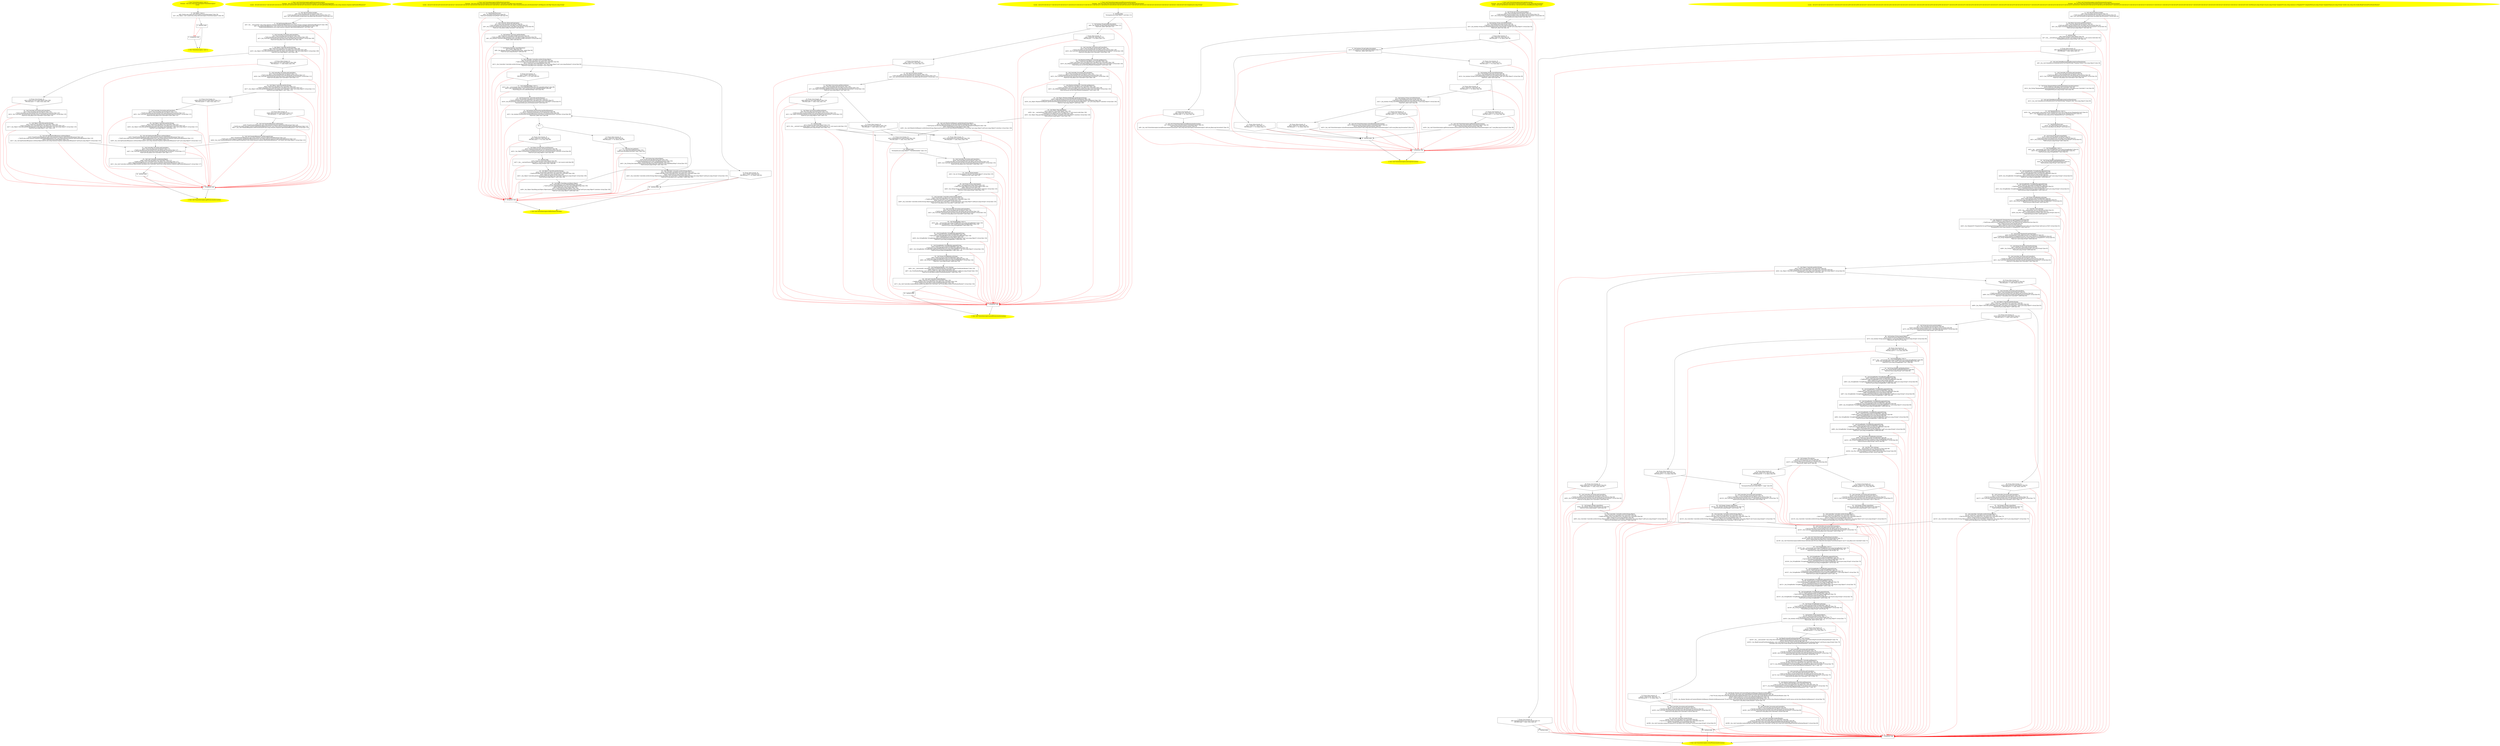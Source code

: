 /* @generated */
digraph cfg {
"com.zrlog.web.interceptor.VisitorInterceptor.<init>().6ff26c9006258630eae6eedb70ca7dc3_1" [label="1: Start VisitorInterceptor.<init>()\nFormals:  this:com.zrlog.web.interceptor.VisitorInterceptor*\nLocals:  \n  " color=yellow style=filled]
	

	 "com.zrlog.web.interceptor.VisitorInterceptor.<init>().6ff26c9006258630eae6eedb70ca7dc3_1" -> "com.zrlog.web.interceptor.VisitorInterceptor.<init>().6ff26c9006258630eae6eedb70ca7dc3_4" ;
"com.zrlog.web.interceptor.VisitorInterceptor.<init>().6ff26c9006258630eae6eedb70ca7dc3_2" [label="2: Exit VisitorInterceptor.<init>() \n  " color=yellow style=filled]
	

"com.zrlog.web.interceptor.VisitorInterceptor.<init>().6ff26c9006258630eae6eedb70ca7dc3_3" [label="3:  exceptions sink \n  " shape="box"]
	

	 "com.zrlog.web.interceptor.VisitorInterceptor.<init>().6ff26c9006258630eae6eedb70ca7dc3_3" -> "com.zrlog.web.interceptor.VisitorInterceptor.<init>().6ff26c9006258630eae6eedb70ca7dc3_2" ;
"com.zrlog.web.interceptor.VisitorInterceptor.<init>().6ff26c9006258630eae6eedb70ca7dc3_4" [label="4:  Call Object.<init>() \n   n$0=*&this:com.zrlog.web.interceptor.VisitorInterceptor* [line 29]\n  n$1=_fun_Object.<init>()(n$0:com.zrlog.web.interceptor.VisitorInterceptor*) [line 29]\n " shape="box"]
	

	 "com.zrlog.web.interceptor.VisitorInterceptor.<init>().6ff26c9006258630eae6eedb70ca7dc3_4" -> "com.zrlog.web.interceptor.VisitorInterceptor.<init>().6ff26c9006258630eae6eedb70ca7dc3_5" ;
	 "com.zrlog.web.interceptor.VisitorInterceptor.<init>().6ff26c9006258630eae6eedb70ca7dc3_4" -> "com.zrlog.web.interceptor.VisitorInterceptor.<init>().6ff26c9006258630eae6eedb70ca7dc3_3" [color="red" ];
"com.zrlog.web.interceptor.VisitorInterceptor.<init>().6ff26c9006258630eae6eedb70ca7dc3_5" [label="5:  method_body \n  " shape="box"]
	

	 "com.zrlog.web.interceptor.VisitorInterceptor.<init>().6ff26c9006258630eae6eedb70ca7dc3_5" -> "com.zrlog.web.interceptor.VisitorInterceptor.<init>().6ff26c9006258630eae6eedb70ca7dc3_2" ;
	 "com.zrlog.web.interceptor.VisitorInterceptor.<init>().6ff26c9006258630eae6eedb70ca7dc3_5" -> "com.zrlog.web.interceptor.VisitorInterceptor.<init>().6ff26c9006258630eae6eedb70ca7dc3_3" [color="red" ];
"com.zrlog.web.interceptor.VisitorInterceptor.apiPermission(com.jfinal.aop.Invocation):void.e8db187aac3d798a8a119e9fcf490c51_1" [label="1: Start void VisitorInterceptor.apiPermission(Invocation)\nFormals:  this:com.zrlog.web.interceptor.VisitorInterceptor* ai:com.jfinal.aop.Invocation*\nLocals:  $irvar8:void $irvar7:void $irvar6:void $irvar5:void $irvar4:void $irvar3:void $irvar2:void $irvar1:void $irvar0:void apiStandardResponse:com.zrlog.common.response.ApiStandardResponse* \n  " color=yellow style=filled]
	

	 "com.zrlog.web.interceptor.VisitorInterceptor.apiPermission(com.jfinal.aop.Invocation):void.e8db187aac3d798a8a119e9fcf490c51_1" -> "com.zrlog.web.interceptor.VisitorInterceptor.apiPermission(com.jfinal.aop.Invocation):void.e8db187aac3d798a8a119e9fcf490c51_4" ;
"com.zrlog.web.interceptor.VisitorInterceptor.apiPermission(com.jfinal.aop.Invocation):void.e8db187aac3d798a8a119e9fcf490c51_2" [label="2: Exit void VisitorInterceptor.apiPermission(Invocation) \n  " color=yellow style=filled]
	

"com.zrlog.web.interceptor.VisitorInterceptor.apiPermission(com.jfinal.aop.Invocation):void.e8db187aac3d798a8a119e9fcf490c51_3" [label="3:  exceptions sink \n  " shape="box"]
	

	 "com.zrlog.web.interceptor.VisitorInterceptor.apiPermission(com.jfinal.aop.Invocation):void.e8db187aac3d798a8a119e9fcf490c51_3" -> "com.zrlog.web.interceptor.VisitorInterceptor.apiPermission(com.jfinal.aop.Invocation):void.e8db187aac3d798a8a119e9fcf490c51_2" ;
"com.zrlog.web.interceptor.VisitorInterceptor.apiPermission(com.jfinal.aop.Invocation):void.e8db187aac3d798a8a119e9fcf490c51_4" [label="4:  Call void Invocation.invoke() \n   n$0=*&ai:com.jfinal.aop.Invocation* [line 107]\n  _=*n$0:com.jfinal.aop.Invocation*(root com.jfinal.aop.Invocation) [line 107]\n  n$2=_fun_void Invocation.invoke()(n$0:com.jfinal.aop.Invocation*) virtual [line 107]\n " shape="box"]
	

	 "com.zrlog.web.interceptor.VisitorInterceptor.apiPermission(com.jfinal.aop.Invocation):void.e8db187aac3d798a8a119e9fcf490c51_4" -> "com.zrlog.web.interceptor.VisitorInterceptor.apiPermission(com.jfinal.aop.Invocation):void.e8db187aac3d798a8a119e9fcf490c51_5" ;
	 "com.zrlog.web.interceptor.VisitorInterceptor.apiPermission(com.jfinal.aop.Invocation):void.e8db187aac3d798a8a119e9fcf490c51_4" -> "com.zrlog.web.interceptor.VisitorInterceptor.apiPermission(com.jfinal.aop.Invocation):void.e8db187aac3d798a8a119e9fcf490c51_3" [color="red" ];
"com.zrlog.web.interceptor.VisitorInterceptor.apiPermission(com.jfinal.aop.Invocation):void.e8db187aac3d798a8a119e9fcf490c51_5" [label="5:  Call ApiStandardResponse.<init>() \n   n$3=_fun___new(sizeof(t=com.zrlog.common.response.ApiStandardResponse):com.zrlog.common.response.ApiStandardResponse*) [line 108]\n  n$4=_fun_ApiStandardResponse.<init>()(n$3:com.zrlog.common.response.ApiStandardResponse*) [line 108]\n  *&apiStandardResponse:com.zrlog.common.response.ApiStandardResponse*=n$3 [line 108]\n " shape="box"]
	

	 "com.zrlog.web.interceptor.VisitorInterceptor.apiPermission(com.jfinal.aop.Invocation):void.e8db187aac3d798a8a119e9fcf490c51_5" -> "com.zrlog.web.interceptor.VisitorInterceptor.apiPermission(com.jfinal.aop.Invocation):void.e8db187aac3d798a8a119e9fcf490c51_6" ;
	 "com.zrlog.web.interceptor.VisitorInterceptor.apiPermission(com.jfinal.aop.Invocation):void.e8db187aac3d798a8a119e9fcf490c51_5" -> "com.zrlog.web.interceptor.VisitorInterceptor.apiPermission(com.jfinal.aop.Invocation):void.e8db187aac3d798a8a119e9fcf490c51_3" [color="red" ];
"com.zrlog.web.interceptor.VisitorInterceptor.apiPermission(com.jfinal.aop.Invocation):void.e8db187aac3d798a8a119e9fcf490c51_6" [label="6:  Call Controller Invocation.getController() \n   n$5=*&ai:com.jfinal.aop.Invocation* [line 109]\n  _=*n$5:com.jfinal.aop.Invocation*(root com.jfinal.aop.Invocation) [line 109]\n  n$7=_fun_Controller Invocation.getController()(n$5:com.jfinal.aop.Invocation*) virtual [line 109]\n  *&$irvar0:com.jfinal.core.Controller*=n$7 [line 109]\n " shape="box"]
	

	 "com.zrlog.web.interceptor.VisitorInterceptor.apiPermission(com.jfinal.aop.Invocation):void.e8db187aac3d798a8a119e9fcf490c51_6" -> "com.zrlog.web.interceptor.VisitorInterceptor.apiPermission(com.jfinal.aop.Invocation):void.e8db187aac3d798a8a119e9fcf490c51_7" ;
	 "com.zrlog.web.interceptor.VisitorInterceptor.apiPermission(com.jfinal.aop.Invocation):void.e8db187aac3d798a8a119e9fcf490c51_6" -> "com.zrlog.web.interceptor.VisitorInterceptor.apiPermission(com.jfinal.aop.Invocation):void.e8db187aac3d798a8a119e9fcf490c51_3" [color="red" ];
"com.zrlog.web.interceptor.VisitorInterceptor.apiPermission(com.jfinal.aop.Invocation):void.e8db187aac3d798a8a119e9fcf490c51_7" [label="7:  Call Object Controller.getAttr(String) \n   n$8=*&$irvar0:com.jfinal.core.Controller* [line 109]\n  _=*n$8:com.jfinal.core.Controller*(root com.jfinal.core.Controller) [line 109]\n  n$10=_fun_Object Controller.getAttr(String)(n$8:com.jfinal.core.Controller*,\"log\":java.lang.Object*) virtual [line 109]\n  *&$irvar1:java.lang.Object*=n$10 [line 109]\n " shape="box"]
	

	 "com.zrlog.web.interceptor.VisitorInterceptor.apiPermission(com.jfinal.aop.Invocation):void.e8db187aac3d798a8a119e9fcf490c51_7" -> "com.zrlog.web.interceptor.VisitorInterceptor.apiPermission(com.jfinal.aop.Invocation):void.e8db187aac3d798a8a119e9fcf490c51_8" ;
	 "com.zrlog.web.interceptor.VisitorInterceptor.apiPermission(com.jfinal.aop.Invocation):void.e8db187aac3d798a8a119e9fcf490c51_7" -> "com.zrlog.web.interceptor.VisitorInterceptor.apiPermission(com.jfinal.aop.Invocation):void.e8db187aac3d798a8a119e9fcf490c51_9" ;
	 "com.zrlog.web.interceptor.VisitorInterceptor.apiPermission(com.jfinal.aop.Invocation):void.e8db187aac3d798a8a119e9fcf490c51_7" -> "com.zrlog.web.interceptor.VisitorInterceptor.apiPermission(com.jfinal.aop.Invocation):void.e8db187aac3d798a8a119e9fcf490c51_3" [color="red" ];
"com.zrlog.web.interceptor.VisitorInterceptor.apiPermission(com.jfinal.aop.Invocation):void.e8db187aac3d798a8a119e9fcf490c51_8" [label="8: Prune (true branch, if) \n   n$11=*&$irvar1:java.lang.Object* [line 109]\n  PRUNE(!(n$11 == null), true); [line 109]\n " shape="invhouse"]
	

	 "com.zrlog.web.interceptor.VisitorInterceptor.apiPermission(com.jfinal.aop.Invocation):void.e8db187aac3d798a8a119e9fcf490c51_8" -> "com.zrlog.web.interceptor.VisitorInterceptor.apiPermission(com.jfinal.aop.Invocation):void.e8db187aac3d798a8a119e9fcf490c51_10" ;
	 "com.zrlog.web.interceptor.VisitorInterceptor.apiPermission(com.jfinal.aop.Invocation):void.e8db187aac3d798a8a119e9fcf490c51_8" -> "com.zrlog.web.interceptor.VisitorInterceptor.apiPermission(com.jfinal.aop.Invocation):void.e8db187aac3d798a8a119e9fcf490c51_3" [color="red" ];
"com.zrlog.web.interceptor.VisitorInterceptor.apiPermission(com.jfinal.aop.Invocation):void.e8db187aac3d798a8a119e9fcf490c51_9" [label="9: Prune (false branch, if) \n   n$11=*&$irvar1:java.lang.Object* [line 109]\n  PRUNE((n$11 == null), false); [line 109]\n " shape="invhouse"]
	

	 "com.zrlog.web.interceptor.VisitorInterceptor.apiPermission(com.jfinal.aop.Invocation):void.e8db187aac3d798a8a119e9fcf490c51_9" -> "com.zrlog.web.interceptor.VisitorInterceptor.apiPermission(com.jfinal.aop.Invocation):void.e8db187aac3d798a8a119e9fcf490c51_13" ;
	 "com.zrlog.web.interceptor.VisitorInterceptor.apiPermission(com.jfinal.aop.Invocation):void.e8db187aac3d798a8a119e9fcf490c51_9" -> "com.zrlog.web.interceptor.VisitorInterceptor.apiPermission(com.jfinal.aop.Invocation):void.e8db187aac3d798a8a119e9fcf490c51_3" [color="red" ];
"com.zrlog.web.interceptor.VisitorInterceptor.apiPermission(com.jfinal.aop.Invocation):void.e8db187aac3d798a8a119e9fcf490c51_10" [label="10:  Call Controller Invocation.getController() \n   n$12=*&ai:com.jfinal.aop.Invocation* [line 110]\n  _=*n$12:com.jfinal.aop.Invocation*(root com.jfinal.aop.Invocation) [line 110]\n  n$14=_fun_Controller Invocation.getController()(n$12:com.jfinal.aop.Invocation*) virtual [line 110]\n  *&$irvar2:com.jfinal.core.Controller*=n$14 [line 110]\n " shape="box"]
	

	 "com.zrlog.web.interceptor.VisitorInterceptor.apiPermission(com.jfinal.aop.Invocation):void.e8db187aac3d798a8a119e9fcf490c51_10" -> "com.zrlog.web.interceptor.VisitorInterceptor.apiPermission(com.jfinal.aop.Invocation):void.e8db187aac3d798a8a119e9fcf490c51_11" ;
	 "com.zrlog.web.interceptor.VisitorInterceptor.apiPermission(com.jfinal.aop.Invocation):void.e8db187aac3d798a8a119e9fcf490c51_10" -> "com.zrlog.web.interceptor.VisitorInterceptor.apiPermission(com.jfinal.aop.Invocation):void.e8db187aac3d798a8a119e9fcf490c51_3" [color="red" ];
"com.zrlog.web.interceptor.VisitorInterceptor.apiPermission(com.jfinal.aop.Invocation):void.e8db187aac3d798a8a119e9fcf490c51_11" [label="11:  Call Object Controller.getAttr(String) \n   n$15=*&$irvar2:com.jfinal.core.Controller* [line 110]\n  _=*n$15:com.jfinal.core.Controller*(root com.jfinal.core.Controller) [line 110]\n  n$17=_fun_Object Controller.getAttr(String)(n$15:com.jfinal.core.Controller*,\"log\":java.lang.Object*) virtual [line 110]\n  *&$irvar3:java.lang.Object*=n$17 [line 110]\n " shape="box"]
	

	 "com.zrlog.web.interceptor.VisitorInterceptor.apiPermission(com.jfinal.aop.Invocation):void.e8db187aac3d798a8a119e9fcf490c51_11" -> "com.zrlog.web.interceptor.VisitorInterceptor.apiPermission(com.jfinal.aop.Invocation):void.e8db187aac3d798a8a119e9fcf490c51_12" ;
	 "com.zrlog.web.interceptor.VisitorInterceptor.apiPermission(com.jfinal.aop.Invocation):void.e8db187aac3d798a8a119e9fcf490c51_11" -> "com.zrlog.web.interceptor.VisitorInterceptor.apiPermission(com.jfinal.aop.Invocation):void.e8db187aac3d798a8a119e9fcf490c51_3" [color="red" ];
"com.zrlog.web.interceptor.VisitorInterceptor.apiPermission(com.jfinal.aop.Invocation):void.e8db187aac3d798a8a119e9fcf490c51_12" [label="12:  Call void ApiStandardResponse.setData(Object) \n   n$18=*&apiStandardResponse:com.zrlog.common.response.ApiStandardResponse* [line 110]\n  _=*n$18:com.zrlog.common.response.ApiStandardResponse*(root com.zrlog.common.response.ApiStandardResponse) [line 110]\n  n$20=*&$irvar3:java.lang.Object* [line 110]\n  n$21=_fun_void ApiStandardResponse.setData(Object)(n$18:com.zrlog.common.response.ApiStandardResponse*,n$20:java.lang.Object*) virtual [line 110]\n " shape="box"]
	

	 "com.zrlog.web.interceptor.VisitorInterceptor.apiPermission(com.jfinal.aop.Invocation):void.e8db187aac3d798a8a119e9fcf490c51_12" -> "com.zrlog.web.interceptor.VisitorInterceptor.apiPermission(com.jfinal.aop.Invocation):void.e8db187aac3d798a8a119e9fcf490c51_22" ;
	 "com.zrlog.web.interceptor.VisitorInterceptor.apiPermission(com.jfinal.aop.Invocation):void.e8db187aac3d798a8a119e9fcf490c51_12" -> "com.zrlog.web.interceptor.VisitorInterceptor.apiPermission(com.jfinal.aop.Invocation):void.e8db187aac3d798a8a119e9fcf490c51_3" [color="red" ];
"com.zrlog.web.interceptor.VisitorInterceptor.apiPermission(com.jfinal.aop.Invocation):void.e8db187aac3d798a8a119e9fcf490c51_13" [label="13:  Call Controller Invocation.getController() \n   n$22=*&ai:com.jfinal.aop.Invocation* [line 111]\n  _=*n$22:com.jfinal.aop.Invocation*(root com.jfinal.aop.Invocation) [line 111]\n  n$24=_fun_Controller Invocation.getController()(n$22:com.jfinal.aop.Invocation*) virtual [line 111]\n  *&$irvar4:com.jfinal.core.Controller*=n$24 [line 111]\n " shape="box"]
	

	 "com.zrlog.web.interceptor.VisitorInterceptor.apiPermission(com.jfinal.aop.Invocation):void.e8db187aac3d798a8a119e9fcf490c51_13" -> "com.zrlog.web.interceptor.VisitorInterceptor.apiPermission(com.jfinal.aop.Invocation):void.e8db187aac3d798a8a119e9fcf490c51_14" ;
	 "com.zrlog.web.interceptor.VisitorInterceptor.apiPermission(com.jfinal.aop.Invocation):void.e8db187aac3d798a8a119e9fcf490c51_13" -> "com.zrlog.web.interceptor.VisitorInterceptor.apiPermission(com.jfinal.aop.Invocation):void.e8db187aac3d798a8a119e9fcf490c51_3" [color="red" ];
"com.zrlog.web.interceptor.VisitorInterceptor.apiPermission(com.jfinal.aop.Invocation):void.e8db187aac3d798a8a119e9fcf490c51_14" [label="14:  Call Object Controller.getAttr(String) \n   n$25=*&$irvar4:com.jfinal.core.Controller* [line 111]\n  _=*n$25:com.jfinal.core.Controller*(root com.jfinal.core.Controller) [line 111]\n  n$27=_fun_Object Controller.getAttr(String)(n$25:com.jfinal.core.Controller*,\"data\":java.lang.Object*) virtual [line 111]\n  *&$irvar5:java.lang.Object*=n$27 [line 111]\n " shape="box"]
	

	 "com.zrlog.web.interceptor.VisitorInterceptor.apiPermission(com.jfinal.aop.Invocation):void.e8db187aac3d798a8a119e9fcf490c51_14" -> "com.zrlog.web.interceptor.VisitorInterceptor.apiPermission(com.jfinal.aop.Invocation):void.e8db187aac3d798a8a119e9fcf490c51_15" ;
	 "com.zrlog.web.interceptor.VisitorInterceptor.apiPermission(com.jfinal.aop.Invocation):void.e8db187aac3d798a8a119e9fcf490c51_14" -> "com.zrlog.web.interceptor.VisitorInterceptor.apiPermission(com.jfinal.aop.Invocation):void.e8db187aac3d798a8a119e9fcf490c51_16" ;
	 "com.zrlog.web.interceptor.VisitorInterceptor.apiPermission(com.jfinal.aop.Invocation):void.e8db187aac3d798a8a119e9fcf490c51_14" -> "com.zrlog.web.interceptor.VisitorInterceptor.apiPermission(com.jfinal.aop.Invocation):void.e8db187aac3d798a8a119e9fcf490c51_3" [color="red" ];
"com.zrlog.web.interceptor.VisitorInterceptor.apiPermission(com.jfinal.aop.Invocation):void.e8db187aac3d798a8a119e9fcf490c51_15" [label="15: Prune (true branch, if) \n   n$28=*&$irvar5:java.lang.Object* [line 111]\n  PRUNE(!(n$28 == null), true); [line 111]\n " shape="invhouse"]
	

	 "com.zrlog.web.interceptor.VisitorInterceptor.apiPermission(com.jfinal.aop.Invocation):void.e8db187aac3d798a8a119e9fcf490c51_15" -> "com.zrlog.web.interceptor.VisitorInterceptor.apiPermission(com.jfinal.aop.Invocation):void.e8db187aac3d798a8a119e9fcf490c51_17" ;
	 "com.zrlog.web.interceptor.VisitorInterceptor.apiPermission(com.jfinal.aop.Invocation):void.e8db187aac3d798a8a119e9fcf490c51_15" -> "com.zrlog.web.interceptor.VisitorInterceptor.apiPermission(com.jfinal.aop.Invocation):void.e8db187aac3d798a8a119e9fcf490c51_3" [color="red" ];
"com.zrlog.web.interceptor.VisitorInterceptor.apiPermission(com.jfinal.aop.Invocation):void.e8db187aac3d798a8a119e9fcf490c51_16" [label="16: Prune (false branch, if) \n   n$28=*&$irvar5:java.lang.Object* [line 111]\n  PRUNE((n$28 == null), false); [line 111]\n " shape="invhouse"]
	

	 "com.zrlog.web.interceptor.VisitorInterceptor.apiPermission(com.jfinal.aop.Invocation):void.e8db187aac3d798a8a119e9fcf490c51_16" -> "com.zrlog.web.interceptor.VisitorInterceptor.apiPermission(com.jfinal.aop.Invocation):void.e8db187aac3d798a8a119e9fcf490c51_20" ;
	 "com.zrlog.web.interceptor.VisitorInterceptor.apiPermission(com.jfinal.aop.Invocation):void.e8db187aac3d798a8a119e9fcf490c51_16" -> "com.zrlog.web.interceptor.VisitorInterceptor.apiPermission(com.jfinal.aop.Invocation):void.e8db187aac3d798a8a119e9fcf490c51_3" [color="red" ];
"com.zrlog.web.interceptor.VisitorInterceptor.apiPermission(com.jfinal.aop.Invocation):void.e8db187aac3d798a8a119e9fcf490c51_17" [label="17:  Call Controller Invocation.getController() \n   n$29=*&ai:com.jfinal.aop.Invocation* [line 112]\n  _=*n$29:com.jfinal.aop.Invocation*(root com.jfinal.aop.Invocation) [line 112]\n  n$31=_fun_Controller Invocation.getController()(n$29:com.jfinal.aop.Invocation*) virtual [line 112]\n  *&$irvar6:com.jfinal.core.Controller*=n$31 [line 112]\n " shape="box"]
	

	 "com.zrlog.web.interceptor.VisitorInterceptor.apiPermission(com.jfinal.aop.Invocation):void.e8db187aac3d798a8a119e9fcf490c51_17" -> "com.zrlog.web.interceptor.VisitorInterceptor.apiPermission(com.jfinal.aop.Invocation):void.e8db187aac3d798a8a119e9fcf490c51_18" ;
	 "com.zrlog.web.interceptor.VisitorInterceptor.apiPermission(com.jfinal.aop.Invocation):void.e8db187aac3d798a8a119e9fcf490c51_17" -> "com.zrlog.web.interceptor.VisitorInterceptor.apiPermission(com.jfinal.aop.Invocation):void.e8db187aac3d798a8a119e9fcf490c51_3" [color="red" ];
"com.zrlog.web.interceptor.VisitorInterceptor.apiPermission(com.jfinal.aop.Invocation):void.e8db187aac3d798a8a119e9fcf490c51_18" [label="18:  Call Object Controller.getAttr(String) \n   n$32=*&$irvar6:com.jfinal.core.Controller* [line 112]\n  _=*n$32:com.jfinal.core.Controller*(root com.jfinal.core.Controller) [line 112]\n  n$34=_fun_Object Controller.getAttr(String)(n$32:com.jfinal.core.Controller*,\"data\":java.lang.Object*) virtual [line 112]\n  *&$irvar7:java.lang.Object*=n$34 [line 112]\n " shape="box"]
	

	 "com.zrlog.web.interceptor.VisitorInterceptor.apiPermission(com.jfinal.aop.Invocation):void.e8db187aac3d798a8a119e9fcf490c51_18" -> "com.zrlog.web.interceptor.VisitorInterceptor.apiPermission(com.jfinal.aop.Invocation):void.e8db187aac3d798a8a119e9fcf490c51_19" ;
	 "com.zrlog.web.interceptor.VisitorInterceptor.apiPermission(com.jfinal.aop.Invocation):void.e8db187aac3d798a8a119e9fcf490c51_18" -> "com.zrlog.web.interceptor.VisitorInterceptor.apiPermission(com.jfinal.aop.Invocation):void.e8db187aac3d798a8a119e9fcf490c51_3" [color="red" ];
"com.zrlog.web.interceptor.VisitorInterceptor.apiPermission(com.jfinal.aop.Invocation):void.e8db187aac3d798a8a119e9fcf490c51_19" [label="19:  Call void ApiStandardResponse.setData(Object) \n   n$35=*&apiStandardResponse:com.zrlog.common.response.ApiStandardResponse* [line 112]\n  _=*n$35:com.zrlog.common.response.ApiStandardResponse*(root com.zrlog.common.response.ApiStandardResponse) [line 112]\n  n$37=*&$irvar7:java.lang.Object* [line 112]\n  n$38=_fun_void ApiStandardResponse.setData(Object)(n$35:com.zrlog.common.response.ApiStandardResponse*,n$37:java.lang.Object*) virtual [line 112]\n " shape="box"]
	

	 "com.zrlog.web.interceptor.VisitorInterceptor.apiPermission(com.jfinal.aop.Invocation):void.e8db187aac3d798a8a119e9fcf490c51_19" -> "com.zrlog.web.interceptor.VisitorInterceptor.apiPermission(com.jfinal.aop.Invocation):void.e8db187aac3d798a8a119e9fcf490c51_22" ;
	 "com.zrlog.web.interceptor.VisitorInterceptor.apiPermission(com.jfinal.aop.Invocation):void.e8db187aac3d798a8a119e9fcf490c51_19" -> "com.zrlog.web.interceptor.VisitorInterceptor.apiPermission(com.jfinal.aop.Invocation):void.e8db187aac3d798a8a119e9fcf490c51_3" [color="red" ];
"com.zrlog.web.interceptor.VisitorInterceptor.apiPermission(com.jfinal.aop.Invocation):void.e8db187aac3d798a8a119e9fcf490c51_20" [label="20:  Call void StandardResponse.setError(int) \n   n$39=*&apiStandardResponse:com.zrlog.common.response.ApiStandardResponse* [line 114]\n  _=*n$39:com.zrlog.common.response.ApiStandardResponse*(root com.zrlog.common.response.ApiStandardResponse) [line 114]\n  n$41=_fun_void StandardResponse.setError(int)(n$39:com.zrlog.common.response.ApiStandardResponse*,1:int) virtual [line 114]\n " shape="box"]
	

	 "com.zrlog.web.interceptor.VisitorInterceptor.apiPermission(com.jfinal.aop.Invocation):void.e8db187aac3d798a8a119e9fcf490c51_20" -> "com.zrlog.web.interceptor.VisitorInterceptor.apiPermission(com.jfinal.aop.Invocation):void.e8db187aac3d798a8a119e9fcf490c51_21" ;
	 "com.zrlog.web.interceptor.VisitorInterceptor.apiPermission(com.jfinal.aop.Invocation):void.e8db187aac3d798a8a119e9fcf490c51_20" -> "com.zrlog.web.interceptor.VisitorInterceptor.apiPermission(com.jfinal.aop.Invocation):void.e8db187aac3d798a8a119e9fcf490c51_3" [color="red" ];
"com.zrlog.web.interceptor.VisitorInterceptor.apiPermission(com.jfinal.aop.Invocation):void.e8db187aac3d798a8a119e9fcf490c51_21" [label="21:  Call void StandardResponse.setMessage(String) \n   n$42=*&apiStandardResponse:com.zrlog.common.response.ApiStandardResponse* [line 115]\n  _=*n$42:com.zrlog.common.response.ApiStandardResponse*(root com.zrlog.common.response.ApiStandardResponse) [line 115]\n  n$44=_fun_void StandardResponse.setMessage(String)(n$42:com.zrlog.common.response.ApiStandardResponse*,\"not found\":java.lang.Object*) virtual [line 115]\n " shape="box"]
	

	 "com.zrlog.web.interceptor.VisitorInterceptor.apiPermission(com.jfinal.aop.Invocation):void.e8db187aac3d798a8a119e9fcf490c51_21" -> "com.zrlog.web.interceptor.VisitorInterceptor.apiPermission(com.jfinal.aop.Invocation):void.e8db187aac3d798a8a119e9fcf490c51_22" ;
	 "com.zrlog.web.interceptor.VisitorInterceptor.apiPermission(com.jfinal.aop.Invocation):void.e8db187aac3d798a8a119e9fcf490c51_21" -> "com.zrlog.web.interceptor.VisitorInterceptor.apiPermission(com.jfinal.aop.Invocation):void.e8db187aac3d798a8a119e9fcf490c51_3" [color="red" ];
"com.zrlog.web.interceptor.VisitorInterceptor.apiPermission(com.jfinal.aop.Invocation):void.e8db187aac3d798a8a119e9fcf490c51_22" [label="22:  Call Controller Invocation.getController() \n   n$45=*&ai:com.jfinal.aop.Invocation* [line 117]\n  _=*n$45:com.jfinal.aop.Invocation*(root com.jfinal.aop.Invocation) [line 117]\n  n$47=_fun_Controller Invocation.getController()(n$45:com.jfinal.aop.Invocation*) virtual [line 117]\n  *&$irvar8:com.jfinal.core.Controller*=n$47 [line 117]\n " shape="box"]
	

	 "com.zrlog.web.interceptor.VisitorInterceptor.apiPermission(com.jfinal.aop.Invocation):void.e8db187aac3d798a8a119e9fcf490c51_22" -> "com.zrlog.web.interceptor.VisitorInterceptor.apiPermission(com.jfinal.aop.Invocation):void.e8db187aac3d798a8a119e9fcf490c51_23" ;
	 "com.zrlog.web.interceptor.VisitorInterceptor.apiPermission(com.jfinal.aop.Invocation):void.e8db187aac3d798a8a119e9fcf490c51_22" -> "com.zrlog.web.interceptor.VisitorInterceptor.apiPermission(com.jfinal.aop.Invocation):void.e8db187aac3d798a8a119e9fcf490c51_3" [color="red" ];
"com.zrlog.web.interceptor.VisitorInterceptor.apiPermission(com.jfinal.aop.Invocation):void.e8db187aac3d798a8a119e9fcf490c51_23" [label="23:  Call void Controller.renderJson(Object) \n   n$48=*&$irvar8:com.jfinal.core.Controller* [line 117]\n  _=*n$48:com.jfinal.core.Controller*(root com.jfinal.core.Controller) [line 117]\n  n$50=*&apiStandardResponse:com.zrlog.common.response.ApiStandardResponse* [line 117]\n  n$51=_fun_void Controller.renderJson(Object)(n$48:com.jfinal.core.Controller*,n$50:com.zrlog.common.response.ApiStandardResponse*) virtual [line 117]\n " shape="box"]
	

	 "com.zrlog.web.interceptor.VisitorInterceptor.apiPermission(com.jfinal.aop.Invocation):void.e8db187aac3d798a8a119e9fcf490c51_23" -> "com.zrlog.web.interceptor.VisitorInterceptor.apiPermission(com.jfinal.aop.Invocation):void.e8db187aac3d798a8a119e9fcf490c51_24" ;
	 "com.zrlog.web.interceptor.VisitorInterceptor.apiPermission(com.jfinal.aop.Invocation):void.e8db187aac3d798a8a119e9fcf490c51_23" -> "com.zrlog.web.interceptor.VisitorInterceptor.apiPermission(com.jfinal.aop.Invocation):void.e8db187aac3d798a8a119e9fcf490c51_3" [color="red" ];
"com.zrlog.web.interceptor.VisitorInterceptor.apiPermission(com.jfinal.aop.Invocation):void.e8db187aac3d798a8a119e9fcf490c51_24" [label="24:  method_body \n  " shape="box"]
	

	 "com.zrlog.web.interceptor.VisitorInterceptor.apiPermission(com.jfinal.aop.Invocation):void.e8db187aac3d798a8a119e9fcf490c51_24" -> "com.zrlog.web.interceptor.VisitorInterceptor.apiPermission(com.jfinal.aop.Invocation):void.e8db187aac3d798a8a119e9fcf490c51_2" ;
	 "com.zrlog.web.interceptor.VisitorInterceptor.apiPermission(com.jfinal.aop.Invocation):void.e8db187aac3d798a8a119e9fcf490c51_24" -> "com.zrlog.web.interceptor.VisitorInterceptor.apiPermission(com.jfinal.aop.Invocation):void.e8db187aac3d798a8a119e9fcf490c51_3" [color="red" ];
"com.zrlog.web.interceptor.VisitorInterceptor.fullDevData(com.jfinal.core.Controller):void.855113fd0aaafa2d1c501c24926ce040_1" [label="1: Start void VisitorInterceptor.fullDevData(Controller)\nFormals:  this:com.zrlog.web.interceptor.VisitorInterceptor* controller:com.jfinal.core.Controller*\nLocals:  $irvar10:void $irvar9:void $irvar8:void $irvar7:void $irvar6:void $irvar5:void $irvar4:void $irvar3:void $irvar2:void $irvar1:void $irvar0:void dev:_Bool enumerations:java.util.Enumeration* attrMap:java.util.Map* key:java.lang.String* \n  " color=yellow style=filled]
	

	 "com.zrlog.web.interceptor.VisitorInterceptor.fullDevData(com.jfinal.core.Controller):void.855113fd0aaafa2d1c501c24926ce040_1" -> "com.zrlog.web.interceptor.VisitorInterceptor.fullDevData(com.jfinal.core.Controller):void.855113fd0aaafa2d1c501c24926ce040_4" ;
"com.zrlog.web.interceptor.VisitorInterceptor.fullDevData(com.jfinal.core.Controller):void.855113fd0aaafa2d1c501c24926ce040_2" [label="2: Exit void VisitorInterceptor.fullDevData(Controller) \n  " color=yellow style=filled]
	

"com.zrlog.web.interceptor.VisitorInterceptor.fullDevData(com.jfinal.core.Controller):void.855113fd0aaafa2d1c501c24926ce040_3" [label="3:  exceptions sink \n  " shape="box"]
	

	 "com.zrlog.web.interceptor.VisitorInterceptor.fullDevData(com.jfinal.core.Controller):void.855113fd0aaafa2d1c501c24926ce040_3" -> "com.zrlog.web.interceptor.VisitorInterceptor.fullDevData(com.jfinal.core.Controller):void.855113fd0aaafa2d1c501c24926ce040_2" ;
"com.zrlog.web.interceptor.VisitorInterceptor.fullDevData(com.jfinal.core.Controller):void.855113fd0aaafa2d1c501c24926ce040_4" [label="4:  Call JFinal JFinal.me() \n   n$0=_fun_JFinal JFinal.me()() [line 93]\n  *&$irvar0:com.jfinal.core.JFinal*=n$0 [line 93]\n " shape="box"]
	

	 "com.zrlog.web.interceptor.VisitorInterceptor.fullDevData(com.jfinal.core.Controller):void.855113fd0aaafa2d1c501c24926ce040_4" -> "com.zrlog.web.interceptor.VisitorInterceptor.fullDevData(com.jfinal.core.Controller):void.855113fd0aaafa2d1c501c24926ce040_5" ;
	 "com.zrlog.web.interceptor.VisitorInterceptor.fullDevData(com.jfinal.core.Controller):void.855113fd0aaafa2d1c501c24926ce040_4" -> "com.zrlog.web.interceptor.VisitorInterceptor.fullDevData(com.jfinal.core.Controller):void.855113fd0aaafa2d1c501c24926ce040_3" [color="red" ];
"com.zrlog.web.interceptor.VisitorInterceptor.fullDevData(com.jfinal.core.Controller):void.855113fd0aaafa2d1c501c24926ce040_5" [label="5:  Call Constants JFinal.getConstants() \n   n$1=*&$irvar0:com.jfinal.core.JFinal* [line 93]\n  _=*n$1:com.jfinal.core.JFinal*(root com.jfinal.core.JFinal) [line 93]\n  n$3=_fun_Constants JFinal.getConstants()(n$1:com.jfinal.core.JFinal*) virtual [line 93]\n  *&$irvar1:com.jfinal.config.Constants*=n$3 [line 93]\n " shape="box"]
	

	 "com.zrlog.web.interceptor.VisitorInterceptor.fullDevData(com.jfinal.core.Controller):void.855113fd0aaafa2d1c501c24926ce040_5" -> "com.zrlog.web.interceptor.VisitorInterceptor.fullDevData(com.jfinal.core.Controller):void.855113fd0aaafa2d1c501c24926ce040_6" ;
	 "com.zrlog.web.interceptor.VisitorInterceptor.fullDevData(com.jfinal.core.Controller):void.855113fd0aaafa2d1c501c24926ce040_5" -> "com.zrlog.web.interceptor.VisitorInterceptor.fullDevData(com.jfinal.core.Controller):void.855113fd0aaafa2d1c501c24926ce040_3" [color="red" ];
"com.zrlog.web.interceptor.VisitorInterceptor.fullDevData(com.jfinal.core.Controller):void.855113fd0aaafa2d1c501c24926ce040_6" [label="6:  Call boolean Constants.getDevMode() \n   n$4=*&$irvar1:com.jfinal.config.Constants* [line 93]\n  _=*n$4:com.jfinal.config.Constants*(root com.jfinal.config.Constants) [line 93]\n  n$6=_fun_boolean Constants.getDevMode()(n$4:com.jfinal.config.Constants*) virtual [line 93]\n  *&dev:_Bool=n$6 [line 93]\n " shape="box"]
	

	 "com.zrlog.web.interceptor.VisitorInterceptor.fullDevData(com.jfinal.core.Controller):void.855113fd0aaafa2d1c501c24926ce040_6" -> "com.zrlog.web.interceptor.VisitorInterceptor.fullDevData(com.jfinal.core.Controller):void.855113fd0aaafa2d1c501c24926ce040_7" ;
	 "com.zrlog.web.interceptor.VisitorInterceptor.fullDevData(com.jfinal.core.Controller):void.855113fd0aaafa2d1c501c24926ce040_6" -> "com.zrlog.web.interceptor.VisitorInterceptor.fullDevData(com.jfinal.core.Controller):void.855113fd0aaafa2d1c501c24926ce040_3" [color="red" ];
"com.zrlog.web.interceptor.VisitorInterceptor.fullDevData(com.jfinal.core.Controller):void.855113fd0aaafa2d1c501c24926ce040_7" [label="7:  Call Boolean Boolean.valueOf(boolean) \n   n$7=*&dev:_Bool [line 94]\n  n$8=_fun_Boolean Boolean.valueOf(boolean)(n$7:_Bool) [line 94]\n  *&$irvar2:java.lang.Boolean*=n$8 [line 94]\n " shape="box"]
	

	 "com.zrlog.web.interceptor.VisitorInterceptor.fullDevData(com.jfinal.core.Controller):void.855113fd0aaafa2d1c501c24926ce040_7" -> "com.zrlog.web.interceptor.VisitorInterceptor.fullDevData(com.jfinal.core.Controller):void.855113fd0aaafa2d1c501c24926ce040_8" ;
	 "com.zrlog.web.interceptor.VisitorInterceptor.fullDevData(com.jfinal.core.Controller):void.855113fd0aaafa2d1c501c24926ce040_7" -> "com.zrlog.web.interceptor.VisitorInterceptor.fullDevData(com.jfinal.core.Controller):void.855113fd0aaafa2d1c501c24926ce040_3" [color="red" ];
"com.zrlog.web.interceptor.VisitorInterceptor.fullDevData(com.jfinal.core.Controller):void.855113fd0aaafa2d1c501c24926ce040_8" [label="8:  Call Controller Controller.setAttr(String,Object) \n   n$9=*&controller:com.jfinal.core.Controller* [line 94]\n  _=*n$9:com.jfinal.core.Controller*(root com.jfinal.core.Controller) [line 94]\n  n$11=*&$irvar2:java.lang.Boolean* [line 94]\n  n$12=_fun_Controller Controller.setAttr(String,Object)(n$9:com.jfinal.core.Controller*,\"dev\":java.lang.Object*,n$11:java.lang.Boolean*) virtual [line 94]\n  *&$irvar3:com.jfinal.core.Controller*=n$12 [line 94]\n " shape="box"]
	

	 "com.zrlog.web.interceptor.VisitorInterceptor.fullDevData(com.jfinal.core.Controller):void.855113fd0aaafa2d1c501c24926ce040_8" -> "com.zrlog.web.interceptor.VisitorInterceptor.fullDevData(com.jfinal.core.Controller):void.855113fd0aaafa2d1c501c24926ce040_9" ;
	 "com.zrlog.web.interceptor.VisitorInterceptor.fullDevData(com.jfinal.core.Controller):void.855113fd0aaafa2d1c501c24926ce040_8" -> "com.zrlog.web.interceptor.VisitorInterceptor.fullDevData(com.jfinal.core.Controller):void.855113fd0aaafa2d1c501c24926ce040_10" ;
	 "com.zrlog.web.interceptor.VisitorInterceptor.fullDevData(com.jfinal.core.Controller):void.855113fd0aaafa2d1c501c24926ce040_8" -> "com.zrlog.web.interceptor.VisitorInterceptor.fullDevData(com.jfinal.core.Controller):void.855113fd0aaafa2d1c501c24926ce040_3" [color="red" ];
"com.zrlog.web.interceptor.VisitorInterceptor.fullDevData(com.jfinal.core.Controller):void.855113fd0aaafa2d1c501c24926ce040_9" [label="9: Prune (true branch, if) \n   n$13=*&dev:_Bool [line 95]\n  PRUNE(!(n$13 == 0), true); [line 95]\n " shape="invhouse"]
	

	 "com.zrlog.web.interceptor.VisitorInterceptor.fullDevData(com.jfinal.core.Controller):void.855113fd0aaafa2d1c501c24926ce040_9" -> "com.zrlog.web.interceptor.VisitorInterceptor.fullDevData(com.jfinal.core.Controller):void.855113fd0aaafa2d1c501c24926ce040_11" ;
	 "com.zrlog.web.interceptor.VisitorInterceptor.fullDevData(com.jfinal.core.Controller):void.855113fd0aaafa2d1c501c24926ce040_9" -> "com.zrlog.web.interceptor.VisitorInterceptor.fullDevData(com.jfinal.core.Controller):void.855113fd0aaafa2d1c501c24926ce040_3" [color="red" ];
"com.zrlog.web.interceptor.VisitorInterceptor.fullDevData(com.jfinal.core.Controller):void.855113fd0aaafa2d1c501c24926ce040_10" [label="10: Prune (false branch, if) \n   n$13=*&dev:_Bool [line 95]\n  PRUNE((n$13 == 0), false); [line 95]\n " shape="invhouse"]
	

	 "com.zrlog.web.interceptor.VisitorInterceptor.fullDevData(com.jfinal.core.Controller):void.855113fd0aaafa2d1c501c24926ce040_10" -> "com.zrlog.web.interceptor.VisitorInterceptor.fullDevData(com.jfinal.core.Controller):void.855113fd0aaafa2d1c501c24926ce040_24" ;
	 "com.zrlog.web.interceptor.VisitorInterceptor.fullDevData(com.jfinal.core.Controller):void.855113fd0aaafa2d1c501c24926ce040_10" -> "com.zrlog.web.interceptor.VisitorInterceptor.fullDevData(com.jfinal.core.Controller):void.855113fd0aaafa2d1c501c24926ce040_3" [color="red" ];
"com.zrlog.web.interceptor.VisitorInterceptor.fullDevData(com.jfinal.core.Controller):void.855113fd0aaafa2d1c501c24926ce040_11" [label="11:  Call LinkedHashMap.<init>() \n   n$14=_fun___new(sizeof(t=java.util.LinkedHashMap):java.util.LinkedHashMap*) [line 96]\n  n$15=_fun_LinkedHashMap.<init>()(n$14:java.util.LinkedHashMap*) [line 96]\n  *&attrMap:java.util.LinkedHashMap*=n$14 [line 96]\n " shape="box"]
	

	 "com.zrlog.web.interceptor.VisitorInterceptor.fullDevData(com.jfinal.core.Controller):void.855113fd0aaafa2d1c501c24926ce040_11" -> "com.zrlog.web.interceptor.VisitorInterceptor.fullDevData(com.jfinal.core.Controller):void.855113fd0aaafa2d1c501c24926ce040_12" ;
	 "com.zrlog.web.interceptor.VisitorInterceptor.fullDevData(com.jfinal.core.Controller):void.855113fd0aaafa2d1c501c24926ce040_11" -> "com.zrlog.web.interceptor.VisitorInterceptor.fullDevData(com.jfinal.core.Controller):void.855113fd0aaafa2d1c501c24926ce040_3" [color="red" ];
"com.zrlog.web.interceptor.VisitorInterceptor.fullDevData(com.jfinal.core.Controller):void.855113fd0aaafa2d1c501c24926ce040_12" [label="12:  Call Enumeration Controller.getAttrNames() \n   n$16=*&controller:com.jfinal.core.Controller* [line 97]\n  _=*n$16:com.jfinal.core.Controller*(root com.jfinal.core.Controller) [line 97]\n  n$18=_fun_Enumeration Controller.getAttrNames()(n$16:com.jfinal.core.Controller*) virtual [line 97]\n  *&enumerations:java.util.Enumeration*=n$18 [line 97]\n " shape="box"]
	

	 "com.zrlog.web.interceptor.VisitorInterceptor.fullDevData(com.jfinal.core.Controller):void.855113fd0aaafa2d1c501c24926ce040_12" -> "com.zrlog.web.interceptor.VisitorInterceptor.fullDevData(com.jfinal.core.Controller):void.855113fd0aaafa2d1c501c24926ce040_13" ;
	 "com.zrlog.web.interceptor.VisitorInterceptor.fullDevData(com.jfinal.core.Controller):void.855113fd0aaafa2d1c501c24926ce040_12" -> "com.zrlog.web.interceptor.VisitorInterceptor.fullDevData(com.jfinal.core.Controller):void.855113fd0aaafa2d1c501c24926ce040_3" [color="red" ];
"com.zrlog.web.interceptor.VisitorInterceptor.fullDevData(com.jfinal.core.Controller):void.855113fd0aaafa2d1c501c24926ce040_13" [label="13:  Call boolean Enumeration.hasMoreElements() \n   n$19=*&enumerations:java.util.Enumeration* [line 98]\n  _=*n$19:java.util.Enumeration*(root java.util.Enumeration) [line 98]\n  n$21=_fun_boolean Enumeration.hasMoreElements()(n$19:java.util.Enumeration*) interface virtual [line 98]\n  *&$irvar4:_Bool=n$21 [line 98]\n " shape="box"]
	

	 "com.zrlog.web.interceptor.VisitorInterceptor.fullDevData(com.jfinal.core.Controller):void.855113fd0aaafa2d1c501c24926ce040_13" -> "com.zrlog.web.interceptor.VisitorInterceptor.fullDevData(com.jfinal.core.Controller):void.855113fd0aaafa2d1c501c24926ce040_16" ;
	 "com.zrlog.web.interceptor.VisitorInterceptor.fullDevData(com.jfinal.core.Controller):void.855113fd0aaafa2d1c501c24926ce040_13" -> "com.zrlog.web.interceptor.VisitorInterceptor.fullDevData(com.jfinal.core.Controller):void.855113fd0aaafa2d1c501c24926ce040_3" [color="red" ];
"com.zrlog.web.interceptor.VisitorInterceptor.fullDevData(com.jfinal.core.Controller):void.855113fd0aaafa2d1c501c24926ce040_14" [label="14: Prune (true branch, if) \n   n$22=*&$irvar4:_Bool [line 98]\n  PRUNE(!(n$22 == 0), true); [line 98]\n " shape="invhouse"]
	

	 "com.zrlog.web.interceptor.VisitorInterceptor.fullDevData(com.jfinal.core.Controller):void.855113fd0aaafa2d1c501c24926ce040_14" -> "com.zrlog.web.interceptor.VisitorInterceptor.fullDevData(com.jfinal.core.Controller):void.855113fd0aaafa2d1c501c24926ce040_17" ;
	 "com.zrlog.web.interceptor.VisitorInterceptor.fullDevData(com.jfinal.core.Controller):void.855113fd0aaafa2d1c501c24926ce040_14" -> "com.zrlog.web.interceptor.VisitorInterceptor.fullDevData(com.jfinal.core.Controller):void.855113fd0aaafa2d1c501c24926ce040_3" [color="red" ];
"com.zrlog.web.interceptor.VisitorInterceptor.fullDevData(com.jfinal.core.Controller):void.855113fd0aaafa2d1c501c24926ce040_15" [label="15: Prune (false branch, if) \n   n$22=*&$irvar4:_Bool [line 98]\n  PRUNE((n$22 == 0), false); [line 98]\n " shape="invhouse"]
	

	 "com.zrlog.web.interceptor.VisitorInterceptor.fullDevData(com.jfinal.core.Controller):void.855113fd0aaafa2d1c501c24926ce040_15" -> "com.zrlog.web.interceptor.VisitorInterceptor.fullDevData(com.jfinal.core.Controller):void.855113fd0aaafa2d1c501c24926ce040_21" ;
	 "com.zrlog.web.interceptor.VisitorInterceptor.fullDevData(com.jfinal.core.Controller):void.855113fd0aaafa2d1c501c24926ce040_15" -> "com.zrlog.web.interceptor.VisitorInterceptor.fullDevData(com.jfinal.core.Controller):void.855113fd0aaafa2d1c501c24926ce040_3" [color="red" ];
"com.zrlog.web.interceptor.VisitorInterceptor.fullDevData(com.jfinal.core.Controller):void.855113fd0aaafa2d1c501c24926ce040_16" [label="16: + \n  " ]
	

	 "com.zrlog.web.interceptor.VisitorInterceptor.fullDevData(com.jfinal.core.Controller):void.855113fd0aaafa2d1c501c24926ce040_16" -> "com.zrlog.web.interceptor.VisitorInterceptor.fullDevData(com.jfinal.core.Controller):void.855113fd0aaafa2d1c501c24926ce040_14" ;
	 "com.zrlog.web.interceptor.VisitorInterceptor.fullDevData(com.jfinal.core.Controller):void.855113fd0aaafa2d1c501c24926ce040_16" -> "com.zrlog.web.interceptor.VisitorInterceptor.fullDevData(com.jfinal.core.Controller):void.855113fd0aaafa2d1c501c24926ce040_15" ;
"com.zrlog.web.interceptor.VisitorInterceptor.fullDevData(com.jfinal.core.Controller):void.855113fd0aaafa2d1c501c24926ce040_17" [label="17:  Call Object Enumeration.nextElement() \n   n$23=*&enumerations:java.util.Enumeration* [line 99]\n  _=*n$23:java.util.Enumeration*(root java.util.Enumeration) [line 99]\n  n$25=_fun_Object Enumeration.nextElement()(n$23:java.util.Enumeration*) interface virtual [line 99]\n  *&$irvar5:java.lang.Object*=n$25 [line 99]\n " shape="box"]
	

	 "com.zrlog.web.interceptor.VisitorInterceptor.fullDevData(com.jfinal.core.Controller):void.855113fd0aaafa2d1c501c24926ce040_17" -> "com.zrlog.web.interceptor.VisitorInterceptor.fullDevData(com.jfinal.core.Controller):void.855113fd0aaafa2d1c501c24926ce040_18" ;
	 "com.zrlog.web.interceptor.VisitorInterceptor.fullDevData(com.jfinal.core.Controller):void.855113fd0aaafa2d1c501c24926ce040_17" -> "com.zrlog.web.interceptor.VisitorInterceptor.fullDevData(com.jfinal.core.Controller):void.855113fd0aaafa2d1c501c24926ce040_3" [color="red" ];
"com.zrlog.web.interceptor.VisitorInterceptor.fullDevData(com.jfinal.core.Controller):void.855113fd0aaafa2d1c501c24926ce040_18" [label="18:  method_body \n   n$26=*&$irvar5:java.lang.Object* [line 99]\n  n$27=_fun___cast(n$26:java.lang.Object*,sizeof(t=java.lang.String;sub_t=( sub )(cast)):void) [line 99]\n  *&key:java.lang.String*=n$27 [line 99]\n " shape="box"]
	

	 "com.zrlog.web.interceptor.VisitorInterceptor.fullDevData(com.jfinal.core.Controller):void.855113fd0aaafa2d1c501c24926ce040_18" -> "com.zrlog.web.interceptor.VisitorInterceptor.fullDevData(com.jfinal.core.Controller):void.855113fd0aaafa2d1c501c24926ce040_19" ;
	 "com.zrlog.web.interceptor.VisitorInterceptor.fullDevData(com.jfinal.core.Controller):void.855113fd0aaafa2d1c501c24926ce040_18" -> "com.zrlog.web.interceptor.VisitorInterceptor.fullDevData(com.jfinal.core.Controller):void.855113fd0aaafa2d1c501c24926ce040_3" [color="red" ];
"com.zrlog.web.interceptor.VisitorInterceptor.fullDevData(com.jfinal.core.Controller):void.855113fd0aaafa2d1c501c24926ce040_19" [label="19:  Call Object Controller.getAttr(String) \n   n$28=*&controller:com.jfinal.core.Controller* [line 100]\n  _=*n$28:com.jfinal.core.Controller*(root com.jfinal.core.Controller) [line 100]\n  n$30=*&key:java.lang.String* [line 100]\n  n$31=_fun_Object Controller.getAttr(String)(n$28:com.jfinal.core.Controller*,n$30:java.lang.String*) virtual [line 100]\n  *&$irvar6:java.lang.Object*=n$31 [line 100]\n " shape="box"]
	

	 "com.zrlog.web.interceptor.VisitorInterceptor.fullDevData(com.jfinal.core.Controller):void.855113fd0aaafa2d1c501c24926ce040_19" -> "com.zrlog.web.interceptor.VisitorInterceptor.fullDevData(com.jfinal.core.Controller):void.855113fd0aaafa2d1c501c24926ce040_20" ;
	 "com.zrlog.web.interceptor.VisitorInterceptor.fullDevData(com.jfinal.core.Controller):void.855113fd0aaafa2d1c501c24926ce040_19" -> "com.zrlog.web.interceptor.VisitorInterceptor.fullDevData(com.jfinal.core.Controller):void.855113fd0aaafa2d1c501c24926ce040_3" [color="red" ];
"com.zrlog.web.interceptor.VisitorInterceptor.fullDevData(com.jfinal.core.Controller):void.855113fd0aaafa2d1c501c24926ce040_20" [label="20:  Call Object HashMap.put(Object,Object) \n   n$32=*&attrMap:java.util.LinkedHashMap* [line 100]\n  _=*n$32:java.util.LinkedHashMap*(root java.util.LinkedHashMap) [line 100]\n  n$34=*&key:java.lang.String* [line 100]\n  n$35=*&$irvar6:java.lang.Object* [line 100]\n  n$36=_fun_Object HashMap.put(Object,Object)(n$32:java.util.LinkedHashMap*,n$34:java.lang.String*,n$35:java.lang.Object*) interface virtual [line 100]\n  *&$irvar7:java.lang.Object*=n$36 [line 100]\n " shape="box"]
	

	 "com.zrlog.web.interceptor.VisitorInterceptor.fullDevData(com.jfinal.core.Controller):void.855113fd0aaafa2d1c501c24926ce040_20" -> "com.zrlog.web.interceptor.VisitorInterceptor.fullDevData(com.jfinal.core.Controller):void.855113fd0aaafa2d1c501c24926ce040_13" ;
	 "com.zrlog.web.interceptor.VisitorInterceptor.fullDevData(com.jfinal.core.Controller):void.855113fd0aaafa2d1c501c24926ce040_20" -> "com.zrlog.web.interceptor.VisitorInterceptor.fullDevData(com.jfinal.core.Controller):void.855113fd0aaafa2d1c501c24926ce040_3" [color="red" ];
"com.zrlog.web.interceptor.VisitorInterceptor.fullDevData(com.jfinal.core.Controller):void.855113fd0aaafa2d1c501c24926ce040_21" [label="21:  Call Json Json.getJson() \n   n$37=_fun_Json Json.getJson()() [line 102]\n  *&$irvar8:com.jfinal.json.Json*=n$37 [line 102]\n " shape="box"]
	

	 "com.zrlog.web.interceptor.VisitorInterceptor.fullDevData(com.jfinal.core.Controller):void.855113fd0aaafa2d1c501c24926ce040_21" -> "com.zrlog.web.interceptor.VisitorInterceptor.fullDevData(com.jfinal.core.Controller):void.855113fd0aaafa2d1c501c24926ce040_22" ;
	 "com.zrlog.web.interceptor.VisitorInterceptor.fullDevData(com.jfinal.core.Controller):void.855113fd0aaafa2d1c501c24926ce040_21" -> "com.zrlog.web.interceptor.VisitorInterceptor.fullDevData(com.jfinal.core.Controller):void.855113fd0aaafa2d1c501c24926ce040_3" [color="red" ];
"com.zrlog.web.interceptor.VisitorInterceptor.fullDevData(com.jfinal.core.Controller):void.855113fd0aaafa2d1c501c24926ce040_22" [label="22:  Call String Json.toJson(Object) \n   n$38=*&$irvar8:com.jfinal.json.Json* [line 102]\n  _=*n$38:com.jfinal.json.Json*(root com.jfinal.json.Json) [line 102]\n  n$40=*&attrMap:java.util.LinkedHashMap* [line 102]\n  n$41=_fun_String Json.toJson(Object)(n$38:com.jfinal.json.Json*,n$40:java.util.LinkedHashMap*) virtual [line 102]\n  *&$irvar9:java.lang.String*=n$41 [line 102]\n " shape="box"]
	

	 "com.zrlog.web.interceptor.VisitorInterceptor.fullDevData(com.jfinal.core.Controller):void.855113fd0aaafa2d1c501c24926ce040_22" -> "com.zrlog.web.interceptor.VisitorInterceptor.fullDevData(com.jfinal.core.Controller):void.855113fd0aaafa2d1c501c24926ce040_23" ;
	 "com.zrlog.web.interceptor.VisitorInterceptor.fullDevData(com.jfinal.core.Controller):void.855113fd0aaafa2d1c501c24926ce040_22" -> "com.zrlog.web.interceptor.VisitorInterceptor.fullDevData(com.jfinal.core.Controller):void.855113fd0aaafa2d1c501c24926ce040_3" [color="red" ];
"com.zrlog.web.interceptor.VisitorInterceptor.fullDevData(com.jfinal.core.Controller):void.855113fd0aaafa2d1c501c24926ce040_23" [label="23:  Call Controller Controller.setAttr(String,Object) \n   n$42=*&controller:com.jfinal.core.Controller* [line 102]\n  _=*n$42:com.jfinal.core.Controller*(root com.jfinal.core.Controller) [line 102]\n  n$44=*&$irvar9:java.lang.String* [line 102]\n  n$45=_fun_Controller Controller.setAttr(String,Object)(n$42:com.jfinal.core.Controller*,\"requestScopeJsonString\":java.lang.Object*,n$44:java.lang.String*) virtual [line 102]\n  *&$irvar10:com.jfinal.core.Controller*=n$45 [line 102]\n " shape="box"]
	

	 "com.zrlog.web.interceptor.VisitorInterceptor.fullDevData(com.jfinal.core.Controller):void.855113fd0aaafa2d1c501c24926ce040_23" -> "com.zrlog.web.interceptor.VisitorInterceptor.fullDevData(com.jfinal.core.Controller):void.855113fd0aaafa2d1c501c24926ce040_24" ;
	 "com.zrlog.web.interceptor.VisitorInterceptor.fullDevData(com.jfinal.core.Controller):void.855113fd0aaafa2d1c501c24926ce040_23" -> "com.zrlog.web.interceptor.VisitorInterceptor.fullDevData(com.jfinal.core.Controller):void.855113fd0aaafa2d1c501c24926ce040_3" [color="red" ];
"com.zrlog.web.interceptor.VisitorInterceptor.fullDevData(com.jfinal.core.Controller):void.855113fd0aaafa2d1c501c24926ce040_24" [label="24:  method_body \n  " shape="box"]
	

	 "com.zrlog.web.interceptor.VisitorInterceptor.fullDevData(com.jfinal.core.Controller):void.855113fd0aaafa2d1c501c24926ce040_24" -> "com.zrlog.web.interceptor.VisitorInterceptor.fullDevData(com.jfinal.core.Controller):void.855113fd0aaafa2d1c501c24926ce040_2" ;
	 "com.zrlog.web.interceptor.VisitorInterceptor.fullDevData(com.jfinal.core.Controller):void.855113fd0aaafa2d1c501c24926ce040_24" -> "com.zrlog.web.interceptor.VisitorInterceptor.fullDevData(com.jfinal.core.Controller):void.855113fd0aaafa2d1c501c24926ce040_3" [color="red" ];
"com.zrlog.web.interceptor.VisitorInterceptor.installPermission(com.jfinal.aop.Invocation):void.9f03e7840fa56b20249d85dd53363aa0_1" [label="1: Start void VisitorInterceptor.installPermission(Invocation)\nFormals:  this:com.zrlog.web.interceptor.VisitorInterceptor* ai:com.jfinal.aop.Invocation*\nLocals:  $irvar18:void $irvar17:void $irvar16:void $irvar15:void $irvar14:void $irvar13:void $irvar12:void $irvar11:void $irvar10:void $irvar9:void $irvar8:void $irvar7:void $irvar6:void $irvar5:void $irvar4:void $irvar3:void $irvar2:void $irvar1:void $irvar0:void template:java.lang.String* \n  " color=yellow style=filled]
	

	 "com.zrlog.web.interceptor.VisitorInterceptor.installPermission(com.jfinal.aop.Invocation):void.9f03e7840fa56b20249d85dd53363aa0_1" -> "com.zrlog.web.interceptor.VisitorInterceptor.installPermission(com.jfinal.aop.Invocation):void.9f03e7840fa56b20249d85dd53363aa0_4" ;
"com.zrlog.web.interceptor.VisitorInterceptor.installPermission(com.jfinal.aop.Invocation):void.9f03e7840fa56b20249d85dd53363aa0_2" [label="2: Exit void VisitorInterceptor.installPermission(Invocation) \n  " color=yellow style=filled]
	

"com.zrlog.web.interceptor.VisitorInterceptor.installPermission(com.jfinal.aop.Invocation):void.9f03e7840fa56b20249d85dd53363aa0_3" [label="3:  exceptions sink \n  " shape="box"]
	

	 "com.zrlog.web.interceptor.VisitorInterceptor.installPermission(com.jfinal.aop.Invocation):void.9f03e7840fa56b20249d85dd53363aa0_3" -> "com.zrlog.web.interceptor.VisitorInterceptor.installPermission(com.jfinal.aop.Invocation):void.9f03e7840fa56b20249d85dd53363aa0_2" ;
"com.zrlog.web.interceptor.VisitorInterceptor.installPermission(com.jfinal.aop.Invocation):void.9f03e7840fa56b20249d85dd53363aa0_4" [label="4:  method_body \n   *&template:java.lang.Object*=null [line 121]\n " shape="box"]
	

	 "com.zrlog.web.interceptor.VisitorInterceptor.installPermission(com.jfinal.aop.Invocation):void.9f03e7840fa56b20249d85dd53363aa0_4" -> "com.zrlog.web.interceptor.VisitorInterceptor.installPermission(com.jfinal.aop.Invocation):void.9f03e7840fa56b20249d85dd53363aa0_5" ;
	 "com.zrlog.web.interceptor.VisitorInterceptor.installPermission(com.jfinal.aop.Invocation):void.9f03e7840fa56b20249d85dd53363aa0_4" -> "com.zrlog.web.interceptor.VisitorInterceptor.installPermission(com.jfinal.aop.Invocation):void.9f03e7840fa56b20249d85dd53363aa0_3" [color="red" ];
"com.zrlog.web.interceptor.VisitorInterceptor.installPermission(com.jfinal.aop.Invocation):void.9f03e7840fa56b20249d85dd53363aa0_5" [label="5:  Call boolean ZrLogConfig.isInstalled() \n   n$0=_fun_boolean ZrLogConfig.isInstalled()() [line 122]\n  *&$irvar0:_Bool=n$0 [line 122]\n " shape="box"]
	

	 "com.zrlog.web.interceptor.VisitorInterceptor.installPermission(com.jfinal.aop.Invocation):void.9f03e7840fa56b20249d85dd53363aa0_5" -> "com.zrlog.web.interceptor.VisitorInterceptor.installPermission(com.jfinal.aop.Invocation):void.9f03e7840fa56b20249d85dd53363aa0_6" ;
	 "com.zrlog.web.interceptor.VisitorInterceptor.installPermission(com.jfinal.aop.Invocation):void.9f03e7840fa56b20249d85dd53363aa0_5" -> "com.zrlog.web.interceptor.VisitorInterceptor.installPermission(com.jfinal.aop.Invocation):void.9f03e7840fa56b20249d85dd53363aa0_7" ;
	 "com.zrlog.web.interceptor.VisitorInterceptor.installPermission(com.jfinal.aop.Invocation):void.9f03e7840fa56b20249d85dd53363aa0_5" -> "com.zrlog.web.interceptor.VisitorInterceptor.installPermission(com.jfinal.aop.Invocation):void.9f03e7840fa56b20249d85dd53363aa0_3" [color="red" ];
"com.zrlog.web.interceptor.VisitorInterceptor.installPermission(com.jfinal.aop.Invocation):void.9f03e7840fa56b20249d85dd53363aa0_6" [label="6: Prune (true branch, if) \n   n$1=*&$irvar0:_Bool [line 122]\n  PRUNE(!(n$1 != 0), true); [line 122]\n " shape="invhouse"]
	

	 "com.zrlog.web.interceptor.VisitorInterceptor.installPermission(com.jfinal.aop.Invocation):void.9f03e7840fa56b20249d85dd53363aa0_6" -> "com.zrlog.web.interceptor.VisitorInterceptor.installPermission(com.jfinal.aop.Invocation):void.9f03e7840fa56b20249d85dd53363aa0_8" ;
	 "com.zrlog.web.interceptor.VisitorInterceptor.installPermission(com.jfinal.aop.Invocation):void.9f03e7840fa56b20249d85dd53363aa0_6" -> "com.zrlog.web.interceptor.VisitorInterceptor.installPermission(com.jfinal.aop.Invocation):void.9f03e7840fa56b20249d85dd53363aa0_3" [color="red" ];
"com.zrlog.web.interceptor.VisitorInterceptor.installPermission(com.jfinal.aop.Invocation):void.9f03e7840fa56b20249d85dd53363aa0_7" [label="7: Prune (false branch, if) \n   n$1=*&$irvar0:_Bool [line 122]\n  PRUNE((n$1 != 0), false); [line 122]\n " shape="invhouse"]
	

	 "com.zrlog.web.interceptor.VisitorInterceptor.installPermission(com.jfinal.aop.Invocation):void.9f03e7840fa56b20249d85dd53363aa0_7" -> "com.zrlog.web.interceptor.VisitorInterceptor.installPermission(com.jfinal.aop.Invocation):void.9f03e7840fa56b20249d85dd53363aa0_14" ;
	 "com.zrlog.web.interceptor.VisitorInterceptor.installPermission(com.jfinal.aop.Invocation):void.9f03e7840fa56b20249d85dd53363aa0_7" -> "com.zrlog.web.interceptor.VisitorInterceptor.installPermission(com.jfinal.aop.Invocation):void.9f03e7840fa56b20249d85dd53363aa0_3" [color="red" ];
"com.zrlog.web.interceptor.VisitorInterceptor.installPermission(com.jfinal.aop.Invocation):void.9f03e7840fa56b20249d85dd53363aa0_8" [label="8:  Call void Invocation.invoke() \n   n$2=*&ai:com.jfinal.aop.Invocation* [line 123]\n  _=*n$2:com.jfinal.aop.Invocation*(root com.jfinal.aop.Invocation) [line 123]\n  n$4=_fun_void Invocation.invoke()(n$2:com.jfinal.aop.Invocation*) virtual [line 123]\n " shape="box"]
	

	 "com.zrlog.web.interceptor.VisitorInterceptor.installPermission(com.jfinal.aop.Invocation):void.9f03e7840fa56b20249d85dd53363aa0_8" -> "com.zrlog.web.interceptor.VisitorInterceptor.installPermission(com.jfinal.aop.Invocation):void.9f03e7840fa56b20249d85dd53363aa0_9" ;
	 "com.zrlog.web.interceptor.VisitorInterceptor.installPermission(com.jfinal.aop.Invocation):void.9f03e7840fa56b20249d85dd53363aa0_8" -> "com.zrlog.web.interceptor.VisitorInterceptor.installPermission(com.jfinal.aop.Invocation):void.9f03e7840fa56b20249d85dd53363aa0_3" [color="red" ];
"com.zrlog.web.interceptor.VisitorInterceptor.installPermission(com.jfinal.aop.Invocation):void.9f03e7840fa56b20249d85dd53363aa0_9" [label="9:  Call Object Invocation.getReturnValue() \n   n$5=*&ai:com.jfinal.aop.Invocation* [line 124]\n  _=*n$5:com.jfinal.aop.Invocation*(root com.jfinal.aop.Invocation) [line 124]\n  n$7=_fun_Object Invocation.getReturnValue()(n$5:com.jfinal.aop.Invocation*) virtual [line 124]\n  *&$irvar1:java.lang.Object*=n$7 [line 124]\n " shape="box"]
	

	 "com.zrlog.web.interceptor.VisitorInterceptor.installPermission(com.jfinal.aop.Invocation):void.9f03e7840fa56b20249d85dd53363aa0_9" -> "com.zrlog.web.interceptor.VisitorInterceptor.installPermission(com.jfinal.aop.Invocation):void.9f03e7840fa56b20249d85dd53363aa0_10" ;
	 "com.zrlog.web.interceptor.VisitorInterceptor.installPermission(com.jfinal.aop.Invocation):void.9f03e7840fa56b20249d85dd53363aa0_9" -> "com.zrlog.web.interceptor.VisitorInterceptor.installPermission(com.jfinal.aop.Invocation):void.9f03e7840fa56b20249d85dd53363aa0_11" ;
	 "com.zrlog.web.interceptor.VisitorInterceptor.installPermission(com.jfinal.aop.Invocation):void.9f03e7840fa56b20249d85dd53363aa0_9" -> "com.zrlog.web.interceptor.VisitorInterceptor.installPermission(com.jfinal.aop.Invocation):void.9f03e7840fa56b20249d85dd53363aa0_3" [color="red" ];
"com.zrlog.web.interceptor.VisitorInterceptor.installPermission(com.jfinal.aop.Invocation):void.9f03e7840fa56b20249d85dd53363aa0_10" [label="10: Prune (true branch, if) \n   n$8=*&$irvar1:java.lang.Object* [line 124]\n  PRUNE(!(n$8 == null), true); [line 124]\n " shape="invhouse"]
	

	 "com.zrlog.web.interceptor.VisitorInterceptor.installPermission(com.jfinal.aop.Invocation):void.9f03e7840fa56b20249d85dd53363aa0_10" -> "com.zrlog.web.interceptor.VisitorInterceptor.installPermission(com.jfinal.aop.Invocation):void.9f03e7840fa56b20249d85dd53363aa0_12" ;
	 "com.zrlog.web.interceptor.VisitorInterceptor.installPermission(com.jfinal.aop.Invocation):void.9f03e7840fa56b20249d85dd53363aa0_10" -> "com.zrlog.web.interceptor.VisitorInterceptor.installPermission(com.jfinal.aop.Invocation):void.9f03e7840fa56b20249d85dd53363aa0_3" [color="red" ];
"com.zrlog.web.interceptor.VisitorInterceptor.installPermission(com.jfinal.aop.Invocation):void.9f03e7840fa56b20249d85dd53363aa0_11" [label="11: Prune (false branch, if) \n   n$8=*&$irvar1:java.lang.Object* [line 124]\n  PRUNE((n$8 == null), false); [line 124]\n " shape="invhouse"]
	

	 "com.zrlog.web.interceptor.VisitorInterceptor.installPermission(com.jfinal.aop.Invocation):void.9f03e7840fa56b20249d85dd53363aa0_11" -> "com.zrlog.web.interceptor.VisitorInterceptor.installPermission(com.jfinal.aop.Invocation):void.9f03e7840fa56b20249d85dd53363aa0_21" ;
	 "com.zrlog.web.interceptor.VisitorInterceptor.installPermission(com.jfinal.aop.Invocation):void.9f03e7840fa56b20249d85dd53363aa0_11" -> "com.zrlog.web.interceptor.VisitorInterceptor.installPermission(com.jfinal.aop.Invocation):void.9f03e7840fa56b20249d85dd53363aa0_22" ;
	 "com.zrlog.web.interceptor.VisitorInterceptor.installPermission(com.jfinal.aop.Invocation):void.9f03e7840fa56b20249d85dd53363aa0_11" -> "com.zrlog.web.interceptor.VisitorInterceptor.installPermission(com.jfinal.aop.Invocation):void.9f03e7840fa56b20249d85dd53363aa0_3" [color="red" ];
"com.zrlog.web.interceptor.VisitorInterceptor.installPermission(com.jfinal.aop.Invocation):void.9f03e7840fa56b20249d85dd53363aa0_12" [label="12:  Call Object Invocation.getReturnValue() \n   n$9=*&ai:com.jfinal.aop.Invocation* [line 125]\n  _=*n$9:com.jfinal.aop.Invocation*(root com.jfinal.aop.Invocation) [line 125]\n  n$11=_fun_Object Invocation.getReturnValue()(n$9:com.jfinal.aop.Invocation*) virtual [line 125]\n  *&$irvar2:java.lang.Object*=n$11 [line 125]\n " shape="box"]
	

	 "com.zrlog.web.interceptor.VisitorInterceptor.installPermission(com.jfinal.aop.Invocation):void.9f03e7840fa56b20249d85dd53363aa0_12" -> "com.zrlog.web.interceptor.VisitorInterceptor.installPermission(com.jfinal.aop.Invocation):void.9f03e7840fa56b20249d85dd53363aa0_13" ;
	 "com.zrlog.web.interceptor.VisitorInterceptor.installPermission(com.jfinal.aop.Invocation):void.9f03e7840fa56b20249d85dd53363aa0_12" -> "com.zrlog.web.interceptor.VisitorInterceptor.installPermission(com.jfinal.aop.Invocation):void.9f03e7840fa56b20249d85dd53363aa0_3" [color="red" ];
"com.zrlog.web.interceptor.VisitorInterceptor.installPermission(com.jfinal.aop.Invocation):void.9f03e7840fa56b20249d85dd53363aa0_13" [label="13:  method_body \n   n$12=*&$irvar2:java.lang.Object* [line 125]\n  n$13=_fun___cast(n$12:java.lang.Object*,sizeof(t=java.lang.String;sub_t=( sub )(cast)):void) [line 125]\n  *&template:java.lang.String*=n$13 [line 125]\n " shape="box"]
	

	 "com.zrlog.web.interceptor.VisitorInterceptor.installPermission(com.jfinal.aop.Invocation):void.9f03e7840fa56b20249d85dd53363aa0_13" -> "com.zrlog.web.interceptor.VisitorInterceptor.installPermission(com.jfinal.aop.Invocation):void.9f03e7840fa56b20249d85dd53363aa0_21" ;
	 "com.zrlog.web.interceptor.VisitorInterceptor.installPermission(com.jfinal.aop.Invocation):void.9f03e7840fa56b20249d85dd53363aa0_13" -> "com.zrlog.web.interceptor.VisitorInterceptor.installPermission(com.jfinal.aop.Invocation):void.9f03e7840fa56b20249d85dd53363aa0_22" ;
	 "com.zrlog.web.interceptor.VisitorInterceptor.installPermission(com.jfinal.aop.Invocation):void.9f03e7840fa56b20249d85dd53363aa0_13" -> "com.zrlog.web.interceptor.VisitorInterceptor.installPermission(com.jfinal.aop.Invocation):void.9f03e7840fa56b20249d85dd53363aa0_3" [color="red" ];
"com.zrlog.web.interceptor.VisitorInterceptor.installPermission(com.jfinal.aop.Invocation):void.9f03e7840fa56b20249d85dd53363aa0_14" [label="14:  Call Controller Invocation.getController() \n   n$14=*&ai:com.jfinal.aop.Invocation* [line 128]\n  _=*n$14:com.jfinal.aop.Invocation*(root com.jfinal.aop.Invocation) [line 128]\n  n$16=_fun_Controller Invocation.getController()(n$14:com.jfinal.aop.Invocation*) virtual [line 128]\n  *&$irvar3:com.jfinal.core.Controller*=n$16 [line 128]\n " shape="box"]
	

	 "com.zrlog.web.interceptor.VisitorInterceptor.installPermission(com.jfinal.aop.Invocation):void.9f03e7840fa56b20249d85dd53363aa0_14" -> "com.zrlog.web.interceptor.VisitorInterceptor.installPermission(com.jfinal.aop.Invocation):void.9f03e7840fa56b20249d85dd53363aa0_15" ;
	 "com.zrlog.web.interceptor.VisitorInterceptor.installPermission(com.jfinal.aop.Invocation):void.9f03e7840fa56b20249d85dd53363aa0_14" -> "com.zrlog.web.interceptor.VisitorInterceptor.installPermission(com.jfinal.aop.Invocation):void.9f03e7840fa56b20249d85dd53363aa0_3" [color="red" ];
"com.zrlog.web.interceptor.VisitorInterceptor.installPermission(com.jfinal.aop.Invocation):void.9f03e7840fa56b20249d85dd53363aa0_15" [label="15:  Call HttpServletRequest Controller.getRequest() \n   n$17=*&$irvar3:com.jfinal.core.Controller* [line 128]\n  _=*n$17:com.jfinal.core.Controller*(root com.jfinal.core.Controller) [line 128]\n  n$19=_fun_HttpServletRequest Controller.getRequest()(n$17:com.jfinal.core.Controller*) virtual [line 128]\n  *&$irvar4:javax.servlet.http.HttpServletRequest*=n$19 [line 128]\n " shape="box"]
	

	 "com.zrlog.web.interceptor.VisitorInterceptor.installPermission(com.jfinal.aop.Invocation):void.9f03e7840fa56b20249d85dd53363aa0_15" -> "com.zrlog.web.interceptor.VisitorInterceptor.installPermission(com.jfinal.aop.Invocation):void.9f03e7840fa56b20249d85dd53363aa0_16" ;
	 "com.zrlog.web.interceptor.VisitorInterceptor.installPermission(com.jfinal.aop.Invocation):void.9f03e7840fa56b20249d85dd53363aa0_15" -> "com.zrlog.web.interceptor.VisitorInterceptor.installPermission(com.jfinal.aop.Invocation):void.9f03e7840fa56b20249d85dd53363aa0_3" [color="red" ];
"com.zrlog.web.interceptor.VisitorInterceptor.installPermission(com.jfinal.aop.Invocation):void.9f03e7840fa56b20249d85dd53363aa0_16" [label="16:  Call Controller Invocation.getController() \n   n$20=*&ai:com.jfinal.aop.Invocation* [line 128]\n  _=*n$20:com.jfinal.aop.Invocation*(root com.jfinal.aop.Invocation) [line 128]\n  n$22=_fun_Controller Invocation.getController()(n$20:com.jfinal.aop.Invocation*) virtual [line 128]\n  *&$irvar5:com.jfinal.core.Controller*=n$22 [line 128]\n " shape="box"]
	

	 "com.zrlog.web.interceptor.VisitorInterceptor.installPermission(com.jfinal.aop.Invocation):void.9f03e7840fa56b20249d85dd53363aa0_16" -> "com.zrlog.web.interceptor.VisitorInterceptor.installPermission(com.jfinal.aop.Invocation):void.9f03e7840fa56b20249d85dd53363aa0_17" ;
	 "com.zrlog.web.interceptor.VisitorInterceptor.installPermission(com.jfinal.aop.Invocation):void.9f03e7840fa56b20249d85dd53363aa0_16" -> "com.zrlog.web.interceptor.VisitorInterceptor.installPermission(com.jfinal.aop.Invocation):void.9f03e7840fa56b20249d85dd53363aa0_3" [color="red" ];
"com.zrlog.web.interceptor.VisitorInterceptor.installPermission(com.jfinal.aop.Invocation):void.9f03e7840fa56b20249d85dd53363aa0_17" [label="17:  Call HttpServletRequest Controller.getRequest() \n   n$23=*&$irvar5:com.jfinal.core.Controller* [line 128]\n  _=*n$23:com.jfinal.core.Controller*(root com.jfinal.core.Controller) [line 128]\n  n$25=_fun_HttpServletRequest Controller.getRequest()(n$23:com.jfinal.core.Controller*) virtual [line 128]\n  *&$irvar6:javax.servlet.http.HttpServletRequest*=n$25 [line 128]\n " shape="box"]
	

	 "com.zrlog.web.interceptor.VisitorInterceptor.installPermission(com.jfinal.aop.Invocation):void.9f03e7840fa56b20249d85dd53363aa0_17" -> "com.zrlog.web.interceptor.VisitorInterceptor.installPermission(com.jfinal.aop.Invocation):void.9f03e7840fa56b20249d85dd53363aa0_18" ;
	 "com.zrlog.web.interceptor.VisitorInterceptor.installPermission(com.jfinal.aop.Invocation):void.9f03e7840fa56b20249d85dd53363aa0_17" -> "com.zrlog.web.interceptor.VisitorInterceptor.installPermission(com.jfinal.aop.Invocation):void.9f03e7840fa56b20249d85dd53363aa0_3" [color="red" ];
"com.zrlog.web.interceptor.VisitorInterceptor.installPermission(com.jfinal.aop.Invocation):void.9f03e7840fa56b20249d85dd53363aa0_18" [label="18:  Call Object HttpServletRequest.getAttribute(String) \n   n$26=*&$irvar6:javax.servlet.http.HttpServletRequest* [line 128]\n  _=*n$26:javax.servlet.http.HttpServletRequest*(root javax.servlet.http.HttpServletRequest) [line 128]\n  n$28=_fun_Object HttpServletRequest.getAttribute(String)(n$26:javax.servlet.http.HttpServletRequest*,\"_res\":java.lang.Object*) interface virtual [line 128]\n  *&$irvar7:java.lang.Object*=n$28 [line 128]\n " shape="box"]
	

	 "com.zrlog.web.interceptor.VisitorInterceptor.installPermission(com.jfinal.aop.Invocation):void.9f03e7840fa56b20249d85dd53363aa0_18" -> "com.zrlog.web.interceptor.VisitorInterceptor.installPermission(com.jfinal.aop.Invocation):void.9f03e7840fa56b20249d85dd53363aa0_19" ;
	 "com.zrlog.web.interceptor.VisitorInterceptor.installPermission(com.jfinal.aop.Invocation):void.9f03e7840fa56b20249d85dd53363aa0_18" -> "com.zrlog.web.interceptor.VisitorInterceptor.installPermission(com.jfinal.aop.Invocation):void.9f03e7840fa56b20249d85dd53363aa0_3" [color="red" ];
"com.zrlog.web.interceptor.VisitorInterceptor.installPermission(com.jfinal.aop.Invocation):void.9f03e7840fa56b20249d85dd53363aa0_19" [label="19:  Call Object Map.get(Object) \n   n$29=*&$irvar7:java.lang.Object* [line 128]\n  n$30=_fun___cast(n$29:java.lang.Object*,sizeof(t=java.util.Map;sub_t=( sub )(cast)):void) [line 128]\n  _=*n$30:java.util.Map*(root java.util.Map) [line 128]\n  n$32=_fun_Object Map.get(Object)(n$30:java.util.Map*,\"installed\":java.lang.Object*) interface virtual [line 128]\n  *&$irvar8:java.lang.Object*=n$32 [line 128]\n " shape="box"]
	

	 "com.zrlog.web.interceptor.VisitorInterceptor.installPermission(com.jfinal.aop.Invocation):void.9f03e7840fa56b20249d85dd53363aa0_19" -> "com.zrlog.web.interceptor.VisitorInterceptor.installPermission(com.jfinal.aop.Invocation):void.9f03e7840fa56b20249d85dd53363aa0_20" ;
	 "com.zrlog.web.interceptor.VisitorInterceptor.installPermission(com.jfinal.aop.Invocation):void.9f03e7840fa56b20249d85dd53363aa0_19" -> "com.zrlog.web.interceptor.VisitorInterceptor.installPermission(com.jfinal.aop.Invocation):void.9f03e7840fa56b20249d85dd53363aa0_3" [color="red" ];
"com.zrlog.web.interceptor.VisitorInterceptor.installPermission(com.jfinal.aop.Invocation):void.9f03e7840fa56b20249d85dd53363aa0_20" [label="20:  Call void HttpServletRequest.setAttribute(String,Object) \n   n$33=*&$irvar4:javax.servlet.http.HttpServletRequest* [line 128]\n  _=*n$33:javax.servlet.http.HttpServletRequest*(root javax.servlet.http.HttpServletRequest) [line 128]\n  n$35=*&$irvar8:java.lang.Object* [line 128]\n  n$36=_fun_void HttpServletRequest.setAttribute(String,Object)(n$33:javax.servlet.http.HttpServletRequest*,\"errorMsg\":java.lang.Object*,n$35:java.lang.Object*) interface virtual [line 128]\n " shape="box"]
	

	 "com.zrlog.web.interceptor.VisitorInterceptor.installPermission(com.jfinal.aop.Invocation):void.9f03e7840fa56b20249d85dd53363aa0_20" -> "com.zrlog.web.interceptor.VisitorInterceptor.installPermission(com.jfinal.aop.Invocation):void.9f03e7840fa56b20249d85dd53363aa0_21" ;
	 "com.zrlog.web.interceptor.VisitorInterceptor.installPermission(com.jfinal.aop.Invocation):void.9f03e7840fa56b20249d85dd53363aa0_20" -> "com.zrlog.web.interceptor.VisitorInterceptor.installPermission(com.jfinal.aop.Invocation):void.9f03e7840fa56b20249d85dd53363aa0_22" ;
	 "com.zrlog.web.interceptor.VisitorInterceptor.installPermission(com.jfinal.aop.Invocation):void.9f03e7840fa56b20249d85dd53363aa0_20" -> "com.zrlog.web.interceptor.VisitorInterceptor.installPermission(com.jfinal.aop.Invocation):void.9f03e7840fa56b20249d85dd53363aa0_3" [color="red" ];
"com.zrlog.web.interceptor.VisitorInterceptor.installPermission(com.jfinal.aop.Invocation):void.9f03e7840fa56b20249d85dd53363aa0_21" [label="21: Prune (true branch, if) \n   n$37=*&template:java.lang.String* [line 130]\n  PRUNE(!(n$37 != null), true); [line 130]\n " shape="invhouse"]
	

	 "com.zrlog.web.interceptor.VisitorInterceptor.installPermission(com.jfinal.aop.Invocation):void.9f03e7840fa56b20249d85dd53363aa0_21" -> "com.zrlog.web.interceptor.VisitorInterceptor.installPermission(com.jfinal.aop.Invocation):void.9f03e7840fa56b20249d85dd53363aa0_23" ;
	 "com.zrlog.web.interceptor.VisitorInterceptor.installPermission(com.jfinal.aop.Invocation):void.9f03e7840fa56b20249d85dd53363aa0_21" -> "com.zrlog.web.interceptor.VisitorInterceptor.installPermission(com.jfinal.aop.Invocation):void.9f03e7840fa56b20249d85dd53363aa0_3" [color="red" ];
"com.zrlog.web.interceptor.VisitorInterceptor.installPermission(com.jfinal.aop.Invocation):void.9f03e7840fa56b20249d85dd53363aa0_22" [label="22: Prune (false branch, if) \n   n$37=*&template:java.lang.String* [line 130]\n  PRUNE((n$37 != null), false); [line 130]\n " shape="invhouse"]
	

	 "com.zrlog.web.interceptor.VisitorInterceptor.installPermission(com.jfinal.aop.Invocation):void.9f03e7840fa56b20249d85dd53363aa0_22" -> "com.zrlog.web.interceptor.VisitorInterceptor.installPermission(com.jfinal.aop.Invocation):void.9f03e7840fa56b20249d85dd53363aa0_24" ;
	 "com.zrlog.web.interceptor.VisitorInterceptor.installPermission(com.jfinal.aop.Invocation):void.9f03e7840fa56b20249d85dd53363aa0_22" -> "com.zrlog.web.interceptor.VisitorInterceptor.installPermission(com.jfinal.aop.Invocation):void.9f03e7840fa56b20249d85dd53363aa0_3" [color="red" ];
"com.zrlog.web.interceptor.VisitorInterceptor.installPermission(com.jfinal.aop.Invocation):void.9f03e7840fa56b20249d85dd53363aa0_23" [label="23:  method_body \n   *&template:java.lang.Object*=\"/install/forbidden\" [line 131]\n " shape="box"]
	

	 "com.zrlog.web.interceptor.VisitorInterceptor.installPermission(com.jfinal.aop.Invocation):void.9f03e7840fa56b20249d85dd53363aa0_23" -> "com.zrlog.web.interceptor.VisitorInterceptor.installPermission(com.jfinal.aop.Invocation):void.9f03e7840fa56b20249d85dd53363aa0_24" ;
	 "com.zrlog.web.interceptor.VisitorInterceptor.installPermission(com.jfinal.aop.Invocation):void.9f03e7840fa56b20249d85dd53363aa0_23" -> "com.zrlog.web.interceptor.VisitorInterceptor.installPermission(com.jfinal.aop.Invocation):void.9f03e7840fa56b20249d85dd53363aa0_3" [color="red" ];
"com.zrlog.web.interceptor.VisitorInterceptor.installPermission(com.jfinal.aop.Invocation):void.9f03e7840fa56b20249d85dd53363aa0_24" [label="24:  Call Controller Invocation.getController() \n   n$38=*&ai:com.jfinal.aop.Invocation* [line 133]\n  _=*n$38:com.jfinal.aop.Invocation*(root com.jfinal.aop.Invocation) [line 133]\n  n$40=_fun_Controller Invocation.getController()(n$38:com.jfinal.aop.Invocation*) virtual [line 133]\n  *&$irvar9:com.jfinal.core.Controller*=n$40 [line 133]\n " shape="box"]
	

	 "com.zrlog.web.interceptor.VisitorInterceptor.installPermission(com.jfinal.aop.Invocation):void.9f03e7840fa56b20249d85dd53363aa0_24" -> "com.zrlog.web.interceptor.VisitorInterceptor.installPermission(com.jfinal.aop.Invocation):void.9f03e7840fa56b20249d85dd53363aa0_25" ;
	 "com.zrlog.web.interceptor.VisitorInterceptor.installPermission(com.jfinal.aop.Invocation):void.9f03e7840fa56b20249d85dd53363aa0_24" -> "com.zrlog.web.interceptor.VisitorInterceptor.installPermission(com.jfinal.aop.Invocation):void.9f03e7840fa56b20249d85dd53363aa0_3" [color="red" ];
"com.zrlog.web.interceptor.VisitorInterceptor.installPermission(com.jfinal.aop.Invocation):void.9f03e7840fa56b20249d85dd53363aa0_25" [label="25:  Call int String.length() \n   n$41=_fun_int String.length()(\"/install/\":java.lang.Object*) virtual [line 133]\n  *&$irvar10:int=n$41 [line 133]\n " shape="box"]
	

	 "com.zrlog.web.interceptor.VisitorInterceptor.installPermission(com.jfinal.aop.Invocation):void.9f03e7840fa56b20249d85dd53363aa0_25" -> "com.zrlog.web.interceptor.VisitorInterceptor.installPermission(com.jfinal.aop.Invocation):void.9f03e7840fa56b20249d85dd53363aa0_26" ;
	 "com.zrlog.web.interceptor.VisitorInterceptor.installPermission(com.jfinal.aop.Invocation):void.9f03e7840fa56b20249d85dd53363aa0_25" -> "com.zrlog.web.interceptor.VisitorInterceptor.installPermission(com.jfinal.aop.Invocation):void.9f03e7840fa56b20249d85dd53363aa0_3" [color="red" ];
"com.zrlog.web.interceptor.VisitorInterceptor.installPermission(com.jfinal.aop.Invocation):void.9f03e7840fa56b20249d85dd53363aa0_26" [label="26:  Call String String.substring(int) \n   n$42=*&template:java.lang.Object* [line 133]\n  _=*n$42:java.lang.Object*(root java.lang.Object) [line 133]\n  n$44=*&$irvar10:int [line 133]\n  n$45=_fun_String String.substring(int)(n$42:java.lang.Object*,n$44:int) virtual [line 133]\n  *&$irvar11:java.lang.String*=n$45 [line 133]\n " shape="box"]
	

	 "com.zrlog.web.interceptor.VisitorInterceptor.installPermission(com.jfinal.aop.Invocation):void.9f03e7840fa56b20249d85dd53363aa0_26" -> "com.zrlog.web.interceptor.VisitorInterceptor.installPermission(com.jfinal.aop.Invocation):void.9f03e7840fa56b20249d85dd53363aa0_27" ;
	 "com.zrlog.web.interceptor.VisitorInterceptor.installPermission(com.jfinal.aop.Invocation):void.9f03e7840fa56b20249d85dd53363aa0_26" -> "com.zrlog.web.interceptor.VisitorInterceptor.installPermission(com.jfinal.aop.Invocation):void.9f03e7840fa56b20249d85dd53363aa0_3" [color="red" ];
"com.zrlog.web.interceptor.VisitorInterceptor.installPermission(com.jfinal.aop.Invocation):void.9f03e7840fa56b20249d85dd53363aa0_27" [label="27:  Call Controller Controller.setAttr(String,Object) \n   n$46=*&$irvar9:com.jfinal.core.Controller* [line 133]\n  _=*n$46:com.jfinal.core.Controller*(root com.jfinal.core.Controller) [line 133]\n  n$48=*&$irvar11:java.lang.String* [line 133]\n  n$49=_fun_Controller Controller.setAttr(String,Object)(n$46:com.jfinal.core.Controller*,\"currentViewName\":java.lang.Object*,n$48:java.lang.String*) virtual [line 133]\n  *&$irvar12:com.jfinal.core.Controller*=n$49 [line 133]\n " shape="box"]
	

	 "com.zrlog.web.interceptor.VisitorInterceptor.installPermission(com.jfinal.aop.Invocation):void.9f03e7840fa56b20249d85dd53363aa0_27" -> "com.zrlog.web.interceptor.VisitorInterceptor.installPermission(com.jfinal.aop.Invocation):void.9f03e7840fa56b20249d85dd53363aa0_28" ;
	 "com.zrlog.web.interceptor.VisitorInterceptor.installPermission(com.jfinal.aop.Invocation):void.9f03e7840fa56b20249d85dd53363aa0_27" -> "com.zrlog.web.interceptor.VisitorInterceptor.installPermission(com.jfinal.aop.Invocation):void.9f03e7840fa56b20249d85dd53363aa0_3" [color="red" ];
"com.zrlog.web.interceptor.VisitorInterceptor.installPermission(com.jfinal.aop.Invocation):void.9f03e7840fa56b20249d85dd53363aa0_28" [label="28:  Call Controller Invocation.getController() \n   n$50=*&ai:com.jfinal.aop.Invocation* [line 134]\n  _=*n$50:com.jfinal.aop.Invocation*(root com.jfinal.aop.Invocation) [line 134]\n  n$52=_fun_Controller Invocation.getController()(n$50:com.jfinal.aop.Invocation*) virtual [line 134]\n  *&$irvar13:com.jfinal.core.Controller*=n$52 [line 134]\n " shape="box"]
	

	 "com.zrlog.web.interceptor.VisitorInterceptor.installPermission(com.jfinal.aop.Invocation):void.9f03e7840fa56b20249d85dd53363aa0_28" -> "com.zrlog.web.interceptor.VisitorInterceptor.installPermission(com.jfinal.aop.Invocation):void.9f03e7840fa56b20249d85dd53363aa0_29" ;
	 "com.zrlog.web.interceptor.VisitorInterceptor.installPermission(com.jfinal.aop.Invocation):void.9f03e7840fa56b20249d85dd53363aa0_28" -> "com.zrlog.web.interceptor.VisitorInterceptor.installPermission(com.jfinal.aop.Invocation):void.9f03e7840fa56b20249d85dd53363aa0_3" [color="red" ];
"com.zrlog.web.interceptor.VisitorInterceptor.installPermission(com.jfinal.aop.Invocation):void.9f03e7840fa56b20249d85dd53363aa0_29" [label="29:  Call StringBuilder.<init>() \n   n$53=_fun___new(sizeof(t=java.lang.StringBuilder):java.lang.StringBuilder*) [line 134]\n  n$54=_fun_StringBuilder.<init>()(n$53:java.lang.StringBuilder*) [line 134]\n  *&$irvar14:java.lang.StringBuilder*=n$53 [line 134]\n " shape="box"]
	

	 "com.zrlog.web.interceptor.VisitorInterceptor.installPermission(com.jfinal.aop.Invocation):void.9f03e7840fa56b20249d85dd53363aa0_29" -> "com.zrlog.web.interceptor.VisitorInterceptor.installPermission(com.jfinal.aop.Invocation):void.9f03e7840fa56b20249d85dd53363aa0_30" ;
	 "com.zrlog.web.interceptor.VisitorInterceptor.installPermission(com.jfinal.aop.Invocation):void.9f03e7840fa56b20249d85dd53363aa0_29" -> "com.zrlog.web.interceptor.VisitorInterceptor.installPermission(com.jfinal.aop.Invocation):void.9f03e7840fa56b20249d85dd53363aa0_3" [color="red" ];
"com.zrlog.web.interceptor.VisitorInterceptor.installPermission(com.jfinal.aop.Invocation):void.9f03e7840fa56b20249d85dd53363aa0_30" [label="30:  Call StringBuilder StringBuilder.append(String) \n   n$55=*&$irvar14:java.lang.StringBuilder* [line 134]\n  _=*n$55:java.lang.StringBuilder*(root java.lang.StringBuilder) [line 134]\n  n$57=*&template:java.lang.Object* [line 134]\n  n$58=_fun_StringBuilder StringBuilder.append(String)(n$55:java.lang.StringBuilder*,n$57:java.lang.Object*) virtual [line 134]\n  *&$irvar15:java.lang.StringBuilder*=n$58 [line 134]\n " shape="box"]
	

	 "com.zrlog.web.interceptor.VisitorInterceptor.installPermission(com.jfinal.aop.Invocation):void.9f03e7840fa56b20249d85dd53363aa0_30" -> "com.zrlog.web.interceptor.VisitorInterceptor.installPermission(com.jfinal.aop.Invocation):void.9f03e7840fa56b20249d85dd53363aa0_31" ;
	 "com.zrlog.web.interceptor.VisitorInterceptor.installPermission(com.jfinal.aop.Invocation):void.9f03e7840fa56b20249d85dd53363aa0_30" -> "com.zrlog.web.interceptor.VisitorInterceptor.installPermission(com.jfinal.aop.Invocation):void.9f03e7840fa56b20249d85dd53363aa0_3" [color="red" ];
"com.zrlog.web.interceptor.VisitorInterceptor.installPermission(com.jfinal.aop.Invocation):void.9f03e7840fa56b20249d85dd53363aa0_31" [label="31:  Call StringBuilder StringBuilder.append(String) \n   n$59=*&$irvar15:java.lang.StringBuilder* [line 134]\n  _=*n$59:java.lang.StringBuilder*(root java.lang.StringBuilder) [line 134]\n  n$61=_fun_StringBuilder StringBuilder.append(String)(n$59:java.lang.StringBuilder*,\".ftl\":java.lang.Object*) virtual [line 134]\n  *&$irvar16:java.lang.StringBuilder*=n$61 [line 134]\n " shape="box"]
	

	 "com.zrlog.web.interceptor.VisitorInterceptor.installPermission(com.jfinal.aop.Invocation):void.9f03e7840fa56b20249d85dd53363aa0_31" -> "com.zrlog.web.interceptor.VisitorInterceptor.installPermission(com.jfinal.aop.Invocation):void.9f03e7840fa56b20249d85dd53363aa0_32" ;
	 "com.zrlog.web.interceptor.VisitorInterceptor.installPermission(com.jfinal.aop.Invocation):void.9f03e7840fa56b20249d85dd53363aa0_31" -> "com.zrlog.web.interceptor.VisitorInterceptor.installPermission(com.jfinal.aop.Invocation):void.9f03e7840fa56b20249d85dd53363aa0_3" [color="red" ];
"com.zrlog.web.interceptor.VisitorInterceptor.installPermission(com.jfinal.aop.Invocation):void.9f03e7840fa56b20249d85dd53363aa0_32" [label="32:  Call String StringBuilder.toString() \n   n$62=*&$irvar16:java.lang.StringBuilder* [line 134]\n  _=*n$62:java.lang.StringBuilder*(root java.lang.StringBuilder) [line 134]\n  n$64=_fun_String StringBuilder.toString()(n$62:java.lang.StringBuilder*) virtual [line 134]\n  *&$irvar17:java.lang.String*=n$64 [line 134]\n " shape="box"]
	

	 "com.zrlog.web.interceptor.VisitorInterceptor.installPermission(com.jfinal.aop.Invocation):void.9f03e7840fa56b20249d85dd53363aa0_32" -> "com.zrlog.web.interceptor.VisitorInterceptor.installPermission(com.jfinal.aop.Invocation):void.9f03e7840fa56b20249d85dd53363aa0_33" ;
	 "com.zrlog.web.interceptor.VisitorInterceptor.installPermission(com.jfinal.aop.Invocation):void.9f03e7840fa56b20249d85dd53363aa0_32" -> "com.zrlog.web.interceptor.VisitorInterceptor.installPermission(com.jfinal.aop.Invocation):void.9f03e7840fa56b20249d85dd53363aa0_3" [color="red" ];
"com.zrlog.web.interceptor.VisitorInterceptor.installPermission(com.jfinal.aop.Invocation):void.9f03e7840fa56b20249d85dd53363aa0_33" [label="33:  Call FreeMarkerRender.<init>(String) \n   n$65=_fun___new(sizeof(t=com.jfinal.render.FreeMarkerRender):com.jfinal.render.FreeMarkerRender*) [line 134]\n  n$66=*&$irvar17:java.lang.String* [line 134]\n  n$67=_fun_FreeMarkerRender.<init>(String)(n$65:com.jfinal.render.FreeMarkerRender*,n$66:java.lang.String*) [line 134]\n  *&$irvar18:com.jfinal.render.FreeMarkerRender*=n$65 [line 134]\n " shape="box"]
	

	 "com.zrlog.web.interceptor.VisitorInterceptor.installPermission(com.jfinal.aop.Invocation):void.9f03e7840fa56b20249d85dd53363aa0_33" -> "com.zrlog.web.interceptor.VisitorInterceptor.installPermission(com.jfinal.aop.Invocation):void.9f03e7840fa56b20249d85dd53363aa0_34" ;
	 "com.zrlog.web.interceptor.VisitorInterceptor.installPermission(com.jfinal.aop.Invocation):void.9f03e7840fa56b20249d85dd53363aa0_33" -> "com.zrlog.web.interceptor.VisitorInterceptor.installPermission(com.jfinal.aop.Invocation):void.9f03e7840fa56b20249d85dd53363aa0_3" [color="red" ];
"com.zrlog.web.interceptor.VisitorInterceptor.installPermission(com.jfinal.aop.Invocation):void.9f03e7840fa56b20249d85dd53363aa0_34" [label="34:  Call void Controller.render(Render) \n   n$68=*&$irvar13:com.jfinal.core.Controller* [line 134]\n  _=*n$68:com.jfinal.core.Controller*(root com.jfinal.core.Controller) [line 134]\n  n$70=*&$irvar18:com.jfinal.render.FreeMarkerRender* [line 134]\n  n$71=_fun_void Controller.render(Render)(n$68:com.jfinal.core.Controller*,n$70:com.jfinal.render.FreeMarkerRender*) virtual [line 134]\n " shape="box"]
	

	 "com.zrlog.web.interceptor.VisitorInterceptor.installPermission(com.jfinal.aop.Invocation):void.9f03e7840fa56b20249d85dd53363aa0_34" -> "com.zrlog.web.interceptor.VisitorInterceptor.installPermission(com.jfinal.aop.Invocation):void.9f03e7840fa56b20249d85dd53363aa0_35" ;
	 "com.zrlog.web.interceptor.VisitorInterceptor.installPermission(com.jfinal.aop.Invocation):void.9f03e7840fa56b20249d85dd53363aa0_34" -> "com.zrlog.web.interceptor.VisitorInterceptor.installPermission(com.jfinal.aop.Invocation):void.9f03e7840fa56b20249d85dd53363aa0_3" [color="red" ];
"com.zrlog.web.interceptor.VisitorInterceptor.installPermission(com.jfinal.aop.Invocation):void.9f03e7840fa56b20249d85dd53363aa0_35" [label="35:  method_body \n  " shape="box"]
	

	 "com.zrlog.web.interceptor.VisitorInterceptor.installPermission(com.jfinal.aop.Invocation):void.9f03e7840fa56b20249d85dd53363aa0_35" -> "com.zrlog.web.interceptor.VisitorInterceptor.installPermission(com.jfinal.aop.Invocation):void.9f03e7840fa56b20249d85dd53363aa0_2" ;
	 "com.zrlog.web.interceptor.VisitorInterceptor.installPermission(com.jfinal.aop.Invocation):void.9f03e7840fa56b20249d85dd53363aa0_35" -> "com.zrlog.web.interceptor.VisitorInterceptor.installPermission(com.jfinal.aop.Invocation):void.9f03e7840fa56b20249d85dd53363aa0_3" [color="red" ];
"com.zrlog.web.interceptor.VisitorInterceptor.intercept(com.jfinal.aop.Invocation):void.23c9ba90332291d27427bad241baaf71_1" [label="1: Start void VisitorInterceptor.intercept(Invocation)\nFormals:  this:com.zrlog.web.interceptor.VisitorInterceptor* ai:com.jfinal.aop.Invocation*\nLocals:  $irvar3:void $irvar2:void $irvar1:void $irvar0:void actionKey:java.lang.String* \n  " color=yellow style=filled]
	

	 "com.zrlog.web.interceptor.VisitorInterceptor.intercept(com.jfinal.aop.Invocation):void.23c9ba90332291d27427bad241baaf71_1" -> "com.zrlog.web.interceptor.VisitorInterceptor.intercept(com.jfinal.aop.Invocation):void.23c9ba90332291d27427bad241baaf71_4" ;
"com.zrlog.web.interceptor.VisitorInterceptor.intercept(com.jfinal.aop.Invocation):void.23c9ba90332291d27427bad241baaf71_2" [label="2: Exit void VisitorInterceptor.intercept(Invocation) \n  " color=yellow style=filled]
	

"com.zrlog.web.interceptor.VisitorInterceptor.intercept(com.jfinal.aop.Invocation):void.23c9ba90332291d27427bad241baaf71_3" [label="3:  exceptions sink \n  " shape="box"]
	

	 "com.zrlog.web.interceptor.VisitorInterceptor.intercept(com.jfinal.aop.Invocation):void.23c9ba90332291d27427bad241baaf71_3" -> "com.zrlog.web.interceptor.VisitorInterceptor.intercept(com.jfinal.aop.Invocation):void.23c9ba90332291d27427bad241baaf71_2" ;
"com.zrlog.web.interceptor.VisitorInterceptor.intercept(com.jfinal.aop.Invocation):void.23c9ba90332291d27427bad241baaf71_4" [label="4:  Call String Invocation.getActionKey() \n   n$0=*&ai:com.jfinal.aop.Invocation* [line 33]\n  _=*n$0:com.jfinal.aop.Invocation*(root com.jfinal.aop.Invocation) [line 33]\n  n$2=_fun_String Invocation.getActionKey()(n$0:com.jfinal.aop.Invocation*) virtual [line 33]\n  *&actionKey:java.lang.String*=n$2 [line 33]\n " shape="box"]
	

	 "com.zrlog.web.interceptor.VisitorInterceptor.intercept(com.jfinal.aop.Invocation):void.23c9ba90332291d27427bad241baaf71_4" -> "com.zrlog.web.interceptor.VisitorInterceptor.intercept(com.jfinal.aop.Invocation):void.23c9ba90332291d27427bad241baaf71_5" ;
	 "com.zrlog.web.interceptor.VisitorInterceptor.intercept(com.jfinal.aop.Invocation):void.23c9ba90332291d27427bad241baaf71_4" -> "com.zrlog.web.interceptor.VisitorInterceptor.intercept(com.jfinal.aop.Invocation):void.23c9ba90332291d27427bad241baaf71_3" [color="red" ];
"com.zrlog.web.interceptor.VisitorInterceptor.intercept(com.jfinal.aop.Invocation):void.23c9ba90332291d27427bad241baaf71_5" [label="5:  Call boolean String.startsWith(String) \n   n$3=*&actionKey:java.lang.String* [line 34]\n  _=*n$3:java.lang.String*(root java.lang.String) [line 34]\n  n$5=_fun_boolean String.startsWith(String)(n$3:java.lang.String*,\"/install\":java.lang.Object*) virtual [line 34]\n  *&$irvar0:_Bool=n$5 [line 34]\n " shape="box"]
	

	 "com.zrlog.web.interceptor.VisitorInterceptor.intercept(com.jfinal.aop.Invocation):void.23c9ba90332291d27427bad241baaf71_5" -> "com.zrlog.web.interceptor.VisitorInterceptor.intercept(com.jfinal.aop.Invocation):void.23c9ba90332291d27427bad241baaf71_6" ;
	 "com.zrlog.web.interceptor.VisitorInterceptor.intercept(com.jfinal.aop.Invocation):void.23c9ba90332291d27427bad241baaf71_5" -> "com.zrlog.web.interceptor.VisitorInterceptor.intercept(com.jfinal.aop.Invocation):void.23c9ba90332291d27427bad241baaf71_7" ;
	 "com.zrlog.web.interceptor.VisitorInterceptor.intercept(com.jfinal.aop.Invocation):void.23c9ba90332291d27427bad241baaf71_5" -> "com.zrlog.web.interceptor.VisitorInterceptor.intercept(com.jfinal.aop.Invocation):void.23c9ba90332291d27427bad241baaf71_3" [color="red" ];
"com.zrlog.web.interceptor.VisitorInterceptor.intercept(com.jfinal.aop.Invocation):void.23c9ba90332291d27427bad241baaf71_6" [label="6: Prune (true branch, if) \n   n$6=*&$irvar0:_Bool [line 34]\n  PRUNE(!(n$6 == 0), true); [line 34]\n " shape="invhouse"]
	

	 "com.zrlog.web.interceptor.VisitorInterceptor.intercept(com.jfinal.aop.Invocation):void.23c9ba90332291d27427bad241baaf71_6" -> "com.zrlog.web.interceptor.VisitorInterceptor.intercept(com.jfinal.aop.Invocation):void.23c9ba90332291d27427bad241baaf71_8" ;
	 "com.zrlog.web.interceptor.VisitorInterceptor.intercept(com.jfinal.aop.Invocation):void.23c9ba90332291d27427bad241baaf71_6" -> "com.zrlog.web.interceptor.VisitorInterceptor.intercept(com.jfinal.aop.Invocation):void.23c9ba90332291d27427bad241baaf71_3" [color="red" ];
"com.zrlog.web.interceptor.VisitorInterceptor.intercept(com.jfinal.aop.Invocation):void.23c9ba90332291d27427bad241baaf71_7" [label="7: Prune (false branch, if) \n   n$6=*&$irvar0:_Bool [line 34]\n  PRUNE((n$6 == 0), false); [line 34]\n " shape="invhouse"]
	

	 "com.zrlog.web.interceptor.VisitorInterceptor.intercept(com.jfinal.aop.Invocation):void.23c9ba90332291d27427bad241baaf71_7" -> "com.zrlog.web.interceptor.VisitorInterceptor.intercept(com.jfinal.aop.Invocation):void.23c9ba90332291d27427bad241baaf71_9" ;
	 "com.zrlog.web.interceptor.VisitorInterceptor.intercept(com.jfinal.aop.Invocation):void.23c9ba90332291d27427bad241baaf71_7" -> "com.zrlog.web.interceptor.VisitorInterceptor.intercept(com.jfinal.aop.Invocation):void.23c9ba90332291d27427bad241baaf71_3" [color="red" ];
"com.zrlog.web.interceptor.VisitorInterceptor.intercept(com.jfinal.aop.Invocation):void.23c9ba90332291d27427bad241baaf71_8" [label="8:  Call void VisitorInterceptor.installPermission(Invocation) \n   n$7=*&this:com.zrlog.web.interceptor.VisitorInterceptor* [line 35]\n  n$8=*&ai:com.jfinal.aop.Invocation* [line 35]\n  n$9=_fun_void VisitorInterceptor.installPermission(Invocation)(n$7:com.zrlog.web.interceptor.VisitorInterceptor*,n$8:com.jfinal.aop.Invocation*) [line 35]\n " shape="box"]
	

	 "com.zrlog.web.interceptor.VisitorInterceptor.intercept(com.jfinal.aop.Invocation):void.23c9ba90332291d27427bad241baaf71_8" -> "com.zrlog.web.interceptor.VisitorInterceptor.intercept(com.jfinal.aop.Invocation):void.23c9ba90332291d27427bad241baaf71_20" ;
	 "com.zrlog.web.interceptor.VisitorInterceptor.intercept(com.jfinal.aop.Invocation):void.23c9ba90332291d27427bad241baaf71_8" -> "com.zrlog.web.interceptor.VisitorInterceptor.intercept(com.jfinal.aop.Invocation):void.23c9ba90332291d27427bad241baaf71_3" [color="red" ];
"com.zrlog.web.interceptor.VisitorInterceptor.intercept(com.jfinal.aop.Invocation):void.23c9ba90332291d27427bad241baaf71_9" [label="9:  Call boolean ZrLogConfig.isInstalled() \n   n$10=_fun_boolean ZrLogConfig.isInstalled()() [line 37]\n  *&$irvar1:_Bool=n$10 [line 37]\n " shape="box"]
	

	 "com.zrlog.web.interceptor.VisitorInterceptor.intercept(com.jfinal.aop.Invocation):void.23c9ba90332291d27427bad241baaf71_9" -> "com.zrlog.web.interceptor.VisitorInterceptor.intercept(com.jfinal.aop.Invocation):void.23c9ba90332291d27427bad241baaf71_10" ;
	 "com.zrlog.web.interceptor.VisitorInterceptor.intercept(com.jfinal.aop.Invocation):void.23c9ba90332291d27427bad241baaf71_9" -> "com.zrlog.web.interceptor.VisitorInterceptor.intercept(com.jfinal.aop.Invocation):void.23c9ba90332291d27427bad241baaf71_11" ;
	 "com.zrlog.web.interceptor.VisitorInterceptor.intercept(com.jfinal.aop.Invocation):void.23c9ba90332291d27427bad241baaf71_9" -> "com.zrlog.web.interceptor.VisitorInterceptor.intercept(com.jfinal.aop.Invocation):void.23c9ba90332291d27427bad241baaf71_3" [color="red" ];
"com.zrlog.web.interceptor.VisitorInterceptor.intercept(com.jfinal.aop.Invocation):void.23c9ba90332291d27427bad241baaf71_10" [label="10: Prune (true branch, if) \n   n$11=*&$irvar1:_Bool [line 37]\n  PRUNE(!(n$11 == 0), true); [line 37]\n " shape="invhouse"]
	

	 "com.zrlog.web.interceptor.VisitorInterceptor.intercept(com.jfinal.aop.Invocation):void.23c9ba90332291d27427bad241baaf71_10" -> "com.zrlog.web.interceptor.VisitorInterceptor.intercept(com.jfinal.aop.Invocation):void.23c9ba90332291d27427bad241baaf71_12" ;
	 "com.zrlog.web.interceptor.VisitorInterceptor.intercept(com.jfinal.aop.Invocation):void.23c9ba90332291d27427bad241baaf71_10" -> "com.zrlog.web.interceptor.VisitorInterceptor.intercept(com.jfinal.aop.Invocation):void.23c9ba90332291d27427bad241baaf71_3" [color="red" ];
"com.zrlog.web.interceptor.VisitorInterceptor.intercept(com.jfinal.aop.Invocation):void.23c9ba90332291d27427bad241baaf71_11" [label="11: Prune (false branch, if) \n   n$11=*&$irvar1:_Bool [line 37]\n  PRUNE((n$11 == 0), false); [line 37]\n " shape="invhouse"]
	

	 "com.zrlog.web.interceptor.VisitorInterceptor.intercept(com.jfinal.aop.Invocation):void.23c9ba90332291d27427bad241baaf71_11" -> "com.zrlog.web.interceptor.VisitorInterceptor.intercept(com.jfinal.aop.Invocation):void.23c9ba90332291d27427bad241baaf71_20" ;
	 "com.zrlog.web.interceptor.VisitorInterceptor.intercept(com.jfinal.aop.Invocation):void.23c9ba90332291d27427bad241baaf71_11" -> "com.zrlog.web.interceptor.VisitorInterceptor.intercept(com.jfinal.aop.Invocation):void.23c9ba90332291d27427bad241baaf71_3" [color="red" ];
"com.zrlog.web.interceptor.VisitorInterceptor.intercept(com.jfinal.aop.Invocation):void.23c9ba90332291d27427bad241baaf71_12" [label="12:  Call boolean String.startsWith(String) \n   n$12=*&actionKey:java.lang.String* [line 38]\n  _=*n$12:java.lang.String*(root java.lang.String) [line 38]\n  n$14=_fun_boolean String.startsWith(String)(n$12:java.lang.String*,\"/api\":java.lang.Object*) virtual [line 38]\n  *&$irvar2:_Bool=n$14 [line 38]\n " shape="box"]
	

	 "com.zrlog.web.interceptor.VisitorInterceptor.intercept(com.jfinal.aop.Invocation):void.23c9ba90332291d27427bad241baaf71_12" -> "com.zrlog.web.interceptor.VisitorInterceptor.intercept(com.jfinal.aop.Invocation):void.23c9ba90332291d27427bad241baaf71_13" ;
	 "com.zrlog.web.interceptor.VisitorInterceptor.intercept(com.jfinal.aop.Invocation):void.23c9ba90332291d27427bad241baaf71_12" -> "com.zrlog.web.interceptor.VisitorInterceptor.intercept(com.jfinal.aop.Invocation):void.23c9ba90332291d27427bad241baaf71_14" ;
	 "com.zrlog.web.interceptor.VisitorInterceptor.intercept(com.jfinal.aop.Invocation):void.23c9ba90332291d27427bad241baaf71_12" -> "com.zrlog.web.interceptor.VisitorInterceptor.intercept(com.jfinal.aop.Invocation):void.23c9ba90332291d27427bad241baaf71_3" [color="red" ];
"com.zrlog.web.interceptor.VisitorInterceptor.intercept(com.jfinal.aop.Invocation):void.23c9ba90332291d27427bad241baaf71_13" [label="13: Prune (true branch, if) \n   n$15=*&$irvar2:_Bool [line 38]\n  PRUNE(!(n$15 == 0), true); [line 38]\n " shape="invhouse"]
	

	 "com.zrlog.web.interceptor.VisitorInterceptor.intercept(com.jfinal.aop.Invocation):void.23c9ba90332291d27427bad241baaf71_13" -> "com.zrlog.web.interceptor.VisitorInterceptor.intercept(com.jfinal.aop.Invocation):void.23c9ba90332291d27427bad241baaf71_15" ;
	 "com.zrlog.web.interceptor.VisitorInterceptor.intercept(com.jfinal.aop.Invocation):void.23c9ba90332291d27427bad241baaf71_13" -> "com.zrlog.web.interceptor.VisitorInterceptor.intercept(com.jfinal.aop.Invocation):void.23c9ba90332291d27427bad241baaf71_3" [color="red" ];
"com.zrlog.web.interceptor.VisitorInterceptor.intercept(com.jfinal.aop.Invocation):void.23c9ba90332291d27427bad241baaf71_14" [label="14: Prune (false branch, if) \n   n$15=*&$irvar2:_Bool [line 38]\n  PRUNE((n$15 == 0), false); [line 38]\n " shape="invhouse"]
	

	 "com.zrlog.web.interceptor.VisitorInterceptor.intercept(com.jfinal.aop.Invocation):void.23c9ba90332291d27427bad241baaf71_14" -> "com.zrlog.web.interceptor.VisitorInterceptor.intercept(com.jfinal.aop.Invocation):void.23c9ba90332291d27427bad241baaf71_16" ;
	 "com.zrlog.web.interceptor.VisitorInterceptor.intercept(com.jfinal.aop.Invocation):void.23c9ba90332291d27427bad241baaf71_14" -> "com.zrlog.web.interceptor.VisitorInterceptor.intercept(com.jfinal.aop.Invocation):void.23c9ba90332291d27427bad241baaf71_3" [color="red" ];
"com.zrlog.web.interceptor.VisitorInterceptor.intercept(com.jfinal.aop.Invocation):void.23c9ba90332291d27427bad241baaf71_15" [label="15:  Call void VisitorInterceptor.apiPermission(Invocation) \n   n$16=*&this:com.zrlog.web.interceptor.VisitorInterceptor* [line 39]\n  n$17=*&ai:com.jfinal.aop.Invocation* [line 39]\n  n$18=_fun_void VisitorInterceptor.apiPermission(Invocation)(n$16:com.zrlog.web.interceptor.VisitorInterceptor*,n$17:com.jfinal.aop.Invocation*) [line 39]\n " shape="box"]
	

	 "com.zrlog.web.interceptor.VisitorInterceptor.intercept(com.jfinal.aop.Invocation):void.23c9ba90332291d27427bad241baaf71_15" -> "com.zrlog.web.interceptor.VisitorInterceptor.intercept(com.jfinal.aop.Invocation):void.23c9ba90332291d27427bad241baaf71_20" ;
	 "com.zrlog.web.interceptor.VisitorInterceptor.intercept(com.jfinal.aop.Invocation):void.23c9ba90332291d27427bad241baaf71_15" -> "com.zrlog.web.interceptor.VisitorInterceptor.intercept(com.jfinal.aop.Invocation):void.23c9ba90332291d27427bad241baaf71_3" [color="red" ];
"com.zrlog.web.interceptor.VisitorInterceptor.intercept(com.jfinal.aop.Invocation):void.23c9ba90332291d27427bad241baaf71_16" [label="16:  Call boolean String.startsWith(String) \n   n$19=*&actionKey:java.lang.String* [line 40]\n  _=*n$19:java.lang.String*(root java.lang.String) [line 40]\n  n$21=_fun_boolean String.startsWith(String)(n$19:java.lang.String*,\"/\":java.lang.Object*) virtual [line 40]\n  *&$irvar3:_Bool=n$21 [line 40]\n " shape="box"]
	

	 "com.zrlog.web.interceptor.VisitorInterceptor.intercept(com.jfinal.aop.Invocation):void.23c9ba90332291d27427bad241baaf71_16" -> "com.zrlog.web.interceptor.VisitorInterceptor.intercept(com.jfinal.aop.Invocation):void.23c9ba90332291d27427bad241baaf71_17" ;
	 "com.zrlog.web.interceptor.VisitorInterceptor.intercept(com.jfinal.aop.Invocation):void.23c9ba90332291d27427bad241baaf71_16" -> "com.zrlog.web.interceptor.VisitorInterceptor.intercept(com.jfinal.aop.Invocation):void.23c9ba90332291d27427bad241baaf71_18" ;
	 "com.zrlog.web.interceptor.VisitorInterceptor.intercept(com.jfinal.aop.Invocation):void.23c9ba90332291d27427bad241baaf71_16" -> "com.zrlog.web.interceptor.VisitorInterceptor.intercept(com.jfinal.aop.Invocation):void.23c9ba90332291d27427bad241baaf71_3" [color="red" ];
"com.zrlog.web.interceptor.VisitorInterceptor.intercept(com.jfinal.aop.Invocation):void.23c9ba90332291d27427bad241baaf71_17" [label="17: Prune (true branch, if) \n   n$22=*&$irvar3:_Bool [line 40]\n  PRUNE(!(n$22 == 0), true); [line 40]\n " shape="invhouse"]
	

	 "com.zrlog.web.interceptor.VisitorInterceptor.intercept(com.jfinal.aop.Invocation):void.23c9ba90332291d27427bad241baaf71_17" -> "com.zrlog.web.interceptor.VisitorInterceptor.intercept(com.jfinal.aop.Invocation):void.23c9ba90332291d27427bad241baaf71_19" ;
	 "com.zrlog.web.interceptor.VisitorInterceptor.intercept(com.jfinal.aop.Invocation):void.23c9ba90332291d27427bad241baaf71_17" -> "com.zrlog.web.interceptor.VisitorInterceptor.intercept(com.jfinal.aop.Invocation):void.23c9ba90332291d27427bad241baaf71_3" [color="red" ];
"com.zrlog.web.interceptor.VisitorInterceptor.intercept(com.jfinal.aop.Invocation):void.23c9ba90332291d27427bad241baaf71_18" [label="18: Prune (false branch, if) \n   n$22=*&$irvar3:_Bool [line 40]\n  PRUNE((n$22 == 0), false); [line 40]\n " shape="invhouse"]
	

	 "com.zrlog.web.interceptor.VisitorInterceptor.intercept(com.jfinal.aop.Invocation):void.23c9ba90332291d27427bad241baaf71_18" -> "com.zrlog.web.interceptor.VisitorInterceptor.intercept(com.jfinal.aop.Invocation):void.23c9ba90332291d27427bad241baaf71_20" ;
	 "com.zrlog.web.interceptor.VisitorInterceptor.intercept(com.jfinal.aop.Invocation):void.23c9ba90332291d27427bad241baaf71_18" -> "com.zrlog.web.interceptor.VisitorInterceptor.intercept(com.jfinal.aop.Invocation):void.23c9ba90332291d27427bad241baaf71_3" [color="red" ];
"com.zrlog.web.interceptor.VisitorInterceptor.intercept(com.jfinal.aop.Invocation):void.23c9ba90332291d27427bad241baaf71_19" [label="19:  Call void VisitorInterceptor.visitorPermission(Invocation) \n   n$23=*&this:com.zrlog.web.interceptor.VisitorInterceptor* [line 41]\n  n$24=*&ai:com.jfinal.aop.Invocation* [line 41]\n  n$25=_fun_void VisitorInterceptor.visitorPermission(Invocation)(n$23:com.zrlog.web.interceptor.VisitorInterceptor*,n$24:com.jfinal.aop.Invocation*) [line 41]\n " shape="box"]
	

	 "com.zrlog.web.interceptor.VisitorInterceptor.intercept(com.jfinal.aop.Invocation):void.23c9ba90332291d27427bad241baaf71_19" -> "com.zrlog.web.interceptor.VisitorInterceptor.intercept(com.jfinal.aop.Invocation):void.23c9ba90332291d27427bad241baaf71_20" ;
	 "com.zrlog.web.interceptor.VisitorInterceptor.intercept(com.jfinal.aop.Invocation):void.23c9ba90332291d27427bad241baaf71_19" -> "com.zrlog.web.interceptor.VisitorInterceptor.intercept(com.jfinal.aop.Invocation):void.23c9ba90332291d27427bad241baaf71_3" [color="red" ];
"com.zrlog.web.interceptor.VisitorInterceptor.intercept(com.jfinal.aop.Invocation):void.23c9ba90332291d27427bad241baaf71_20" [label="20:  method_body \n  " shape="box"]
	

	 "com.zrlog.web.interceptor.VisitorInterceptor.intercept(com.jfinal.aop.Invocation):void.23c9ba90332291d27427bad241baaf71_20" -> "com.zrlog.web.interceptor.VisitorInterceptor.intercept(com.jfinal.aop.Invocation):void.23c9ba90332291d27427bad241baaf71_2" ;
	 "com.zrlog.web.interceptor.VisitorInterceptor.intercept(com.jfinal.aop.Invocation):void.23c9ba90332291d27427bad241baaf71_20" -> "com.zrlog.web.interceptor.VisitorInterceptor.intercept(com.jfinal.aop.Invocation):void.23c9ba90332291d27427bad241baaf71_3" [color="red" ];
"com.zrlog.web.interceptor.VisitorInterceptor.visitorPermission(com.jfinal.aop.Invocation):void.0ab6b1b1033eef6899757c3a3c65ab74_1" [label="1: Start void VisitorInterceptor.visitorPermission(Invocation)\nFormals:  this:com.zrlog.web.interceptor.VisitorInterceptor* ai:com.jfinal.aop.Invocation*\nLocals:  $irvar53:void $irvar52:void $irvar51:void $irvar50:void $irvar49:void $irvar48:void $irvar47:void $irvar46:void $irvar45:void $irvar44:void $irvar43:void $irvar42:void $irvar41:void $irvar40:void $irvar39:void $irvar38:void $irvar37:void $irvar36:void $irvar35:void $irvar34:void $irvar33:void $irvar32:void $irvar31:void $irvar30:void $irvar29:void $irvar28:void $irvar27:void $irvar26:void $irvar25:void $irvar24:void $irvar23:void $irvar22:void $irvar21:void $irvar20:void $irvar19:void $irvar18:void $irvar17:void $irvar16:void $irvar15:void $irvar14:void $irvar13:void $irvar12:void $irvar11:void $irvar10:void $irvar9:void $irvar8:void $irvar7:void $irvar6:void $irvar5:void $irvar4:void $irvar3:void $irvar2:void $irvar1:void $irvar0:void viewPath:java.lang.String* ext:java.lang.String* templateVO:com.zrlog.common.vo.TemplateVO* templatePath:java.lang.String* templateName:java.lang.String* render:com.zrlog.web.render.BlogFrontendFreeMarkerRender* \n  " color=yellow style=filled]
	

	 "com.zrlog.web.interceptor.VisitorInterceptor.visitorPermission(com.jfinal.aop.Invocation):void.0ab6b1b1033eef6899757c3a3c65ab74_1" -> "com.zrlog.web.interceptor.VisitorInterceptor.visitorPermission(com.jfinal.aop.Invocation):void.0ab6b1b1033eef6899757c3a3c65ab74_4" ;
"com.zrlog.web.interceptor.VisitorInterceptor.visitorPermission(com.jfinal.aop.Invocation):void.0ab6b1b1033eef6899757c3a3c65ab74_2" [label="2: Exit void VisitorInterceptor.visitorPermission(Invocation) \n  " color=yellow style=filled]
	

"com.zrlog.web.interceptor.VisitorInterceptor.visitorPermission(com.jfinal.aop.Invocation):void.0ab6b1b1033eef6899757c3a3c65ab74_3" [label="3:  exceptions sink \n  " shape="box"]
	

	 "com.zrlog.web.interceptor.VisitorInterceptor.visitorPermission(com.jfinal.aop.Invocation):void.0ab6b1b1033eef6899757c3a3c65ab74_3" -> "com.zrlog.web.interceptor.VisitorInterceptor.visitorPermission(com.jfinal.aop.Invocation):void.0ab6b1b1033eef6899757c3a3c65ab74_2" ;
"com.zrlog.web.interceptor.VisitorInterceptor.visitorPermission(com.jfinal.aop.Invocation):void.0ab6b1b1033eef6899757c3a3c65ab74_4" [label="4:  Call void Invocation.invoke() \n   n$0=*&ai:com.jfinal.aop.Invocation* [line 53]\n  _=*n$0:com.jfinal.aop.Invocation*(root com.jfinal.aop.Invocation) [line 53]\n  n$2=_fun_void Invocation.invoke()(n$0:com.jfinal.aop.Invocation*) virtual [line 53]\n " shape="box"]
	

	 "com.zrlog.web.interceptor.VisitorInterceptor.visitorPermission(com.jfinal.aop.Invocation):void.0ab6b1b1033eef6899757c3a3c65ab74_4" -> "com.zrlog.web.interceptor.VisitorInterceptor.visitorPermission(com.jfinal.aop.Invocation):void.0ab6b1b1033eef6899757c3a3c65ab74_5" ;
	 "com.zrlog.web.interceptor.VisitorInterceptor.visitorPermission(com.jfinal.aop.Invocation):void.0ab6b1b1033eef6899757c3a3c65ab74_4" -> "com.zrlog.web.interceptor.VisitorInterceptor.visitorPermission(com.jfinal.aop.Invocation):void.0ab6b1b1033eef6899757c3a3c65ab74_3" [color="red" ];
"com.zrlog.web.interceptor.VisitorInterceptor.visitorPermission(com.jfinal.aop.Invocation):void.0ab6b1b1033eef6899757c3a3c65ab74_5" [label="5:  Call Object Invocation.getReturnValue() \n   n$3=*&ai:com.jfinal.aop.Invocation* [line 54]\n  _=*n$3:com.jfinal.aop.Invocation*(root com.jfinal.aop.Invocation) [line 54]\n  n$5=_fun_Object Invocation.getReturnValue()(n$3:com.jfinal.aop.Invocation*) virtual [line 54]\n  *&$irvar0:java.lang.Object*=n$5 [line 54]\n " shape="box"]
	

	 "com.zrlog.web.interceptor.VisitorInterceptor.visitorPermission(com.jfinal.aop.Invocation):void.0ab6b1b1033eef6899757c3a3c65ab74_5" -> "com.zrlog.web.interceptor.VisitorInterceptor.visitorPermission(com.jfinal.aop.Invocation):void.0ab6b1b1033eef6899757c3a3c65ab74_6" ;
	 "com.zrlog.web.interceptor.VisitorInterceptor.visitorPermission(com.jfinal.aop.Invocation):void.0ab6b1b1033eef6899757c3a3c65ab74_5" -> "com.zrlog.web.interceptor.VisitorInterceptor.visitorPermission(com.jfinal.aop.Invocation):void.0ab6b1b1033eef6899757c3a3c65ab74_3" [color="red" ];
"com.zrlog.web.interceptor.VisitorInterceptor.visitorPermission(com.jfinal.aop.Invocation):void.0ab6b1b1033eef6899757c3a3c65ab74_6" [label="6:  method_body \n   n$6=*&$irvar0:java.lang.Object* [line 54]\n  n$7=_fun___cast(n$6:java.lang.Object*,sizeof(t=java.lang.String;sub_t=( sub )(cast)):void) [line 54]\n  *&templateName:java.lang.String*=n$7 [line 54]\n " shape="box"]
	

	 "com.zrlog.web.interceptor.VisitorInterceptor.visitorPermission(com.jfinal.aop.Invocation):void.0ab6b1b1033eef6899757c3a3c65ab74_6" -> "com.zrlog.web.interceptor.VisitorInterceptor.visitorPermission(com.jfinal.aop.Invocation):void.0ab6b1b1033eef6899757c3a3c65ab74_7" ;
	 "com.zrlog.web.interceptor.VisitorInterceptor.visitorPermission(com.jfinal.aop.Invocation):void.0ab6b1b1033eef6899757c3a3c65ab74_6" -> "com.zrlog.web.interceptor.VisitorInterceptor.visitorPermission(com.jfinal.aop.Invocation):void.0ab6b1b1033eef6899757c3a3c65ab74_8" ;
	 "com.zrlog.web.interceptor.VisitorInterceptor.visitorPermission(com.jfinal.aop.Invocation):void.0ab6b1b1033eef6899757c3a3c65ab74_6" -> "com.zrlog.web.interceptor.VisitorInterceptor.visitorPermission(com.jfinal.aop.Invocation):void.0ab6b1b1033eef6899757c3a3c65ab74_3" [color="red" ];
"com.zrlog.web.interceptor.VisitorInterceptor.visitorPermission(com.jfinal.aop.Invocation):void.0ab6b1b1033eef6899757c3a3c65ab74_7" [label="7: Prune (true branch, if) \n   n$8=*&templateName:java.lang.String* [line 55]\n  PRUNE(!(n$8 != null), true); [line 55]\n " shape="invhouse"]
	

	 "com.zrlog.web.interceptor.VisitorInterceptor.visitorPermission(com.jfinal.aop.Invocation):void.0ab6b1b1033eef6899757c3a3c65ab74_7" -> "com.zrlog.web.interceptor.VisitorInterceptor.visitorPermission(com.jfinal.aop.Invocation):void.0ab6b1b1033eef6899757c3a3c65ab74_9" ;
	 "com.zrlog.web.interceptor.VisitorInterceptor.visitorPermission(com.jfinal.aop.Invocation):void.0ab6b1b1033eef6899757c3a3c65ab74_7" -> "com.zrlog.web.interceptor.VisitorInterceptor.visitorPermission(com.jfinal.aop.Invocation):void.0ab6b1b1033eef6899757c3a3c65ab74_3" [color="red" ];
"com.zrlog.web.interceptor.VisitorInterceptor.visitorPermission(com.jfinal.aop.Invocation):void.0ab6b1b1033eef6899757c3a3c65ab74_8" [label="8: Prune (false branch, if) \n   n$8=*&templateName:java.lang.String* [line 55]\n  PRUNE((n$8 != null), false); [line 55]\n " shape="invhouse"]
	

	 "com.zrlog.web.interceptor.VisitorInterceptor.visitorPermission(com.jfinal.aop.Invocation):void.0ab6b1b1033eef6899757c3a3c65ab74_8" -> "com.zrlog.web.interceptor.VisitorInterceptor.visitorPermission(com.jfinal.aop.Invocation):void.0ab6b1b1033eef6899757c3a3c65ab74_10" ;
	 "com.zrlog.web.interceptor.VisitorInterceptor.visitorPermission(com.jfinal.aop.Invocation):void.0ab6b1b1033eef6899757c3a3c65ab74_8" -> "com.zrlog.web.interceptor.VisitorInterceptor.visitorPermission(com.jfinal.aop.Invocation):void.0ab6b1b1033eef6899757c3a3c65ab74_3" [color="red" ];
"com.zrlog.web.interceptor.VisitorInterceptor.visitorPermission(com.jfinal.aop.Invocation):void.0ab6b1b1033eef6899757c3a3c65ab74_9" [label="9:  method_body \n  " shape="box"]
	

	 "com.zrlog.web.interceptor.VisitorInterceptor.visitorPermission(com.jfinal.aop.Invocation):void.0ab6b1b1033eef6899757c3a3c65ab74_9" -> "com.zrlog.web.interceptor.VisitorInterceptor.visitorPermission(com.jfinal.aop.Invocation):void.0ab6b1b1033eef6899757c3a3c65ab74_2" ;
	 "com.zrlog.web.interceptor.VisitorInterceptor.visitorPermission(com.jfinal.aop.Invocation):void.0ab6b1b1033eef6899757c3a3c65ab74_9" -> "com.zrlog.web.interceptor.VisitorInterceptor.visitorPermission(com.jfinal.aop.Invocation):void.0ab6b1b1033eef6899757c3a3c65ab74_3" [color="red" ];
"com.zrlog.web.interceptor.VisitorInterceptor.visitorPermission(com.jfinal.aop.Invocation):void.0ab6b1b1033eef6899757c3a3c65ab74_10" [label="10:  Call void GlobalResourceHandler.printUserTime(String) \n   n$9=_fun_void GlobalResourceHandler.printUserTime(String)(\"Template before\":java.lang.Object*) [line 58]\n " shape="box"]
	

	 "com.zrlog.web.interceptor.VisitorInterceptor.visitorPermission(com.jfinal.aop.Invocation):void.0ab6b1b1033eef6899757c3a3c65ab74_10" -> "com.zrlog.web.interceptor.VisitorInterceptor.visitorPermission(com.jfinal.aop.Invocation):void.0ab6b1b1033eef6899757c3a3c65ab74_11" ;
	 "com.zrlog.web.interceptor.VisitorInterceptor.visitorPermission(com.jfinal.aop.Invocation):void.0ab6b1b1033eef6899757c3a3c65ab74_10" -> "com.zrlog.web.interceptor.VisitorInterceptor.visitorPermission(com.jfinal.aop.Invocation):void.0ab6b1b1033eef6899757c3a3c65ab74_3" [color="red" ];
"com.zrlog.web.interceptor.VisitorInterceptor.visitorPermission(com.jfinal.aop.Invocation):void.0ab6b1b1033eef6899757c3a3c65ab74_11" [label="11:  Call Controller Invocation.getController() \n   n$10=*&ai:com.jfinal.aop.Invocation* [line 59]\n  _=*n$10:com.jfinal.aop.Invocation*(root com.jfinal.aop.Invocation) [line 59]\n  n$12=_fun_Controller Invocation.getController()(n$10:com.jfinal.aop.Invocation*) virtual [line 59]\n  *&$irvar1:com.jfinal.core.Controller*=n$12 [line 59]\n " shape="box"]
	

	 "com.zrlog.web.interceptor.VisitorInterceptor.visitorPermission(com.jfinal.aop.Invocation):void.0ab6b1b1033eef6899757c3a3c65ab74_11" -> "com.zrlog.web.interceptor.VisitorInterceptor.visitorPermission(com.jfinal.aop.Invocation):void.0ab6b1b1033eef6899757c3a3c65ab74_12" ;
	 "com.zrlog.web.interceptor.VisitorInterceptor.visitorPermission(com.jfinal.aop.Invocation):void.0ab6b1b1033eef6899757c3a3c65ab74_11" -> "com.zrlog.web.interceptor.VisitorInterceptor.visitorPermission(com.jfinal.aop.Invocation):void.0ab6b1b1033eef6899757c3a3c65ab74_3" [color="red" ];
"com.zrlog.web.interceptor.VisitorInterceptor.visitorPermission(com.jfinal.aop.Invocation):void.0ab6b1b1033eef6899757c3a3c65ab74_12" [label="12:  Call String TemplateHelper.fullTemplateInfo(Controller,boolean) \n   n$13=*&$irvar1:com.jfinal.core.Controller* [line 59]\n  n$14=_fun_String TemplateHelper.fullTemplateInfo(Controller,boolean)(n$13:com.jfinal.core.Controller*,1:int) [line 59]\n  *&templatePath:java.lang.String*=n$14 [line 59]\n " shape="box"]
	

	 "com.zrlog.web.interceptor.VisitorInterceptor.visitorPermission(com.jfinal.aop.Invocation):void.0ab6b1b1033eef6899757c3a3c65ab74_12" -> "com.zrlog.web.interceptor.VisitorInterceptor.visitorPermission(com.jfinal.aop.Invocation):void.0ab6b1b1033eef6899757c3a3c65ab74_13" ;
	 "com.zrlog.web.interceptor.VisitorInterceptor.visitorPermission(com.jfinal.aop.Invocation):void.0ab6b1b1033eef6899757c3a3c65ab74_12" -> "com.zrlog.web.interceptor.VisitorInterceptor.visitorPermission(com.jfinal.aop.Invocation):void.0ab6b1b1033eef6899757c3a3c65ab74_3" [color="red" ];
"com.zrlog.web.interceptor.VisitorInterceptor.visitorPermission(com.jfinal.aop.Invocation):void.0ab6b1b1033eef6899757c3a3c65ab74_13" [label="13:  Call void GlobalResourceHandler.printUserTime(String) \n   n$15=_fun_void GlobalResourceHandler.printUserTime(String)(\"Template after\":java.lang.Object*) [line 60]\n " shape="box"]
	

	 "com.zrlog.web.interceptor.VisitorInterceptor.visitorPermission(com.jfinal.aop.Invocation):void.0ab6b1b1033eef6899757c3a3c65ab74_13" -> "com.zrlog.web.interceptor.VisitorInterceptor.visitorPermission(com.jfinal.aop.Invocation):void.0ab6b1b1033eef6899757c3a3c65ab74_14" ;
	 "com.zrlog.web.interceptor.VisitorInterceptor.visitorPermission(com.jfinal.aop.Invocation):void.0ab6b1b1033eef6899757c3a3c65ab74_13" -> "com.zrlog.web.interceptor.VisitorInterceptor.visitorPermission(com.jfinal.aop.Invocation):void.0ab6b1b1033eef6899757c3a3c65ab74_3" [color="red" ];
"com.zrlog.web.interceptor.VisitorInterceptor.visitorPermission(com.jfinal.aop.Invocation):void.0ab6b1b1033eef6899757c3a3c65ab74_14" [label="14:  Call TemplateService.<init>() \n   n$16=_fun___new(sizeof(t=com.zrlog.service.TemplateService):com.zrlog.service.TemplateService*) [line 61]\n  n$17=_fun_TemplateService.<init>()(n$16:com.zrlog.service.TemplateService*) [line 61]\n  *&$irvar2:com.zrlog.service.TemplateService*=n$16 [line 61]\n " shape="box"]
	

	 "com.zrlog.web.interceptor.VisitorInterceptor.visitorPermission(com.jfinal.aop.Invocation):void.0ab6b1b1033eef6899757c3a3c65ab74_14" -> "com.zrlog.web.interceptor.VisitorInterceptor.visitorPermission(com.jfinal.aop.Invocation):void.0ab6b1b1033eef6899757c3a3c65ab74_15" ;
	 "com.zrlog.web.interceptor.VisitorInterceptor.visitorPermission(com.jfinal.aop.Invocation):void.0ab6b1b1033eef6899757c3a3c65ab74_14" -> "com.zrlog.web.interceptor.VisitorInterceptor.visitorPermission(com.jfinal.aop.Invocation):void.0ab6b1b1033eef6899757c3a3c65ab74_3" [color="red" ];
"com.zrlog.web.interceptor.VisitorInterceptor.visitorPermission(com.jfinal.aop.Invocation):void.0ab6b1b1033eef6899757c3a3c65ab74_15" [label="15:  Call JFinal JFinal.me() \n   n$18=_fun_JFinal JFinal.me()() [line 61]\n  *&$irvar3:com.jfinal.core.JFinal*=n$18 [line 61]\n " shape="box"]
	

	 "com.zrlog.web.interceptor.VisitorInterceptor.visitorPermission(com.jfinal.aop.Invocation):void.0ab6b1b1033eef6899757c3a3c65ab74_15" -> "com.zrlog.web.interceptor.VisitorInterceptor.visitorPermission(com.jfinal.aop.Invocation):void.0ab6b1b1033eef6899757c3a3c65ab74_16" ;
	 "com.zrlog.web.interceptor.VisitorInterceptor.visitorPermission(com.jfinal.aop.Invocation):void.0ab6b1b1033eef6899757c3a3c65ab74_15" -> "com.zrlog.web.interceptor.VisitorInterceptor.visitorPermission(com.jfinal.aop.Invocation):void.0ab6b1b1033eef6899757c3a3c65ab74_3" [color="red" ];
"com.zrlog.web.interceptor.VisitorInterceptor.visitorPermission(com.jfinal.aop.Invocation):void.0ab6b1b1033eef6899757c3a3c65ab74_16" [label="16:  Call String JFinal.getContextPath() \n   n$19=*&$irvar3:com.jfinal.core.JFinal* [line 61]\n  _=*n$19:com.jfinal.core.JFinal*(root com.jfinal.core.JFinal) [line 61]\n  n$21=_fun_String JFinal.getContextPath()(n$19:com.jfinal.core.JFinal*) virtual [line 61]\n  *&$irvar4:java.lang.String*=n$21 [line 61]\n " shape="box"]
	

	 "com.zrlog.web.interceptor.VisitorInterceptor.visitorPermission(com.jfinal.aop.Invocation):void.0ab6b1b1033eef6899757c3a3c65ab74_16" -> "com.zrlog.web.interceptor.VisitorInterceptor.visitorPermission(com.jfinal.aop.Invocation):void.0ab6b1b1033eef6899757c3a3c65ab74_17" ;
	 "com.zrlog.web.interceptor.VisitorInterceptor.visitorPermission(com.jfinal.aop.Invocation):void.0ab6b1b1033eef6899757c3a3c65ab74_16" -> "com.zrlog.web.interceptor.VisitorInterceptor.visitorPermission(com.jfinal.aop.Invocation):void.0ab6b1b1033eef6899757c3a3c65ab74_3" [color="red" ];
"com.zrlog.web.interceptor.VisitorInterceptor.visitorPermission(com.jfinal.aop.Invocation):void.0ab6b1b1033eef6899757c3a3c65ab74_17" [label="17:  Call StringBuilder.<init>() \n   n$22=_fun___new(sizeof(t=java.lang.StringBuilder):java.lang.StringBuilder*) [line 61]\n  n$23=_fun_StringBuilder.<init>()(n$22:java.lang.StringBuilder*) [line 61]\n  *&$irvar5:java.lang.StringBuilder*=n$22 [line 61]\n " shape="box"]
	

	 "com.zrlog.web.interceptor.VisitorInterceptor.visitorPermission(com.jfinal.aop.Invocation):void.0ab6b1b1033eef6899757c3a3c65ab74_17" -> "com.zrlog.web.interceptor.VisitorInterceptor.visitorPermission(com.jfinal.aop.Invocation):void.0ab6b1b1033eef6899757c3a3c65ab74_18" ;
	 "com.zrlog.web.interceptor.VisitorInterceptor.visitorPermission(com.jfinal.aop.Invocation):void.0ab6b1b1033eef6899757c3a3c65ab74_17" -> "com.zrlog.web.interceptor.VisitorInterceptor.visitorPermission(com.jfinal.aop.Invocation):void.0ab6b1b1033eef6899757c3a3c65ab74_3" [color="red" ];
"com.zrlog.web.interceptor.VisitorInterceptor.visitorPermission(com.jfinal.aop.Invocation):void.0ab6b1b1033eef6899757c3a3c65ab74_18" [label="18:  Call String PathKit.getWebRootPath() \n   n$24=_fun_String PathKit.getWebRootPath()() [line 61]\n  *&$irvar6:java.lang.String*=n$24 [line 61]\n " shape="box"]
	

	 "com.zrlog.web.interceptor.VisitorInterceptor.visitorPermission(com.jfinal.aop.Invocation):void.0ab6b1b1033eef6899757c3a3c65ab74_18" -> "com.zrlog.web.interceptor.VisitorInterceptor.visitorPermission(com.jfinal.aop.Invocation):void.0ab6b1b1033eef6899757c3a3c65ab74_19" ;
	 "com.zrlog.web.interceptor.VisitorInterceptor.visitorPermission(com.jfinal.aop.Invocation):void.0ab6b1b1033eef6899757c3a3c65ab74_18" -> "com.zrlog.web.interceptor.VisitorInterceptor.visitorPermission(com.jfinal.aop.Invocation):void.0ab6b1b1033eef6899757c3a3c65ab74_3" [color="red" ];
"com.zrlog.web.interceptor.VisitorInterceptor.visitorPermission(com.jfinal.aop.Invocation):void.0ab6b1b1033eef6899757c3a3c65ab74_19" [label="19:  Call StringBuilder StringBuilder.append(String) \n   n$25=*&$irvar5:java.lang.StringBuilder* [line 61]\n  _=*n$25:java.lang.StringBuilder*(root java.lang.StringBuilder) [line 61]\n  n$27=*&$irvar6:java.lang.String* [line 61]\n  n$28=_fun_StringBuilder StringBuilder.append(String)(n$25:java.lang.StringBuilder*,n$27:java.lang.String*) virtual [line 61]\n  *&$irvar7:java.lang.StringBuilder*=n$28 [line 61]\n " shape="box"]
	

	 "com.zrlog.web.interceptor.VisitorInterceptor.visitorPermission(com.jfinal.aop.Invocation):void.0ab6b1b1033eef6899757c3a3c65ab74_19" -> "com.zrlog.web.interceptor.VisitorInterceptor.visitorPermission(com.jfinal.aop.Invocation):void.0ab6b1b1033eef6899757c3a3c65ab74_20" ;
	 "com.zrlog.web.interceptor.VisitorInterceptor.visitorPermission(com.jfinal.aop.Invocation):void.0ab6b1b1033eef6899757c3a3c65ab74_19" -> "com.zrlog.web.interceptor.VisitorInterceptor.visitorPermission(com.jfinal.aop.Invocation):void.0ab6b1b1033eef6899757c3a3c65ab74_3" [color="red" ];
"com.zrlog.web.interceptor.VisitorInterceptor.visitorPermission(com.jfinal.aop.Invocation):void.0ab6b1b1033eef6899757c3a3c65ab74_20" [label="20:  Call StringBuilder StringBuilder.append(String) \n   n$29=*&$irvar7:java.lang.StringBuilder* [line 61]\n  _=*n$29:java.lang.StringBuilder*(root java.lang.StringBuilder) [line 61]\n  n$31=*&templatePath:java.lang.String* [line 61]\n  n$32=_fun_StringBuilder StringBuilder.append(String)(n$29:java.lang.StringBuilder*,n$31:java.lang.String*) virtual [line 61]\n  *&$irvar8:java.lang.StringBuilder*=n$32 [line 61]\n " shape="box"]
	

	 "com.zrlog.web.interceptor.VisitorInterceptor.visitorPermission(com.jfinal.aop.Invocation):void.0ab6b1b1033eef6899757c3a3c65ab74_20" -> "com.zrlog.web.interceptor.VisitorInterceptor.visitorPermission(com.jfinal.aop.Invocation):void.0ab6b1b1033eef6899757c3a3c65ab74_21" ;
	 "com.zrlog.web.interceptor.VisitorInterceptor.visitorPermission(com.jfinal.aop.Invocation):void.0ab6b1b1033eef6899757c3a3c65ab74_20" -> "com.zrlog.web.interceptor.VisitorInterceptor.visitorPermission(com.jfinal.aop.Invocation):void.0ab6b1b1033eef6899757c3a3c65ab74_3" [color="red" ];
"com.zrlog.web.interceptor.VisitorInterceptor.visitorPermission(com.jfinal.aop.Invocation):void.0ab6b1b1033eef6899757c3a3c65ab74_21" [label="21:  Call String StringBuilder.toString() \n   n$33=*&$irvar8:java.lang.StringBuilder* [line 61]\n  _=*n$33:java.lang.StringBuilder*(root java.lang.StringBuilder) [line 61]\n  n$35=_fun_String StringBuilder.toString()(n$33:java.lang.StringBuilder*) virtual [line 61]\n  *&$irvar9:java.lang.String*=n$35 [line 61]\n " shape="box"]
	

	 "com.zrlog.web.interceptor.VisitorInterceptor.visitorPermission(com.jfinal.aop.Invocation):void.0ab6b1b1033eef6899757c3a3c65ab74_21" -> "com.zrlog.web.interceptor.VisitorInterceptor.visitorPermission(com.jfinal.aop.Invocation):void.0ab6b1b1033eef6899757c3a3c65ab74_22" ;
	 "com.zrlog.web.interceptor.VisitorInterceptor.visitorPermission(com.jfinal.aop.Invocation):void.0ab6b1b1033eef6899757c3a3c65ab74_21" -> "com.zrlog.web.interceptor.VisitorInterceptor.visitorPermission(com.jfinal.aop.Invocation):void.0ab6b1b1033eef6899757c3a3c65ab74_3" [color="red" ];
"com.zrlog.web.interceptor.VisitorInterceptor.visitorPermission(com.jfinal.aop.Invocation):void.0ab6b1b1033eef6899757c3a3c65ab74_22" [label="22:  Call File.<init>(String) \n   n$36=_fun___new(sizeof(t=java.io.File):java.io.File*) [line 61]\n  n$37=*&$irvar9:java.lang.String* [line 61]\n  n$38=_fun_File.<init>(String)(n$36:java.io.File*,n$37:java.lang.String*) [line 61]\n  *&$irvar10:java.io.File*=n$36 [line 61]\n " shape="box"]
	

	 "com.zrlog.web.interceptor.VisitorInterceptor.visitorPermission(com.jfinal.aop.Invocation):void.0ab6b1b1033eef6899757c3a3c65ab74_22" -> "com.zrlog.web.interceptor.VisitorInterceptor.visitorPermission(com.jfinal.aop.Invocation):void.0ab6b1b1033eef6899757c3a3c65ab74_23" ;
	 "com.zrlog.web.interceptor.VisitorInterceptor.visitorPermission(com.jfinal.aop.Invocation):void.0ab6b1b1033eef6899757c3a3c65ab74_22" -> "com.zrlog.web.interceptor.VisitorInterceptor.visitorPermission(com.jfinal.aop.Invocation):void.0ab6b1b1033eef6899757c3a3c65ab74_3" [color="red" ];
"com.zrlog.web.interceptor.VisitorInterceptor.visitorPermission(com.jfinal.aop.Invocation):void.0ab6b1b1033eef6899757c3a3c65ab74_23" [label="23:  Call TemplateVO TemplateService.getTemplateVO(String,File) \n   n$39=*&$irvar2:com.zrlog.service.TemplateService* [line 61]\n  _=*n$39:com.zrlog.service.TemplateService*(root com.zrlog.service.TemplateService) [line 61]\n  n$41=*&$irvar4:java.lang.String* [line 61]\n  n$42=*&$irvar10:java.io.File* [line 61]\n  n$43=_fun_TemplateVO TemplateService.getTemplateVO(String,File)(n$39:com.zrlog.service.TemplateService*,n$41:java.lang.String*,n$42:java.io.File*) virtual [line 61]\n  *&templateVO:com.zrlog.common.vo.TemplateVO*=n$43 [line 61]\n " shape="box"]
	

	 "com.zrlog.web.interceptor.VisitorInterceptor.visitorPermission(com.jfinal.aop.Invocation):void.0ab6b1b1033eef6899757c3a3c65ab74_23" -> "com.zrlog.web.interceptor.VisitorInterceptor.visitorPermission(com.jfinal.aop.Invocation):void.0ab6b1b1033eef6899757c3a3c65ab74_24" ;
	 "com.zrlog.web.interceptor.VisitorInterceptor.visitorPermission(com.jfinal.aop.Invocation):void.0ab6b1b1033eef6899757c3a3c65ab74_23" -> "com.zrlog.web.interceptor.VisitorInterceptor.visitorPermission(com.jfinal.aop.Invocation):void.0ab6b1b1033eef6899757c3a3c65ab74_3" [color="red" ];
"com.zrlog.web.interceptor.VisitorInterceptor.visitorPermission(com.jfinal.aop.Invocation):void.0ab6b1b1033eef6899757c3a3c65ab74_24" [label="24:  Call String TemplateVO.getViewType() \n   n$44=*&templateVO:com.zrlog.common.vo.TemplateVO* [line 62]\n  _=*n$44:com.zrlog.common.vo.TemplateVO*(root com.zrlog.common.vo.TemplateVO) [line 62]\n  n$46=_fun_String TemplateVO.getViewType()(n$44:com.zrlog.common.vo.TemplateVO*) virtual [line 62]\n  *&$irvar11:java.lang.String*=n$46 [line 62]\n " shape="box"]
	

	 "com.zrlog.web.interceptor.VisitorInterceptor.visitorPermission(com.jfinal.aop.Invocation):void.0ab6b1b1033eef6899757c3a3c65ab74_24" -> "com.zrlog.web.interceptor.VisitorInterceptor.visitorPermission(com.jfinal.aop.Invocation):void.0ab6b1b1033eef6899757c3a3c65ab74_25" ;
	 "com.zrlog.web.interceptor.VisitorInterceptor.visitorPermission(com.jfinal.aop.Invocation):void.0ab6b1b1033eef6899757c3a3c65ab74_24" -> "com.zrlog.web.interceptor.VisitorInterceptor.visitorPermission(com.jfinal.aop.Invocation):void.0ab6b1b1033eef6899757c3a3c65ab74_3" [color="red" ];
"com.zrlog.web.interceptor.VisitorInterceptor.visitorPermission(com.jfinal.aop.Invocation):void.0ab6b1b1033eef6899757c3a3c65ab74_25" [label="25:  Call String ZrLogUtil.getViewExt(String) \n   n$47=*&$irvar11:java.lang.String* [line 62]\n  n$48=_fun_String ZrLogUtil.getViewExt(String)(n$47:java.lang.String*) [line 62]\n  *&ext:java.lang.String*=n$48 [line 62]\n " shape="box"]
	

	 "com.zrlog.web.interceptor.VisitorInterceptor.visitorPermission(com.jfinal.aop.Invocation):void.0ab6b1b1033eef6899757c3a3c65ab74_25" -> "com.zrlog.web.interceptor.VisitorInterceptor.visitorPermission(com.jfinal.aop.Invocation):void.0ab6b1b1033eef6899757c3a3c65ab74_26" ;
	 "com.zrlog.web.interceptor.VisitorInterceptor.visitorPermission(com.jfinal.aop.Invocation):void.0ab6b1b1033eef6899757c3a3c65ab74_25" -> "com.zrlog.web.interceptor.VisitorInterceptor.visitorPermission(com.jfinal.aop.Invocation):void.0ab6b1b1033eef6899757c3a3c65ab74_3" [color="red" ];
"com.zrlog.web.interceptor.VisitorInterceptor.visitorPermission(com.jfinal.aop.Invocation):void.0ab6b1b1033eef6899757c3a3c65ab74_26" [label="26:  Call Controller Invocation.getController() \n   n$49=*&ai:com.jfinal.aop.Invocation* [line 63]\n  _=*n$49:com.jfinal.aop.Invocation*(root com.jfinal.aop.Invocation) [line 63]\n  n$51=_fun_Controller Invocation.getController()(n$49:com.jfinal.aop.Invocation*) virtual [line 63]\n  *&$irvar12:com.jfinal.core.Controller*=n$51 [line 63]\n " shape="box"]
	

	 "com.zrlog.web.interceptor.VisitorInterceptor.visitorPermission(com.jfinal.aop.Invocation):void.0ab6b1b1033eef6899757c3a3c65ab74_26" -> "com.zrlog.web.interceptor.VisitorInterceptor.visitorPermission(com.jfinal.aop.Invocation):void.0ab6b1b1033eef6899757c3a3c65ab74_27" ;
	 "com.zrlog.web.interceptor.VisitorInterceptor.visitorPermission(com.jfinal.aop.Invocation):void.0ab6b1b1033eef6899757c3a3c65ab74_26" -> "com.zrlog.web.interceptor.VisitorInterceptor.visitorPermission(com.jfinal.aop.Invocation):void.0ab6b1b1033eef6899757c3a3c65ab74_3" [color="red" ];
"com.zrlog.web.interceptor.VisitorInterceptor.visitorPermission(com.jfinal.aop.Invocation):void.0ab6b1b1033eef6899757c3a3c65ab74_27" [label="27:  Call Object Controller.getAttr(String) \n   n$52=*&$irvar12:com.jfinal.core.Controller* [line 63]\n  _=*n$52:com.jfinal.core.Controller*(root com.jfinal.core.Controller) [line 63]\n  n$54=_fun_Object Controller.getAttr(String)(n$52:com.jfinal.core.Controller*,\"log\":java.lang.Object*) virtual [line 63]\n  *&$irvar13:java.lang.Object*=n$54 [line 63]\n " shape="box"]
	

	 "com.zrlog.web.interceptor.VisitorInterceptor.visitorPermission(com.jfinal.aop.Invocation):void.0ab6b1b1033eef6899757c3a3c65ab74_27" -> "com.zrlog.web.interceptor.VisitorInterceptor.visitorPermission(com.jfinal.aop.Invocation):void.0ab6b1b1033eef6899757c3a3c65ab74_28" ;
	 "com.zrlog.web.interceptor.VisitorInterceptor.visitorPermission(com.jfinal.aop.Invocation):void.0ab6b1b1033eef6899757c3a3c65ab74_27" -> "com.zrlog.web.interceptor.VisitorInterceptor.visitorPermission(com.jfinal.aop.Invocation):void.0ab6b1b1033eef6899757c3a3c65ab74_29" ;
	 "com.zrlog.web.interceptor.VisitorInterceptor.visitorPermission(com.jfinal.aop.Invocation):void.0ab6b1b1033eef6899757c3a3c65ab74_27" -> "com.zrlog.web.interceptor.VisitorInterceptor.visitorPermission(com.jfinal.aop.Invocation):void.0ab6b1b1033eef6899757c3a3c65ab74_3" [color="red" ];
"com.zrlog.web.interceptor.VisitorInterceptor.visitorPermission(com.jfinal.aop.Invocation):void.0ab6b1b1033eef6899757c3a3c65ab74_28" [label="28: Prune (true branch, if) \n   n$55=*&$irvar13:java.lang.Object* [line 63]\n  PRUNE(!(n$55 == null), true); [line 63]\n " shape="invhouse"]
	

	 "com.zrlog.web.interceptor.VisitorInterceptor.visitorPermission(com.jfinal.aop.Invocation):void.0ab6b1b1033eef6899757c3a3c65ab74_28" -> "com.zrlog.web.interceptor.VisitorInterceptor.visitorPermission(com.jfinal.aop.Invocation):void.0ab6b1b1033eef6899757c3a3c65ab74_30" ;
	 "com.zrlog.web.interceptor.VisitorInterceptor.visitorPermission(com.jfinal.aop.Invocation):void.0ab6b1b1033eef6899757c3a3c65ab74_28" -> "com.zrlog.web.interceptor.VisitorInterceptor.visitorPermission(com.jfinal.aop.Invocation):void.0ab6b1b1033eef6899757c3a3c65ab74_3" [color="red" ];
"com.zrlog.web.interceptor.VisitorInterceptor.visitorPermission(com.jfinal.aop.Invocation):void.0ab6b1b1033eef6899757c3a3c65ab74_29" [label="29: Prune (false branch, if) \n   n$55=*&$irvar13:java.lang.Object* [line 63]\n  PRUNE((n$55 == null), false); [line 63]\n " shape="invhouse"]
	

	 "com.zrlog.web.interceptor.VisitorInterceptor.visitorPermission(com.jfinal.aop.Invocation):void.0ab6b1b1033eef6899757c3a3c65ab74_29" -> "com.zrlog.web.interceptor.VisitorInterceptor.visitorPermission(com.jfinal.aop.Invocation):void.0ab6b1b1033eef6899757c3a3c65ab74_33" ;
	 "com.zrlog.web.interceptor.VisitorInterceptor.visitorPermission(com.jfinal.aop.Invocation):void.0ab6b1b1033eef6899757c3a3c65ab74_29" -> "com.zrlog.web.interceptor.VisitorInterceptor.visitorPermission(com.jfinal.aop.Invocation):void.0ab6b1b1033eef6899757c3a3c65ab74_3" [color="red" ];
"com.zrlog.web.interceptor.VisitorInterceptor.visitorPermission(com.jfinal.aop.Invocation):void.0ab6b1b1033eef6899757c3a3c65ab74_30" [label="30:  Call Controller Invocation.getController() \n   n$56=*&ai:com.jfinal.aop.Invocation* [line 64]\n  _=*n$56:com.jfinal.aop.Invocation*(root com.jfinal.aop.Invocation) [line 64]\n  n$58=_fun_Controller Invocation.getController()(n$56:com.jfinal.aop.Invocation*) virtual [line 64]\n  *&$irvar14:com.jfinal.core.Controller*=n$58 [line 64]\n " shape="box"]
	

	 "com.zrlog.web.interceptor.VisitorInterceptor.visitorPermission(com.jfinal.aop.Invocation):void.0ab6b1b1033eef6899757c3a3c65ab74_30" -> "com.zrlog.web.interceptor.VisitorInterceptor.visitorPermission(com.jfinal.aop.Invocation):void.0ab6b1b1033eef6899757c3a3c65ab74_31" ;
	 "com.zrlog.web.interceptor.VisitorInterceptor.visitorPermission(com.jfinal.aop.Invocation):void.0ab6b1b1033eef6899757c3a3c65ab74_30" -> "com.zrlog.web.interceptor.VisitorInterceptor.visitorPermission(com.jfinal.aop.Invocation):void.0ab6b1b1033eef6899757c3a3c65ab74_3" [color="red" ];
"com.zrlog.web.interceptor.VisitorInterceptor.visitorPermission(com.jfinal.aop.Invocation):void.0ab6b1b1033eef6899757c3a3c65ab74_31" [label="31:  Call Integer Integer.valueOf(int) \n   n$59=_fun_Integer Integer.valueOf(int)(1:int) [line 64]\n  *&$irvar15:java.lang.Integer*=n$59 [line 64]\n " shape="box"]
	

	 "com.zrlog.web.interceptor.VisitorInterceptor.visitorPermission(com.jfinal.aop.Invocation):void.0ab6b1b1033eef6899757c3a3c65ab74_31" -> "com.zrlog.web.interceptor.VisitorInterceptor.visitorPermission(com.jfinal.aop.Invocation):void.0ab6b1b1033eef6899757c3a3c65ab74_32" ;
	 "com.zrlog.web.interceptor.VisitorInterceptor.visitorPermission(com.jfinal.aop.Invocation):void.0ab6b1b1033eef6899757c3a3c65ab74_31" -> "com.zrlog.web.interceptor.VisitorInterceptor.visitorPermission(com.jfinal.aop.Invocation):void.0ab6b1b1033eef6899757c3a3c65ab74_3" [color="red" ];
"com.zrlog.web.interceptor.VisitorInterceptor.visitorPermission(com.jfinal.aop.Invocation):void.0ab6b1b1033eef6899757c3a3c65ab74_32" [label="32:  Call Controller Controller.setAttr(String,Object) \n   n$60=*&$irvar14:com.jfinal.core.Controller* [line 64]\n  _=*n$60:com.jfinal.core.Controller*(root com.jfinal.core.Controller) [line 64]\n  n$62=*&$irvar15:java.lang.Integer* [line 64]\n  n$63=_fun_Controller Controller.setAttr(String,Object)(n$60:com.jfinal.core.Controller*,\"pageLevel\":java.lang.Object*,n$62:java.lang.Integer*) virtual [line 64]\n  *&$irvar16:com.jfinal.core.Controller*=n$63 [line 64]\n " shape="box"]
	

	 "com.zrlog.web.interceptor.VisitorInterceptor.visitorPermission(com.jfinal.aop.Invocation):void.0ab6b1b1033eef6899757c3a3c65ab74_32" -> "com.zrlog.web.interceptor.VisitorInterceptor.visitorPermission(com.jfinal.aop.Invocation):void.0ab6b1b1033eef6899757c3a3c65ab74_63" ;
	 "com.zrlog.web.interceptor.VisitorInterceptor.visitorPermission(com.jfinal.aop.Invocation):void.0ab6b1b1033eef6899757c3a3c65ab74_32" -> "com.zrlog.web.interceptor.VisitorInterceptor.visitorPermission(com.jfinal.aop.Invocation):void.0ab6b1b1033eef6899757c3a3c65ab74_3" [color="red" ];
"com.zrlog.web.interceptor.VisitorInterceptor.visitorPermission(com.jfinal.aop.Invocation):void.0ab6b1b1033eef6899757c3a3c65ab74_33" [label="33:  Call Controller Invocation.getController() \n   n$64=*&ai:com.jfinal.aop.Invocation* [line 65]\n  _=*n$64:com.jfinal.aop.Invocation*(root com.jfinal.aop.Invocation) [line 65]\n  n$66=_fun_Controller Invocation.getController()(n$64:com.jfinal.aop.Invocation*) virtual [line 65]\n  *&$irvar17:com.jfinal.core.Controller*=n$66 [line 65]\n " shape="box"]
	

	 "com.zrlog.web.interceptor.VisitorInterceptor.visitorPermission(com.jfinal.aop.Invocation):void.0ab6b1b1033eef6899757c3a3c65ab74_33" -> "com.zrlog.web.interceptor.VisitorInterceptor.visitorPermission(com.jfinal.aop.Invocation):void.0ab6b1b1033eef6899757c3a3c65ab74_34" ;
	 "com.zrlog.web.interceptor.VisitorInterceptor.visitorPermission(com.jfinal.aop.Invocation):void.0ab6b1b1033eef6899757c3a3c65ab74_33" -> "com.zrlog.web.interceptor.VisitorInterceptor.visitorPermission(com.jfinal.aop.Invocation):void.0ab6b1b1033eef6899757c3a3c65ab74_3" [color="red" ];
"com.zrlog.web.interceptor.VisitorInterceptor.visitorPermission(com.jfinal.aop.Invocation):void.0ab6b1b1033eef6899757c3a3c65ab74_34" [label="34:  Call Object Controller.getAttr(String) \n   n$67=*&$irvar17:com.jfinal.core.Controller* [line 65]\n  _=*n$67:com.jfinal.core.Controller*(root com.jfinal.core.Controller) [line 65]\n  n$69=_fun_Object Controller.getAttr(String)(n$67:com.jfinal.core.Controller*,\"data\":java.lang.Object*) virtual [line 65]\n  *&$irvar18:java.lang.Object*=n$69 [line 65]\n " shape="box"]
	

	 "com.zrlog.web.interceptor.VisitorInterceptor.visitorPermission(com.jfinal.aop.Invocation):void.0ab6b1b1033eef6899757c3a3c65ab74_34" -> "com.zrlog.web.interceptor.VisitorInterceptor.visitorPermission(com.jfinal.aop.Invocation):void.0ab6b1b1033eef6899757c3a3c65ab74_35" ;
	 "com.zrlog.web.interceptor.VisitorInterceptor.visitorPermission(com.jfinal.aop.Invocation):void.0ab6b1b1033eef6899757c3a3c65ab74_34" -> "com.zrlog.web.interceptor.VisitorInterceptor.visitorPermission(com.jfinal.aop.Invocation):void.0ab6b1b1033eef6899757c3a3c65ab74_36" ;
	 "com.zrlog.web.interceptor.VisitorInterceptor.visitorPermission(com.jfinal.aop.Invocation):void.0ab6b1b1033eef6899757c3a3c65ab74_34" -> "com.zrlog.web.interceptor.VisitorInterceptor.visitorPermission(com.jfinal.aop.Invocation):void.0ab6b1b1033eef6899757c3a3c65ab74_3" [color="red" ];
"com.zrlog.web.interceptor.VisitorInterceptor.visitorPermission(com.jfinal.aop.Invocation):void.0ab6b1b1033eef6899757c3a3c65ab74_35" [label="35: Prune (true branch, if) \n   n$70=*&$irvar18:java.lang.Object* [line 65]\n  PRUNE(!(n$70 == null), true); [line 65]\n " shape="invhouse"]
	

	 "com.zrlog.web.interceptor.VisitorInterceptor.visitorPermission(com.jfinal.aop.Invocation):void.0ab6b1b1033eef6899757c3a3c65ab74_35" -> "com.zrlog.web.interceptor.VisitorInterceptor.visitorPermission(com.jfinal.aop.Invocation):void.0ab6b1b1033eef6899757c3a3c65ab74_37" ;
	 "com.zrlog.web.interceptor.VisitorInterceptor.visitorPermission(com.jfinal.aop.Invocation):void.0ab6b1b1033eef6899757c3a3c65ab74_35" -> "com.zrlog.web.interceptor.VisitorInterceptor.visitorPermission(com.jfinal.aop.Invocation):void.0ab6b1b1033eef6899757c3a3c65ab74_3" [color="red" ];
"com.zrlog.web.interceptor.VisitorInterceptor.visitorPermission(com.jfinal.aop.Invocation):void.0ab6b1b1033eef6899757c3a3c65ab74_36" [label="36: Prune (false branch, if) \n   n$70=*&$irvar18:java.lang.Object* [line 65]\n  PRUNE((n$70 == null), false); [line 65]\n " shape="invhouse"]
	

	 "com.zrlog.web.interceptor.VisitorInterceptor.visitorPermission(com.jfinal.aop.Invocation):void.0ab6b1b1033eef6899757c3a3c65ab74_36" -> "com.zrlog.web.interceptor.VisitorInterceptor.visitorPermission(com.jfinal.aop.Invocation):void.0ab6b1b1033eef6899757c3a3c65ab74_60" ;
	 "com.zrlog.web.interceptor.VisitorInterceptor.visitorPermission(com.jfinal.aop.Invocation):void.0ab6b1b1033eef6899757c3a3c65ab74_36" -> "com.zrlog.web.interceptor.VisitorInterceptor.visitorPermission(com.jfinal.aop.Invocation):void.0ab6b1b1033eef6899757c3a3c65ab74_3" [color="red" ];
"com.zrlog.web.interceptor.VisitorInterceptor.visitorPermission(com.jfinal.aop.Invocation):void.0ab6b1b1033eef6899757c3a3c65ab74_37" [label="37:  Call String Invocation.getActionKey() \n   n$71=*&ai:com.jfinal.aop.Invocation* [line 66]\n  _=*n$71:com.jfinal.aop.Invocation*(root com.jfinal.aop.Invocation) [line 66]\n  n$73=_fun_String Invocation.getActionKey()(n$71:com.jfinal.aop.Invocation*) virtual [line 66]\n  *&$irvar19:java.lang.String*=n$73 [line 66]\n " shape="box"]
	

	 "com.zrlog.web.interceptor.VisitorInterceptor.visitorPermission(com.jfinal.aop.Invocation):void.0ab6b1b1033eef6899757c3a3c65ab74_37" -> "com.zrlog.web.interceptor.VisitorInterceptor.visitorPermission(com.jfinal.aop.Invocation):void.0ab6b1b1033eef6899757c3a3c65ab74_38" ;
	 "com.zrlog.web.interceptor.VisitorInterceptor.visitorPermission(com.jfinal.aop.Invocation):void.0ab6b1b1033eef6899757c3a3c65ab74_37" -> "com.zrlog.web.interceptor.VisitorInterceptor.visitorPermission(com.jfinal.aop.Invocation):void.0ab6b1b1033eef6899757c3a3c65ab74_3" [color="red" ];
"com.zrlog.web.interceptor.VisitorInterceptor.visitorPermission(com.jfinal.aop.Invocation):void.0ab6b1b1033eef6899757c3a3c65ab74_38" [label="38:  Call boolean String.equals(Object) \n   n$74=*&$irvar19:java.lang.String* [line 66]\n  n$75=_fun_boolean String.equals(Object)(\"/\":java.lang.Object*,n$74:java.lang.String*) virtual [line 66]\n  *&$irvar20:_Bool=n$75 [line 66]\n " shape="box"]
	

	 "com.zrlog.web.interceptor.VisitorInterceptor.visitorPermission(com.jfinal.aop.Invocation):void.0ab6b1b1033eef6899757c3a3c65ab74_38" -> "com.zrlog.web.interceptor.VisitorInterceptor.visitorPermission(com.jfinal.aop.Invocation):void.0ab6b1b1033eef6899757c3a3c65ab74_39" ;
	 "com.zrlog.web.interceptor.VisitorInterceptor.visitorPermission(com.jfinal.aop.Invocation):void.0ab6b1b1033eef6899757c3a3c65ab74_38" -> "com.zrlog.web.interceptor.VisitorInterceptor.visitorPermission(com.jfinal.aop.Invocation):void.0ab6b1b1033eef6899757c3a3c65ab74_40" ;
	 "com.zrlog.web.interceptor.VisitorInterceptor.visitorPermission(com.jfinal.aop.Invocation):void.0ab6b1b1033eef6899757c3a3c65ab74_38" -> "com.zrlog.web.interceptor.VisitorInterceptor.visitorPermission(com.jfinal.aop.Invocation):void.0ab6b1b1033eef6899757c3a3c65ab74_3" [color="red" ];
"com.zrlog.web.interceptor.VisitorInterceptor.visitorPermission(com.jfinal.aop.Invocation):void.0ab6b1b1033eef6899757c3a3c65ab74_39" [label="39: Prune (true branch, if) \n   n$76=*&$irvar20:_Bool [line 66]\n  PRUNE(!(n$76 == 0), true); [line 66]\n " shape="invhouse"]
	

	 "com.zrlog.web.interceptor.VisitorInterceptor.visitorPermission(com.jfinal.aop.Invocation):void.0ab6b1b1033eef6899757c3a3c65ab74_39" -> "com.zrlog.web.interceptor.VisitorInterceptor.visitorPermission(com.jfinal.aop.Invocation):void.0ab6b1b1033eef6899757c3a3c65ab74_41" ;
	 "com.zrlog.web.interceptor.VisitorInterceptor.visitorPermission(com.jfinal.aop.Invocation):void.0ab6b1b1033eef6899757c3a3c65ab74_39" -> "com.zrlog.web.interceptor.VisitorInterceptor.visitorPermission(com.jfinal.aop.Invocation):void.0ab6b1b1033eef6899757c3a3c65ab74_3" [color="red" ];
"com.zrlog.web.interceptor.VisitorInterceptor.visitorPermission(com.jfinal.aop.Invocation):void.0ab6b1b1033eef6899757c3a3c65ab74_40" [label="40: Prune (false branch, if) \n   n$76=*&$irvar20:_Bool [line 66]\n  PRUNE((n$76 == 0), false); [line 66]\n " shape="invhouse"]
	

	 "com.zrlog.web.interceptor.VisitorInterceptor.visitorPermission(com.jfinal.aop.Invocation):void.0ab6b1b1033eef6899757c3a3c65ab74_40" -> "com.zrlog.web.interceptor.VisitorInterceptor.visitorPermission(com.jfinal.aop.Invocation):void.0ab6b1b1033eef6899757c3a3c65ab74_56" ;
	 "com.zrlog.web.interceptor.VisitorInterceptor.visitorPermission(com.jfinal.aop.Invocation):void.0ab6b1b1033eef6899757c3a3c65ab74_40" -> "com.zrlog.web.interceptor.VisitorInterceptor.visitorPermission(com.jfinal.aop.Invocation):void.0ab6b1b1033eef6899757c3a3c65ab74_3" [color="red" ];
"com.zrlog.web.interceptor.VisitorInterceptor.visitorPermission(com.jfinal.aop.Invocation):void.0ab6b1b1033eef6899757c3a3c65ab74_41" [label="41:  Call StringBuilder.<init>() \n   n$77=_fun___new(sizeof(t=java.lang.StringBuilder):java.lang.StringBuilder*) [line 66]\n  n$78=_fun_StringBuilder.<init>()(n$77:java.lang.StringBuilder*) [line 66]\n  *&$irvar21:java.lang.StringBuilder*=n$77 [line 66]\n " shape="box"]
	

	 "com.zrlog.web.interceptor.VisitorInterceptor.visitorPermission(com.jfinal.aop.Invocation):void.0ab6b1b1033eef6899757c3a3c65ab74_41" -> "com.zrlog.web.interceptor.VisitorInterceptor.visitorPermission(com.jfinal.aop.Invocation):void.0ab6b1b1033eef6899757c3a3c65ab74_42" ;
	 "com.zrlog.web.interceptor.VisitorInterceptor.visitorPermission(com.jfinal.aop.Invocation):void.0ab6b1b1033eef6899757c3a3c65ab74_41" -> "com.zrlog.web.interceptor.VisitorInterceptor.visitorPermission(com.jfinal.aop.Invocation):void.0ab6b1b1033eef6899757c3a3c65ab74_3" [color="red" ];
"com.zrlog.web.interceptor.VisitorInterceptor.visitorPermission(com.jfinal.aop.Invocation):void.0ab6b1b1033eef6899757c3a3c65ab74_42" [label="42:  Call String PathKit.getWebRootPath() \n   n$79=_fun_String PathKit.getWebRootPath()() [line 66]\n  *&$irvar22:java.lang.String*=n$79 [line 66]\n " shape="box"]
	

	 "com.zrlog.web.interceptor.VisitorInterceptor.visitorPermission(com.jfinal.aop.Invocation):void.0ab6b1b1033eef6899757c3a3c65ab74_42" -> "com.zrlog.web.interceptor.VisitorInterceptor.visitorPermission(com.jfinal.aop.Invocation):void.0ab6b1b1033eef6899757c3a3c65ab74_43" ;
	 "com.zrlog.web.interceptor.VisitorInterceptor.visitorPermission(com.jfinal.aop.Invocation):void.0ab6b1b1033eef6899757c3a3c65ab74_42" -> "com.zrlog.web.interceptor.VisitorInterceptor.visitorPermission(com.jfinal.aop.Invocation):void.0ab6b1b1033eef6899757c3a3c65ab74_3" [color="red" ];
"com.zrlog.web.interceptor.VisitorInterceptor.visitorPermission(com.jfinal.aop.Invocation):void.0ab6b1b1033eef6899757c3a3c65ab74_43" [label="43:  Call StringBuilder StringBuilder.append(String) \n   n$80=*&$irvar21:java.lang.StringBuilder* [line 66]\n  _=*n$80:java.lang.StringBuilder*(root java.lang.StringBuilder) [line 66]\n  n$82=*&$irvar22:java.lang.String* [line 66]\n  n$83=_fun_StringBuilder StringBuilder.append(String)(n$80:java.lang.StringBuilder*,n$82:java.lang.String*) virtual [line 66]\n  *&$irvar23:java.lang.StringBuilder*=n$83 [line 66]\n " shape="box"]
	

	 "com.zrlog.web.interceptor.VisitorInterceptor.visitorPermission(com.jfinal.aop.Invocation):void.0ab6b1b1033eef6899757c3a3c65ab74_43" -> "com.zrlog.web.interceptor.VisitorInterceptor.visitorPermission(com.jfinal.aop.Invocation):void.0ab6b1b1033eef6899757c3a3c65ab74_44" ;
	 "com.zrlog.web.interceptor.VisitorInterceptor.visitorPermission(com.jfinal.aop.Invocation):void.0ab6b1b1033eef6899757c3a3c65ab74_43" -> "com.zrlog.web.interceptor.VisitorInterceptor.visitorPermission(com.jfinal.aop.Invocation):void.0ab6b1b1033eef6899757c3a3c65ab74_3" [color="red" ];
"com.zrlog.web.interceptor.VisitorInterceptor.visitorPermission(com.jfinal.aop.Invocation):void.0ab6b1b1033eef6899757c3a3c65ab74_44" [label="44:  Call StringBuilder StringBuilder.append(String) \n   n$84=*&$irvar23:java.lang.StringBuilder* [line 66]\n  _=*n$84:java.lang.StringBuilder*(root java.lang.StringBuilder) [line 66]\n  n$86=*&templatePath:java.lang.String* [line 66]\n  n$87=_fun_StringBuilder StringBuilder.append(String)(n$84:java.lang.StringBuilder*,n$86:java.lang.String*) virtual [line 66]\n  *&$irvar24:java.lang.StringBuilder*=n$87 [line 66]\n " shape="box"]
	

	 "com.zrlog.web.interceptor.VisitorInterceptor.visitorPermission(com.jfinal.aop.Invocation):void.0ab6b1b1033eef6899757c3a3c65ab74_44" -> "com.zrlog.web.interceptor.VisitorInterceptor.visitorPermission(com.jfinal.aop.Invocation):void.0ab6b1b1033eef6899757c3a3c65ab74_45" ;
	 "com.zrlog.web.interceptor.VisitorInterceptor.visitorPermission(com.jfinal.aop.Invocation):void.0ab6b1b1033eef6899757c3a3c65ab74_44" -> "com.zrlog.web.interceptor.VisitorInterceptor.visitorPermission(com.jfinal.aop.Invocation):void.0ab6b1b1033eef6899757c3a3c65ab74_3" [color="red" ];
"com.zrlog.web.interceptor.VisitorInterceptor.visitorPermission(com.jfinal.aop.Invocation):void.0ab6b1b1033eef6899757c3a3c65ab74_45" [label="45:  Call StringBuilder StringBuilder.append(String) \n   n$88=*&$irvar24:java.lang.StringBuilder* [line 66]\n  _=*n$88:java.lang.StringBuilder*(root java.lang.StringBuilder) [line 66]\n  n$90=_fun_StringBuilder StringBuilder.append(String)(n$88:java.lang.StringBuilder*,\"/\":java.lang.Object*) virtual [line 66]\n  *&$irvar25:java.lang.StringBuilder*=n$90 [line 66]\n " shape="box"]
	

	 "com.zrlog.web.interceptor.VisitorInterceptor.visitorPermission(com.jfinal.aop.Invocation):void.0ab6b1b1033eef6899757c3a3c65ab74_45" -> "com.zrlog.web.interceptor.VisitorInterceptor.visitorPermission(com.jfinal.aop.Invocation):void.0ab6b1b1033eef6899757c3a3c65ab74_46" ;
	 "com.zrlog.web.interceptor.VisitorInterceptor.visitorPermission(com.jfinal.aop.Invocation):void.0ab6b1b1033eef6899757c3a3c65ab74_45" -> "com.zrlog.web.interceptor.VisitorInterceptor.visitorPermission(com.jfinal.aop.Invocation):void.0ab6b1b1033eef6899757c3a3c65ab74_3" [color="red" ];
"com.zrlog.web.interceptor.VisitorInterceptor.visitorPermission(com.jfinal.aop.Invocation):void.0ab6b1b1033eef6899757c3a3c65ab74_46" [label="46:  Call StringBuilder StringBuilder.append(String) \n   n$91=*&$irvar25:java.lang.StringBuilder* [line 66]\n  _=*n$91:java.lang.StringBuilder*(root java.lang.StringBuilder) [line 66]\n  n$93=*&templateName:java.lang.String* [line 66]\n  n$94=_fun_StringBuilder StringBuilder.append(String)(n$91:java.lang.StringBuilder*,n$93:java.lang.String*) virtual [line 66]\n  *&$irvar26:java.lang.StringBuilder*=n$94 [line 66]\n " shape="box"]
	

	 "com.zrlog.web.interceptor.VisitorInterceptor.visitorPermission(com.jfinal.aop.Invocation):void.0ab6b1b1033eef6899757c3a3c65ab74_46" -> "com.zrlog.web.interceptor.VisitorInterceptor.visitorPermission(com.jfinal.aop.Invocation):void.0ab6b1b1033eef6899757c3a3c65ab74_47" ;
	 "com.zrlog.web.interceptor.VisitorInterceptor.visitorPermission(com.jfinal.aop.Invocation):void.0ab6b1b1033eef6899757c3a3c65ab74_46" -> "com.zrlog.web.interceptor.VisitorInterceptor.visitorPermission(com.jfinal.aop.Invocation):void.0ab6b1b1033eef6899757c3a3c65ab74_3" [color="red" ];
"com.zrlog.web.interceptor.VisitorInterceptor.visitorPermission(com.jfinal.aop.Invocation):void.0ab6b1b1033eef6899757c3a3c65ab74_47" [label="47:  Call StringBuilder StringBuilder.append(String) \n   n$95=*&$irvar26:java.lang.StringBuilder* [line 66]\n  _=*n$95:java.lang.StringBuilder*(root java.lang.StringBuilder) [line 66]\n  n$97=*&ext:java.lang.String* [line 66]\n  n$98=_fun_StringBuilder StringBuilder.append(String)(n$95:java.lang.StringBuilder*,n$97:java.lang.String*) virtual [line 66]\n  *&$irvar27:java.lang.StringBuilder*=n$98 [line 66]\n " shape="box"]
	

	 "com.zrlog.web.interceptor.VisitorInterceptor.visitorPermission(com.jfinal.aop.Invocation):void.0ab6b1b1033eef6899757c3a3c65ab74_47" -> "com.zrlog.web.interceptor.VisitorInterceptor.visitorPermission(com.jfinal.aop.Invocation):void.0ab6b1b1033eef6899757c3a3c65ab74_48" ;
	 "com.zrlog.web.interceptor.VisitorInterceptor.visitorPermission(com.jfinal.aop.Invocation):void.0ab6b1b1033eef6899757c3a3c65ab74_47" -> "com.zrlog.web.interceptor.VisitorInterceptor.visitorPermission(com.jfinal.aop.Invocation):void.0ab6b1b1033eef6899757c3a3c65ab74_3" [color="red" ];
"com.zrlog.web.interceptor.VisitorInterceptor.visitorPermission(com.jfinal.aop.Invocation):void.0ab6b1b1033eef6899757c3a3c65ab74_48" [label="48:  Call String StringBuilder.toString() \n   n$99=*&$irvar27:java.lang.StringBuilder* [line 66]\n  _=*n$99:java.lang.StringBuilder*(root java.lang.StringBuilder) [line 66]\n  n$101=_fun_String StringBuilder.toString()(n$99:java.lang.StringBuilder*) virtual [line 66]\n  *&$irvar28:java.lang.String*=n$101 [line 66]\n " shape="box"]
	

	 "com.zrlog.web.interceptor.VisitorInterceptor.visitorPermission(com.jfinal.aop.Invocation):void.0ab6b1b1033eef6899757c3a3c65ab74_48" -> "com.zrlog.web.interceptor.VisitorInterceptor.visitorPermission(com.jfinal.aop.Invocation):void.0ab6b1b1033eef6899757c3a3c65ab74_49" ;
	 "com.zrlog.web.interceptor.VisitorInterceptor.visitorPermission(com.jfinal.aop.Invocation):void.0ab6b1b1033eef6899757c3a3c65ab74_48" -> "com.zrlog.web.interceptor.VisitorInterceptor.visitorPermission(com.jfinal.aop.Invocation):void.0ab6b1b1033eef6899757c3a3c65ab74_3" [color="red" ];
"com.zrlog.web.interceptor.VisitorInterceptor.visitorPermission(com.jfinal.aop.Invocation):void.0ab6b1b1033eef6899757c3a3c65ab74_49" [label="49:  Call File.<init>(String) \n   n$102=_fun___new(sizeof(t=java.io.File):java.io.File*) [line 66]\n  n$103=*&$irvar28:java.lang.String* [line 66]\n  n$104=_fun_File.<init>(String)(n$102:java.io.File*,n$103:java.lang.String*) [line 66]\n  *&$irvar29:java.io.File*=n$102 [line 66]\n " shape="box"]
	

	 "com.zrlog.web.interceptor.VisitorInterceptor.visitorPermission(com.jfinal.aop.Invocation):void.0ab6b1b1033eef6899757c3a3c65ab74_49" -> "com.zrlog.web.interceptor.VisitorInterceptor.visitorPermission(com.jfinal.aop.Invocation):void.0ab6b1b1033eef6899757c3a3c65ab74_50" ;
	 "com.zrlog.web.interceptor.VisitorInterceptor.visitorPermission(com.jfinal.aop.Invocation):void.0ab6b1b1033eef6899757c3a3c65ab74_49" -> "com.zrlog.web.interceptor.VisitorInterceptor.visitorPermission(com.jfinal.aop.Invocation):void.0ab6b1b1033eef6899757c3a3c65ab74_3" [color="red" ];
"com.zrlog.web.interceptor.VisitorInterceptor.visitorPermission(com.jfinal.aop.Invocation):void.0ab6b1b1033eef6899757c3a3c65ab74_50" [label="50:  Call boolean File.exists() \n   n$105=*&$irvar29:java.io.File* [line 66]\n  _=*n$105:java.io.File*(root java.io.File) [line 66]\n  n$107=_fun_boolean File.exists()(n$105:java.io.File*) virtual [line 66]\n  *&$irvar30:_Bool=n$107 [line 66]\n " shape="box"]
	

	 "com.zrlog.web.interceptor.VisitorInterceptor.visitorPermission(com.jfinal.aop.Invocation):void.0ab6b1b1033eef6899757c3a3c65ab74_50" -> "com.zrlog.web.interceptor.VisitorInterceptor.visitorPermission(com.jfinal.aop.Invocation):void.0ab6b1b1033eef6899757c3a3c65ab74_51" ;
	 "com.zrlog.web.interceptor.VisitorInterceptor.visitorPermission(com.jfinal.aop.Invocation):void.0ab6b1b1033eef6899757c3a3c65ab74_50" -> "com.zrlog.web.interceptor.VisitorInterceptor.visitorPermission(com.jfinal.aop.Invocation):void.0ab6b1b1033eef6899757c3a3c65ab74_52" ;
	 "com.zrlog.web.interceptor.VisitorInterceptor.visitorPermission(com.jfinal.aop.Invocation):void.0ab6b1b1033eef6899757c3a3c65ab74_50" -> "com.zrlog.web.interceptor.VisitorInterceptor.visitorPermission(com.jfinal.aop.Invocation):void.0ab6b1b1033eef6899757c3a3c65ab74_3" [color="red" ];
"com.zrlog.web.interceptor.VisitorInterceptor.visitorPermission(com.jfinal.aop.Invocation):void.0ab6b1b1033eef6899757c3a3c65ab74_51" [label="51: Prune (true branch, if) \n   n$108=*&$irvar30:_Bool [line 66]\n  PRUNE(!(n$108 == 0), true); [line 66]\n " shape="invhouse"]
	

	 "com.zrlog.web.interceptor.VisitorInterceptor.visitorPermission(com.jfinal.aop.Invocation):void.0ab6b1b1033eef6899757c3a3c65ab74_51" -> "com.zrlog.web.interceptor.VisitorInterceptor.visitorPermission(com.jfinal.aop.Invocation):void.0ab6b1b1033eef6899757c3a3c65ab74_53" ;
	 "com.zrlog.web.interceptor.VisitorInterceptor.visitorPermission(com.jfinal.aop.Invocation):void.0ab6b1b1033eef6899757c3a3c65ab74_51" -> "com.zrlog.web.interceptor.VisitorInterceptor.visitorPermission(com.jfinal.aop.Invocation):void.0ab6b1b1033eef6899757c3a3c65ab74_3" [color="red" ];
"com.zrlog.web.interceptor.VisitorInterceptor.visitorPermission(com.jfinal.aop.Invocation):void.0ab6b1b1033eef6899757c3a3c65ab74_52" [label="52: Prune (false branch, if) \n   n$108=*&$irvar30:_Bool [line 66]\n  PRUNE((n$108 == 0), false); [line 66]\n " shape="invhouse"]
	

	 "com.zrlog.web.interceptor.VisitorInterceptor.visitorPermission(com.jfinal.aop.Invocation):void.0ab6b1b1033eef6899757c3a3c65ab74_52" -> "com.zrlog.web.interceptor.VisitorInterceptor.visitorPermission(com.jfinal.aop.Invocation):void.0ab6b1b1033eef6899757c3a3c65ab74_56" ;
	 "com.zrlog.web.interceptor.VisitorInterceptor.visitorPermission(com.jfinal.aop.Invocation):void.0ab6b1b1033eef6899757c3a3c65ab74_52" -> "com.zrlog.web.interceptor.VisitorInterceptor.visitorPermission(com.jfinal.aop.Invocation):void.0ab6b1b1033eef6899757c3a3c65ab74_3" [color="red" ];
"com.zrlog.web.interceptor.VisitorInterceptor.visitorPermission(com.jfinal.aop.Invocation):void.0ab6b1b1033eef6899757c3a3c65ab74_53" [label="53:  Call Controller Invocation.getController() \n   n$109=*&ai:com.jfinal.aop.Invocation* [line 67]\n  _=*n$109:com.jfinal.aop.Invocation*(root com.jfinal.aop.Invocation) [line 67]\n  n$111=_fun_Controller Invocation.getController()(n$109:com.jfinal.aop.Invocation*) virtual [line 67]\n  *&$irvar31:com.jfinal.core.Controller*=n$111 [line 67]\n " shape="box"]
	

	 "com.zrlog.web.interceptor.VisitorInterceptor.visitorPermission(com.jfinal.aop.Invocation):void.0ab6b1b1033eef6899757c3a3c65ab74_53" -> "com.zrlog.web.interceptor.VisitorInterceptor.visitorPermission(com.jfinal.aop.Invocation):void.0ab6b1b1033eef6899757c3a3c65ab74_54" ;
	 "com.zrlog.web.interceptor.VisitorInterceptor.visitorPermission(com.jfinal.aop.Invocation):void.0ab6b1b1033eef6899757c3a3c65ab74_53" -> "com.zrlog.web.interceptor.VisitorInterceptor.visitorPermission(com.jfinal.aop.Invocation):void.0ab6b1b1033eef6899757c3a3c65ab74_3" [color="red" ];
"com.zrlog.web.interceptor.VisitorInterceptor.visitorPermission(com.jfinal.aop.Invocation):void.0ab6b1b1033eef6899757c3a3c65ab74_54" [label="54:  Call Integer Integer.valueOf(int) \n   n$112=_fun_Integer Integer.valueOf(int)(2:int) [line 67]\n  *&$irvar32:java.lang.Integer*=n$112 [line 67]\n " shape="box"]
	

	 "com.zrlog.web.interceptor.VisitorInterceptor.visitorPermission(com.jfinal.aop.Invocation):void.0ab6b1b1033eef6899757c3a3c65ab74_54" -> "com.zrlog.web.interceptor.VisitorInterceptor.visitorPermission(com.jfinal.aop.Invocation):void.0ab6b1b1033eef6899757c3a3c65ab74_55" ;
	 "com.zrlog.web.interceptor.VisitorInterceptor.visitorPermission(com.jfinal.aop.Invocation):void.0ab6b1b1033eef6899757c3a3c65ab74_54" -> "com.zrlog.web.interceptor.VisitorInterceptor.visitorPermission(com.jfinal.aop.Invocation):void.0ab6b1b1033eef6899757c3a3c65ab74_3" [color="red" ];
"com.zrlog.web.interceptor.VisitorInterceptor.visitorPermission(com.jfinal.aop.Invocation):void.0ab6b1b1033eef6899757c3a3c65ab74_55" [label="55:  Call Controller Controller.setAttr(String,Object) \n   n$113=*&$irvar31:com.jfinal.core.Controller* [line 67]\n  _=*n$113:com.jfinal.core.Controller*(root com.jfinal.core.Controller) [line 67]\n  n$115=*&$irvar32:java.lang.Integer* [line 67]\n  n$116=_fun_Controller Controller.setAttr(String,Object)(n$113:com.jfinal.core.Controller*,\"pageLevel\":java.lang.Object*,n$115:java.lang.Integer*) virtual [line 67]\n  *&$irvar33:com.jfinal.core.Controller*=n$116 [line 67]\n " shape="box"]
	

	 "com.zrlog.web.interceptor.VisitorInterceptor.visitorPermission(com.jfinal.aop.Invocation):void.0ab6b1b1033eef6899757c3a3c65ab74_55" -> "com.zrlog.web.interceptor.VisitorInterceptor.visitorPermission(com.jfinal.aop.Invocation):void.0ab6b1b1033eef6899757c3a3c65ab74_63" ;
	 "com.zrlog.web.interceptor.VisitorInterceptor.visitorPermission(com.jfinal.aop.Invocation):void.0ab6b1b1033eef6899757c3a3c65ab74_55" -> "com.zrlog.web.interceptor.VisitorInterceptor.visitorPermission(com.jfinal.aop.Invocation):void.0ab6b1b1033eef6899757c3a3c65ab74_3" [color="red" ];
"com.zrlog.web.interceptor.VisitorInterceptor.visitorPermission(com.jfinal.aop.Invocation):void.0ab6b1b1033eef6899757c3a3c65ab74_56" [label="56:  method_body \n   *&templateName:java.lang.Object*=\"page\" [line 69]\n " shape="box"]
	

	 "com.zrlog.web.interceptor.VisitorInterceptor.visitorPermission(com.jfinal.aop.Invocation):void.0ab6b1b1033eef6899757c3a3c65ab74_56" -> "com.zrlog.web.interceptor.VisitorInterceptor.visitorPermission(com.jfinal.aop.Invocation):void.0ab6b1b1033eef6899757c3a3c65ab74_57" ;
	 "com.zrlog.web.interceptor.VisitorInterceptor.visitorPermission(com.jfinal.aop.Invocation):void.0ab6b1b1033eef6899757c3a3c65ab74_56" -> "com.zrlog.web.interceptor.VisitorInterceptor.visitorPermission(com.jfinal.aop.Invocation):void.0ab6b1b1033eef6899757c3a3c65ab74_3" [color="red" ];
"com.zrlog.web.interceptor.VisitorInterceptor.visitorPermission(com.jfinal.aop.Invocation):void.0ab6b1b1033eef6899757c3a3c65ab74_57" [label="57:  Call Controller Invocation.getController() \n   n$117=*&ai:com.jfinal.aop.Invocation* [line 70]\n  _=*n$117:com.jfinal.aop.Invocation*(root com.jfinal.aop.Invocation) [line 70]\n  n$119=_fun_Controller Invocation.getController()(n$117:com.jfinal.aop.Invocation*) virtual [line 70]\n  *&$irvar34:com.jfinal.core.Controller*=n$119 [line 70]\n " shape="box"]
	

	 "com.zrlog.web.interceptor.VisitorInterceptor.visitorPermission(com.jfinal.aop.Invocation):void.0ab6b1b1033eef6899757c3a3c65ab74_57" -> "com.zrlog.web.interceptor.VisitorInterceptor.visitorPermission(com.jfinal.aop.Invocation):void.0ab6b1b1033eef6899757c3a3c65ab74_58" ;
	 "com.zrlog.web.interceptor.VisitorInterceptor.visitorPermission(com.jfinal.aop.Invocation):void.0ab6b1b1033eef6899757c3a3c65ab74_57" -> "com.zrlog.web.interceptor.VisitorInterceptor.visitorPermission(com.jfinal.aop.Invocation):void.0ab6b1b1033eef6899757c3a3c65ab74_3" [color="red" ];
"com.zrlog.web.interceptor.VisitorInterceptor.visitorPermission(com.jfinal.aop.Invocation):void.0ab6b1b1033eef6899757c3a3c65ab74_58" [label="58:  Call Integer Integer.valueOf(int) \n   n$120=_fun_Integer Integer.valueOf(int)(1:int) [line 70]\n  *&$irvar35:java.lang.Integer*=n$120 [line 70]\n " shape="box"]
	

	 "com.zrlog.web.interceptor.VisitorInterceptor.visitorPermission(com.jfinal.aop.Invocation):void.0ab6b1b1033eef6899757c3a3c65ab74_58" -> "com.zrlog.web.interceptor.VisitorInterceptor.visitorPermission(com.jfinal.aop.Invocation):void.0ab6b1b1033eef6899757c3a3c65ab74_59" ;
	 "com.zrlog.web.interceptor.VisitorInterceptor.visitorPermission(com.jfinal.aop.Invocation):void.0ab6b1b1033eef6899757c3a3c65ab74_58" -> "com.zrlog.web.interceptor.VisitorInterceptor.visitorPermission(com.jfinal.aop.Invocation):void.0ab6b1b1033eef6899757c3a3c65ab74_3" [color="red" ];
"com.zrlog.web.interceptor.VisitorInterceptor.visitorPermission(com.jfinal.aop.Invocation):void.0ab6b1b1033eef6899757c3a3c65ab74_59" [label="59:  Call Controller Controller.setAttr(String,Object) \n   n$121=*&$irvar34:com.jfinal.core.Controller* [line 70]\n  _=*n$121:com.jfinal.core.Controller*(root com.jfinal.core.Controller) [line 70]\n  n$123=*&$irvar35:java.lang.Integer* [line 70]\n  n$124=_fun_Controller Controller.setAttr(String,Object)(n$121:com.jfinal.core.Controller*,\"pageLevel\":java.lang.Object*,n$123:java.lang.Integer*) virtual [line 70]\n  *&$irvar36:com.jfinal.core.Controller*=n$124 [line 70]\n " shape="box"]
	

	 "com.zrlog.web.interceptor.VisitorInterceptor.visitorPermission(com.jfinal.aop.Invocation):void.0ab6b1b1033eef6899757c3a3c65ab74_59" -> "com.zrlog.web.interceptor.VisitorInterceptor.visitorPermission(com.jfinal.aop.Invocation):void.0ab6b1b1033eef6899757c3a3c65ab74_63" ;
	 "com.zrlog.web.interceptor.VisitorInterceptor.visitorPermission(com.jfinal.aop.Invocation):void.0ab6b1b1033eef6899757c3a3c65ab74_59" -> "com.zrlog.web.interceptor.VisitorInterceptor.visitorPermission(com.jfinal.aop.Invocation):void.0ab6b1b1033eef6899757c3a3c65ab74_3" [color="red" ];
"com.zrlog.web.interceptor.VisitorInterceptor.visitorPermission(com.jfinal.aop.Invocation):void.0ab6b1b1033eef6899757c3a3c65ab74_60" [label="60:  Call Controller Invocation.getController() \n   n$125=*&ai:com.jfinal.aop.Invocation* [line 73]\n  _=*n$125:com.jfinal.aop.Invocation*(root com.jfinal.aop.Invocation) [line 73]\n  n$127=_fun_Controller Invocation.getController()(n$125:com.jfinal.aop.Invocation*) virtual [line 73]\n  *&$irvar37:com.jfinal.core.Controller*=n$127 [line 73]\n " shape="box"]
	

	 "com.zrlog.web.interceptor.VisitorInterceptor.visitorPermission(com.jfinal.aop.Invocation):void.0ab6b1b1033eef6899757c3a3c65ab74_60" -> "com.zrlog.web.interceptor.VisitorInterceptor.visitorPermission(com.jfinal.aop.Invocation):void.0ab6b1b1033eef6899757c3a3c65ab74_61" ;
	 "com.zrlog.web.interceptor.VisitorInterceptor.visitorPermission(com.jfinal.aop.Invocation):void.0ab6b1b1033eef6899757c3a3c65ab74_60" -> "com.zrlog.web.interceptor.VisitorInterceptor.visitorPermission(com.jfinal.aop.Invocation):void.0ab6b1b1033eef6899757c3a3c65ab74_3" [color="red" ];
"com.zrlog.web.interceptor.VisitorInterceptor.visitorPermission(com.jfinal.aop.Invocation):void.0ab6b1b1033eef6899757c3a3c65ab74_61" [label="61:  Call Integer Integer.valueOf(int) \n   n$128=_fun_Integer Integer.valueOf(int)(2:int) [line 73]\n  *&$irvar38:java.lang.Integer*=n$128 [line 73]\n " shape="box"]
	

	 "com.zrlog.web.interceptor.VisitorInterceptor.visitorPermission(com.jfinal.aop.Invocation):void.0ab6b1b1033eef6899757c3a3c65ab74_61" -> "com.zrlog.web.interceptor.VisitorInterceptor.visitorPermission(com.jfinal.aop.Invocation):void.0ab6b1b1033eef6899757c3a3c65ab74_62" ;
	 "com.zrlog.web.interceptor.VisitorInterceptor.visitorPermission(com.jfinal.aop.Invocation):void.0ab6b1b1033eef6899757c3a3c65ab74_61" -> "com.zrlog.web.interceptor.VisitorInterceptor.visitorPermission(com.jfinal.aop.Invocation):void.0ab6b1b1033eef6899757c3a3c65ab74_3" [color="red" ];
"com.zrlog.web.interceptor.VisitorInterceptor.visitorPermission(com.jfinal.aop.Invocation):void.0ab6b1b1033eef6899757c3a3c65ab74_62" [label="62:  Call Controller Controller.setAttr(String,Object) \n   n$129=*&$irvar37:com.jfinal.core.Controller* [line 73]\n  _=*n$129:com.jfinal.core.Controller*(root com.jfinal.core.Controller) [line 73]\n  n$131=*&$irvar38:java.lang.Integer* [line 73]\n  n$132=_fun_Controller Controller.setAttr(String,Object)(n$129:com.jfinal.core.Controller*,\"pageLevel\":java.lang.Object*,n$131:java.lang.Integer*) virtual [line 73]\n  *&$irvar39:com.jfinal.core.Controller*=n$132 [line 73]\n " shape="box"]
	

	 "com.zrlog.web.interceptor.VisitorInterceptor.visitorPermission(com.jfinal.aop.Invocation):void.0ab6b1b1033eef6899757c3a3c65ab74_62" -> "com.zrlog.web.interceptor.VisitorInterceptor.visitorPermission(com.jfinal.aop.Invocation):void.0ab6b1b1033eef6899757c3a3c65ab74_63" ;
	 "com.zrlog.web.interceptor.VisitorInterceptor.visitorPermission(com.jfinal.aop.Invocation):void.0ab6b1b1033eef6899757c3a3c65ab74_62" -> "com.zrlog.web.interceptor.VisitorInterceptor.visitorPermission(com.jfinal.aop.Invocation):void.0ab6b1b1033eef6899757c3a3c65ab74_3" [color="red" ];
"com.zrlog.web.interceptor.VisitorInterceptor.visitorPermission(com.jfinal.aop.Invocation):void.0ab6b1b1033eef6899757c3a3c65ab74_63" [label="63:  Call Controller Invocation.getController() \n   n$133=*&ai:com.jfinal.aop.Invocation* [line 75]\n  _=*n$133:com.jfinal.aop.Invocation*(root com.jfinal.aop.Invocation) [line 75]\n  n$135=_fun_Controller Invocation.getController()(n$133:com.jfinal.aop.Invocation*) virtual [line 75]\n  *&$irvar40:com.jfinal.core.Controller*=n$135 [line 75]\n " shape="box"]
	

	 "com.zrlog.web.interceptor.VisitorInterceptor.visitorPermission(com.jfinal.aop.Invocation):void.0ab6b1b1033eef6899757c3a3c65ab74_63" -> "com.zrlog.web.interceptor.VisitorInterceptor.visitorPermission(com.jfinal.aop.Invocation):void.0ab6b1b1033eef6899757c3a3c65ab74_64" ;
	 "com.zrlog.web.interceptor.VisitorInterceptor.visitorPermission(com.jfinal.aop.Invocation):void.0ab6b1b1033eef6899757c3a3c65ab74_63" -> "com.zrlog.web.interceptor.VisitorInterceptor.visitorPermission(com.jfinal.aop.Invocation):void.0ab6b1b1033eef6899757c3a3c65ab74_3" [color="red" ];
"com.zrlog.web.interceptor.VisitorInterceptor.visitorPermission(com.jfinal.aop.Invocation):void.0ab6b1b1033eef6899757c3a3c65ab74_64" [label="64:  Call void VisitorInterceptor.fullDevData(Controller) \n   n$136=*&this:com.zrlog.web.interceptor.VisitorInterceptor* [line 75]\n  n$137=*&$irvar40:com.jfinal.core.Controller* [line 75]\n  n$138=_fun_void VisitorInterceptor.fullDevData(Controller)(n$136:com.zrlog.web.interceptor.VisitorInterceptor*,n$137:com.jfinal.core.Controller*) [line 75]\n " shape="box"]
	

	 "com.zrlog.web.interceptor.VisitorInterceptor.visitorPermission(com.jfinal.aop.Invocation):void.0ab6b1b1033eef6899757c3a3c65ab74_64" -> "com.zrlog.web.interceptor.VisitorInterceptor.visitorPermission(com.jfinal.aop.Invocation):void.0ab6b1b1033eef6899757c3a3c65ab74_65" ;
	 "com.zrlog.web.interceptor.VisitorInterceptor.visitorPermission(com.jfinal.aop.Invocation):void.0ab6b1b1033eef6899757c3a3c65ab74_64" -> "com.zrlog.web.interceptor.VisitorInterceptor.visitorPermission(com.jfinal.aop.Invocation):void.0ab6b1b1033eef6899757c3a3c65ab74_3" [color="red" ];
"com.zrlog.web.interceptor.VisitorInterceptor.visitorPermission(com.jfinal.aop.Invocation):void.0ab6b1b1033eef6899757c3a3c65ab74_65" [label="65:  Call StringBuilder.<init>() \n   n$139=_fun___new(sizeof(t=java.lang.StringBuilder):java.lang.StringBuilder*) [line 76]\n  n$140=_fun_StringBuilder.<init>()(n$139:java.lang.StringBuilder*) [line 76]\n  *&$irvar41:java.lang.StringBuilder*=n$139 [line 76]\n " shape="box"]
	

	 "com.zrlog.web.interceptor.VisitorInterceptor.visitorPermission(com.jfinal.aop.Invocation):void.0ab6b1b1033eef6899757c3a3c65ab74_65" -> "com.zrlog.web.interceptor.VisitorInterceptor.visitorPermission(com.jfinal.aop.Invocation):void.0ab6b1b1033eef6899757c3a3c65ab74_66" ;
	 "com.zrlog.web.interceptor.VisitorInterceptor.visitorPermission(com.jfinal.aop.Invocation):void.0ab6b1b1033eef6899757c3a3c65ab74_65" -> "com.zrlog.web.interceptor.VisitorInterceptor.visitorPermission(com.jfinal.aop.Invocation):void.0ab6b1b1033eef6899757c3a3c65ab74_3" [color="red" ];
"com.zrlog.web.interceptor.VisitorInterceptor.visitorPermission(com.jfinal.aop.Invocation):void.0ab6b1b1033eef6899757c3a3c65ab74_66" [label="66:  Call StringBuilder StringBuilder.append(String) \n   n$141=*&$irvar41:java.lang.StringBuilder* [line 76]\n  _=*n$141:java.lang.StringBuilder*(root java.lang.StringBuilder) [line 76]\n  n$143=*&templatePath:java.lang.String* [line 76]\n  n$144=_fun_StringBuilder StringBuilder.append(String)(n$141:java.lang.StringBuilder*,n$143:java.lang.String*) virtual [line 76]\n  *&$irvar42:java.lang.StringBuilder*=n$144 [line 76]\n " shape="box"]
	

	 "com.zrlog.web.interceptor.VisitorInterceptor.visitorPermission(com.jfinal.aop.Invocation):void.0ab6b1b1033eef6899757c3a3c65ab74_66" -> "com.zrlog.web.interceptor.VisitorInterceptor.visitorPermission(com.jfinal.aop.Invocation):void.0ab6b1b1033eef6899757c3a3c65ab74_67" ;
	 "com.zrlog.web.interceptor.VisitorInterceptor.visitorPermission(com.jfinal.aop.Invocation):void.0ab6b1b1033eef6899757c3a3c65ab74_66" -> "com.zrlog.web.interceptor.VisitorInterceptor.visitorPermission(com.jfinal.aop.Invocation):void.0ab6b1b1033eef6899757c3a3c65ab74_3" [color="red" ];
"com.zrlog.web.interceptor.VisitorInterceptor.visitorPermission(com.jfinal.aop.Invocation):void.0ab6b1b1033eef6899757c3a3c65ab74_67" [label="67:  Call StringBuilder StringBuilder.append(String) \n   n$145=*&$irvar42:java.lang.StringBuilder* [line 76]\n  _=*n$145:java.lang.StringBuilder*(root java.lang.StringBuilder) [line 76]\n  n$147=_fun_StringBuilder StringBuilder.append(String)(n$145:java.lang.StringBuilder*,\"/\":java.lang.Object*) virtual [line 76]\n  *&$irvar43:java.lang.StringBuilder*=n$147 [line 76]\n " shape="box"]
	

	 "com.zrlog.web.interceptor.VisitorInterceptor.visitorPermission(com.jfinal.aop.Invocation):void.0ab6b1b1033eef6899757c3a3c65ab74_67" -> "com.zrlog.web.interceptor.VisitorInterceptor.visitorPermission(com.jfinal.aop.Invocation):void.0ab6b1b1033eef6899757c3a3c65ab74_68" ;
	 "com.zrlog.web.interceptor.VisitorInterceptor.visitorPermission(com.jfinal.aop.Invocation):void.0ab6b1b1033eef6899757c3a3c65ab74_67" -> "com.zrlog.web.interceptor.VisitorInterceptor.visitorPermission(com.jfinal.aop.Invocation):void.0ab6b1b1033eef6899757c3a3c65ab74_3" [color="red" ];
"com.zrlog.web.interceptor.VisitorInterceptor.visitorPermission(com.jfinal.aop.Invocation):void.0ab6b1b1033eef6899757c3a3c65ab74_68" [label="68:  Call StringBuilder StringBuilder.append(String) \n   n$148=*&$irvar43:java.lang.StringBuilder* [line 76]\n  _=*n$148:java.lang.StringBuilder*(root java.lang.StringBuilder) [line 76]\n  n$150=*&templateName:java.lang.Object* [line 76]\n  n$151=_fun_StringBuilder StringBuilder.append(String)(n$148:java.lang.StringBuilder*,n$150:java.lang.Object*) virtual [line 76]\n  *&$irvar44:java.lang.StringBuilder*=n$151 [line 76]\n " shape="box"]
	

	 "com.zrlog.web.interceptor.VisitorInterceptor.visitorPermission(com.jfinal.aop.Invocation):void.0ab6b1b1033eef6899757c3a3c65ab74_68" -> "com.zrlog.web.interceptor.VisitorInterceptor.visitorPermission(com.jfinal.aop.Invocation):void.0ab6b1b1033eef6899757c3a3c65ab74_69" ;
	 "com.zrlog.web.interceptor.VisitorInterceptor.visitorPermission(com.jfinal.aop.Invocation):void.0ab6b1b1033eef6899757c3a3c65ab74_68" -> "com.zrlog.web.interceptor.VisitorInterceptor.visitorPermission(com.jfinal.aop.Invocation):void.0ab6b1b1033eef6899757c3a3c65ab74_3" [color="red" ];
"com.zrlog.web.interceptor.VisitorInterceptor.visitorPermission(com.jfinal.aop.Invocation):void.0ab6b1b1033eef6899757c3a3c65ab74_69" [label="69:  Call StringBuilder StringBuilder.append(String) \n   n$152=*&$irvar44:java.lang.StringBuilder* [line 76]\n  _=*n$152:java.lang.StringBuilder*(root java.lang.StringBuilder) [line 76]\n  n$154=*&ext:java.lang.String* [line 76]\n  n$155=_fun_StringBuilder StringBuilder.append(String)(n$152:java.lang.StringBuilder*,n$154:java.lang.String*) virtual [line 76]\n  *&$irvar45:java.lang.StringBuilder*=n$155 [line 76]\n " shape="box"]
	

	 "com.zrlog.web.interceptor.VisitorInterceptor.visitorPermission(com.jfinal.aop.Invocation):void.0ab6b1b1033eef6899757c3a3c65ab74_69" -> "com.zrlog.web.interceptor.VisitorInterceptor.visitorPermission(com.jfinal.aop.Invocation):void.0ab6b1b1033eef6899757c3a3c65ab74_70" ;
	 "com.zrlog.web.interceptor.VisitorInterceptor.visitorPermission(com.jfinal.aop.Invocation):void.0ab6b1b1033eef6899757c3a3c65ab74_69" -> "com.zrlog.web.interceptor.VisitorInterceptor.visitorPermission(com.jfinal.aop.Invocation):void.0ab6b1b1033eef6899757c3a3c65ab74_3" [color="red" ];
"com.zrlog.web.interceptor.VisitorInterceptor.visitorPermission(com.jfinal.aop.Invocation):void.0ab6b1b1033eef6899757c3a3c65ab74_70" [label="70:  Call String StringBuilder.toString() \n   n$156=*&$irvar45:java.lang.StringBuilder* [line 76]\n  _=*n$156:java.lang.StringBuilder*(root java.lang.StringBuilder) [line 76]\n  n$158=_fun_String StringBuilder.toString()(n$156:java.lang.StringBuilder*) virtual [line 76]\n  *&viewPath:java.lang.String*=n$158 [line 76]\n " shape="box"]
	

	 "com.zrlog.web.interceptor.VisitorInterceptor.visitorPermission(com.jfinal.aop.Invocation):void.0ab6b1b1033eef6899757c3a3c65ab74_70" -> "com.zrlog.web.interceptor.VisitorInterceptor.visitorPermission(com.jfinal.aop.Invocation):void.0ab6b1b1033eef6899757c3a3c65ab74_71" ;
	 "com.zrlog.web.interceptor.VisitorInterceptor.visitorPermission(com.jfinal.aop.Invocation):void.0ab6b1b1033eef6899757c3a3c65ab74_70" -> "com.zrlog.web.interceptor.VisitorInterceptor.visitorPermission(com.jfinal.aop.Invocation):void.0ab6b1b1033eef6899757c3a3c65ab74_3" [color="red" ];
"com.zrlog.web.interceptor.VisitorInterceptor.visitorPermission(com.jfinal.aop.Invocation):void.0ab6b1b1033eef6899757c3a3c65ab74_71" [label="71:  Call boolean String.equals(Object) \n   n$159=*&ext:java.lang.String* [line 77]\n  _=*n$159:java.lang.String*(root java.lang.String) [line 77]\n  n$161=_fun_boolean String.equals(Object)(n$159:java.lang.String*,\".ftl\":java.lang.Object*) virtual [line 77]\n  *&$irvar46:_Bool=n$161 [line 77]\n " shape="box"]
	

	 "com.zrlog.web.interceptor.VisitorInterceptor.visitorPermission(com.jfinal.aop.Invocation):void.0ab6b1b1033eef6899757c3a3c65ab74_71" -> "com.zrlog.web.interceptor.VisitorInterceptor.visitorPermission(com.jfinal.aop.Invocation):void.0ab6b1b1033eef6899757c3a3c65ab74_72" ;
	 "com.zrlog.web.interceptor.VisitorInterceptor.visitorPermission(com.jfinal.aop.Invocation):void.0ab6b1b1033eef6899757c3a3c65ab74_71" -> "com.zrlog.web.interceptor.VisitorInterceptor.visitorPermission(com.jfinal.aop.Invocation):void.0ab6b1b1033eef6899757c3a3c65ab74_73" ;
	 "com.zrlog.web.interceptor.VisitorInterceptor.visitorPermission(com.jfinal.aop.Invocation):void.0ab6b1b1033eef6899757c3a3c65ab74_71" -> "com.zrlog.web.interceptor.VisitorInterceptor.visitorPermission(com.jfinal.aop.Invocation):void.0ab6b1b1033eef6899757c3a3c65ab74_3" [color="red" ];
"com.zrlog.web.interceptor.VisitorInterceptor.visitorPermission(com.jfinal.aop.Invocation):void.0ab6b1b1033eef6899757c3a3c65ab74_72" [label="72: Prune (true branch, if) \n   n$162=*&$irvar46:_Bool [line 77]\n  PRUNE(!(n$162 == 0), true); [line 77]\n " shape="invhouse"]
	

	 "com.zrlog.web.interceptor.VisitorInterceptor.visitorPermission(com.jfinal.aop.Invocation):void.0ab6b1b1033eef6899757c3a3c65ab74_72" -> "com.zrlog.web.interceptor.VisitorInterceptor.visitorPermission(com.jfinal.aop.Invocation):void.0ab6b1b1033eef6899757c3a3c65ab74_74" ;
	 "com.zrlog.web.interceptor.VisitorInterceptor.visitorPermission(com.jfinal.aop.Invocation):void.0ab6b1b1033eef6899757c3a3c65ab74_72" -> "com.zrlog.web.interceptor.VisitorInterceptor.visitorPermission(com.jfinal.aop.Invocation):void.0ab6b1b1033eef6899757c3a3c65ab74_3" [color="red" ];
"com.zrlog.web.interceptor.VisitorInterceptor.visitorPermission(com.jfinal.aop.Invocation):void.0ab6b1b1033eef6899757c3a3c65ab74_73" [label="73: Prune (false branch, if) \n   n$162=*&$irvar46:_Bool [line 77]\n  PRUNE((n$162 == 0), false); [line 77]\n " shape="invhouse"]
	

	 "com.zrlog.web.interceptor.VisitorInterceptor.visitorPermission(com.jfinal.aop.Invocation):void.0ab6b1b1033eef6899757c3a3c65ab74_73" -> "com.zrlog.web.interceptor.VisitorInterceptor.visitorPermission(com.jfinal.aop.Invocation):void.0ab6b1b1033eef6899757c3a3c65ab74_82" ;
	 "com.zrlog.web.interceptor.VisitorInterceptor.visitorPermission(com.jfinal.aop.Invocation):void.0ab6b1b1033eef6899757c3a3c65ab74_73" -> "com.zrlog.web.interceptor.VisitorInterceptor.visitorPermission(com.jfinal.aop.Invocation):void.0ab6b1b1033eef6899757c3a3c65ab74_3" [color="red" ];
"com.zrlog.web.interceptor.VisitorInterceptor.visitorPermission(com.jfinal.aop.Invocation):void.0ab6b1b1033eef6899757c3a3c65ab74_74" [label="74:  Call BlogFrontendFreeMarkerRender.<init>(String) \n   n$163=_fun___new(sizeof(t=com.zrlog.web.render.BlogFrontendFreeMarkerRender):com.zrlog.web.render.BlogFrontendFreeMarkerRender*) [line 78]\n  n$164=*&viewPath:java.lang.String* [line 78]\n  n$165=_fun_BlogFrontendFreeMarkerRender.<init>(String)(n$163:com.zrlog.web.render.BlogFrontendFreeMarkerRender*,n$164:java.lang.String*) [line 78]\n  *&render:com.zrlog.web.render.BlogFrontendFreeMarkerRender*=n$163 [line 78]\n " shape="box"]
	

	 "com.zrlog.web.interceptor.VisitorInterceptor.visitorPermission(com.jfinal.aop.Invocation):void.0ab6b1b1033eef6899757c3a3c65ab74_74" -> "com.zrlog.web.interceptor.VisitorInterceptor.visitorPermission(com.jfinal.aop.Invocation):void.0ab6b1b1033eef6899757c3a3c65ab74_75" ;
	 "com.zrlog.web.interceptor.VisitorInterceptor.visitorPermission(com.jfinal.aop.Invocation):void.0ab6b1b1033eef6899757c3a3c65ab74_74" -> "com.zrlog.web.interceptor.VisitorInterceptor.visitorPermission(com.jfinal.aop.Invocation):void.0ab6b1b1033eef6899757c3a3c65ab74_3" [color="red" ];
"com.zrlog.web.interceptor.VisitorInterceptor.visitorPermission(com.jfinal.aop.Invocation):void.0ab6b1b1033eef6899757c3a3c65ab74_75" [label="75:  Call Controller Invocation.getController() \n   n$166=*&ai:com.jfinal.aop.Invocation* [line 79]\n  _=*n$166:com.jfinal.aop.Invocation*(root com.jfinal.aop.Invocation) [line 79]\n  n$168=_fun_Controller Invocation.getController()(n$166:com.jfinal.aop.Invocation*) virtual [line 79]\n  *&$irvar47:com.jfinal.core.Controller*=n$168 [line 79]\n " shape="box"]
	

	 "com.zrlog.web.interceptor.VisitorInterceptor.visitorPermission(com.jfinal.aop.Invocation):void.0ab6b1b1033eef6899757c3a3c65ab74_75" -> "com.zrlog.web.interceptor.VisitorInterceptor.visitorPermission(com.jfinal.aop.Invocation):void.0ab6b1b1033eef6899757c3a3c65ab74_76" ;
	 "com.zrlog.web.interceptor.VisitorInterceptor.visitorPermission(com.jfinal.aop.Invocation):void.0ab6b1b1033eef6899757c3a3c65ab74_75" -> "com.zrlog.web.interceptor.VisitorInterceptor.visitorPermission(com.jfinal.aop.Invocation):void.0ab6b1b1033eef6899757c3a3c65ab74_3" [color="red" ];
"com.zrlog.web.interceptor.VisitorInterceptor.visitorPermission(com.jfinal.aop.Invocation):void.0ab6b1b1033eef6899757c3a3c65ab74_76" [label="76:  Call HttpServletRequest Controller.getRequest() \n   n$169=*&$irvar47:com.jfinal.core.Controller* [line 79]\n  _=*n$169:com.jfinal.core.Controller*(root com.jfinal.core.Controller) [line 79]\n  n$171=_fun_HttpServletRequest Controller.getRequest()(n$169:com.jfinal.core.Controller*) virtual [line 79]\n  *&$irvar48:javax.servlet.http.HttpServletRequest*=n$171 [line 79]\n " shape="box"]
	

	 "com.zrlog.web.interceptor.VisitorInterceptor.visitorPermission(com.jfinal.aop.Invocation):void.0ab6b1b1033eef6899757c3a3c65ab74_76" -> "com.zrlog.web.interceptor.VisitorInterceptor.visitorPermission(com.jfinal.aop.Invocation):void.0ab6b1b1033eef6899757c3a3c65ab74_77" ;
	 "com.zrlog.web.interceptor.VisitorInterceptor.visitorPermission(com.jfinal.aop.Invocation):void.0ab6b1b1033eef6899757c3a3c65ab74_76" -> "com.zrlog.web.interceptor.VisitorInterceptor.visitorPermission(com.jfinal.aop.Invocation):void.0ab6b1b1033eef6899757c3a3c65ab74_3" [color="red" ];
"com.zrlog.web.interceptor.VisitorInterceptor.visitorPermission(com.jfinal.aop.Invocation):void.0ab6b1b1033eef6899757c3a3c65ab74_77" [label="77:  Call Controller Invocation.getController() \n   n$172=*&ai:com.jfinal.aop.Invocation* [line 79]\n  _=*n$172:com.jfinal.aop.Invocation*(root com.jfinal.aop.Invocation) [line 79]\n  n$174=_fun_Controller Invocation.getController()(n$172:com.jfinal.aop.Invocation*) virtual [line 79]\n  *&$irvar49:com.jfinal.core.Controller*=n$174 [line 79]\n " shape="box"]
	

	 "com.zrlog.web.interceptor.VisitorInterceptor.visitorPermission(com.jfinal.aop.Invocation):void.0ab6b1b1033eef6899757c3a3c65ab74_77" -> "com.zrlog.web.interceptor.VisitorInterceptor.visitorPermission(com.jfinal.aop.Invocation):void.0ab6b1b1033eef6899757c3a3c65ab74_78" ;
	 "com.zrlog.web.interceptor.VisitorInterceptor.visitorPermission(com.jfinal.aop.Invocation):void.0ab6b1b1033eef6899757c3a3c65ab74_77" -> "com.zrlog.web.interceptor.VisitorInterceptor.visitorPermission(com.jfinal.aop.Invocation):void.0ab6b1b1033eef6899757c3a3c65ab74_3" [color="red" ];
"com.zrlog.web.interceptor.VisitorInterceptor.visitorPermission(com.jfinal.aop.Invocation):void.0ab6b1b1033eef6899757c3a3c65ab74_78" [label="78:  Call HttpServletResponse Controller.getResponse() \n   n$175=*&$irvar49:com.jfinal.core.Controller* [line 79]\n  _=*n$175:com.jfinal.core.Controller*(root com.jfinal.core.Controller) [line 79]\n  n$177=_fun_HttpServletResponse Controller.getResponse()(n$175:com.jfinal.core.Controller*) virtual [line 79]\n  *&$irvar50:javax.servlet.http.HttpServletResponse*=n$177 [line 79]\n " shape="box"]
	

	 "com.zrlog.web.interceptor.VisitorInterceptor.visitorPermission(com.jfinal.aop.Invocation):void.0ab6b1b1033eef6899757c3a3c65ab74_78" -> "com.zrlog.web.interceptor.VisitorInterceptor.visitorPermission(com.jfinal.aop.Invocation):void.0ab6b1b1033eef6899757c3a3c65ab74_79" ;
	 "com.zrlog.web.interceptor.VisitorInterceptor.visitorPermission(com.jfinal.aop.Invocation):void.0ab6b1b1033eef6899757c3a3c65ab74_78" -> "com.zrlog.web.interceptor.VisitorInterceptor.visitorPermission(com.jfinal.aop.Invocation):void.0ab6b1b1033eef6899757c3a3c65ab74_3" [color="red" ];
"com.zrlog.web.interceptor.VisitorInterceptor.visitorPermission(com.jfinal.aop.Invocation):void.0ab6b1b1033eef6899757c3a3c65ab74_79" [label="79:  Call Render Render.setContext(HttpServletRequest,HttpServletResponse) \n   n$178=*&render:com.zrlog.web.render.BlogFrontendFreeMarkerRender* [line 79]\n  _=*n$178:com.zrlog.web.render.BlogFrontendFreeMarkerRender*(root com.zrlog.web.render.BlogFrontendFreeMarkerRender) [line 79]\n  n$180=*&$irvar48:javax.servlet.http.HttpServletRequest* [line 79]\n  n$181=*&$irvar50:javax.servlet.http.HttpServletResponse* [line 79]\n  n$182=_fun_Render Render.setContext(HttpServletRequest,HttpServletResponse)(n$178:com.zrlog.web.render.BlogFrontendFreeMarkerRender*,n$180:javax.servlet.http.HttpServletRequest*,n$181:javax.servlet.http.HttpServletResponse*) virtual [line 79]\n  *&$irvar51:com.jfinal.render.Render*=n$182 [line 79]\n " shape="box"]
	

	 "com.zrlog.web.interceptor.VisitorInterceptor.visitorPermission(com.jfinal.aop.Invocation):void.0ab6b1b1033eef6899757c3a3c65ab74_79" -> "com.zrlog.web.interceptor.VisitorInterceptor.visitorPermission(com.jfinal.aop.Invocation):void.0ab6b1b1033eef6899757c3a3c65ab74_80" ;
	 "com.zrlog.web.interceptor.VisitorInterceptor.visitorPermission(com.jfinal.aop.Invocation):void.0ab6b1b1033eef6899757c3a3c65ab74_79" -> "com.zrlog.web.interceptor.VisitorInterceptor.visitorPermission(com.jfinal.aop.Invocation):void.0ab6b1b1033eef6899757c3a3c65ab74_3" [color="red" ];
"com.zrlog.web.interceptor.VisitorInterceptor.visitorPermission(com.jfinal.aop.Invocation):void.0ab6b1b1033eef6899757c3a3c65ab74_80" [label="80:  Call Controller Invocation.getController() \n   n$183=*&ai:com.jfinal.aop.Invocation* [line 80]\n  _=*n$183:com.jfinal.aop.Invocation*(root com.jfinal.aop.Invocation) [line 80]\n  n$185=_fun_Controller Invocation.getController()(n$183:com.jfinal.aop.Invocation*) virtual [line 80]\n  *&$irvar52:com.jfinal.core.Controller*=n$185 [line 80]\n " shape="box"]
	

	 "com.zrlog.web.interceptor.VisitorInterceptor.visitorPermission(com.jfinal.aop.Invocation):void.0ab6b1b1033eef6899757c3a3c65ab74_80" -> "com.zrlog.web.interceptor.VisitorInterceptor.visitorPermission(com.jfinal.aop.Invocation):void.0ab6b1b1033eef6899757c3a3c65ab74_81" ;
	 "com.zrlog.web.interceptor.VisitorInterceptor.visitorPermission(com.jfinal.aop.Invocation):void.0ab6b1b1033eef6899757c3a3c65ab74_80" -> "com.zrlog.web.interceptor.VisitorInterceptor.visitorPermission(com.jfinal.aop.Invocation):void.0ab6b1b1033eef6899757c3a3c65ab74_3" [color="red" ];
"com.zrlog.web.interceptor.VisitorInterceptor.visitorPermission(com.jfinal.aop.Invocation):void.0ab6b1b1033eef6899757c3a3c65ab74_81" [label="81:  Call void Controller.render(Render) \n   n$186=*&$irvar52:com.jfinal.core.Controller* [line 80]\n  _=*n$186:com.jfinal.core.Controller*(root com.jfinal.core.Controller) [line 80]\n  n$188=*&render:com.zrlog.web.render.BlogFrontendFreeMarkerRender* [line 80]\n  n$189=_fun_void Controller.render(Render)(n$186:com.jfinal.core.Controller*,n$188:com.zrlog.web.render.BlogFrontendFreeMarkerRender*) virtual [line 80]\n " shape="box"]
	

	 "com.zrlog.web.interceptor.VisitorInterceptor.visitorPermission(com.jfinal.aop.Invocation):void.0ab6b1b1033eef6899757c3a3c65ab74_81" -> "com.zrlog.web.interceptor.VisitorInterceptor.visitorPermission(com.jfinal.aop.Invocation):void.0ab6b1b1033eef6899757c3a3c65ab74_84" ;
	 "com.zrlog.web.interceptor.VisitorInterceptor.visitorPermission(com.jfinal.aop.Invocation):void.0ab6b1b1033eef6899757c3a3c65ab74_81" -> "com.zrlog.web.interceptor.VisitorInterceptor.visitorPermission(com.jfinal.aop.Invocation):void.0ab6b1b1033eef6899757c3a3c65ab74_3" [color="red" ];
"com.zrlog.web.interceptor.VisitorInterceptor.visitorPermission(com.jfinal.aop.Invocation):void.0ab6b1b1033eef6899757c3a3c65ab74_82" [label="82:  Call Controller Invocation.getController() \n   n$190=*&ai:com.jfinal.aop.Invocation* [line 82]\n  _=*n$190:com.jfinal.aop.Invocation*(root com.jfinal.aop.Invocation) [line 82]\n  n$192=_fun_Controller Invocation.getController()(n$190:com.jfinal.aop.Invocation*) virtual [line 82]\n  *&$irvar53:com.jfinal.core.Controller*=n$192 [line 82]\n " shape="box"]
	

	 "com.zrlog.web.interceptor.VisitorInterceptor.visitorPermission(com.jfinal.aop.Invocation):void.0ab6b1b1033eef6899757c3a3c65ab74_82" -> "com.zrlog.web.interceptor.VisitorInterceptor.visitorPermission(com.jfinal.aop.Invocation):void.0ab6b1b1033eef6899757c3a3c65ab74_83" ;
	 "com.zrlog.web.interceptor.VisitorInterceptor.visitorPermission(com.jfinal.aop.Invocation):void.0ab6b1b1033eef6899757c3a3c65ab74_82" -> "com.zrlog.web.interceptor.VisitorInterceptor.visitorPermission(com.jfinal.aop.Invocation):void.0ab6b1b1033eef6899757c3a3c65ab74_3" [color="red" ];
"com.zrlog.web.interceptor.VisitorInterceptor.visitorPermission(com.jfinal.aop.Invocation):void.0ab6b1b1033eef6899757c3a3c65ab74_83" [label="83:  Call void Controller.render(String) \n   n$193=*&$irvar53:com.jfinal.core.Controller* [line 82]\n  _=*n$193:com.jfinal.core.Controller*(root com.jfinal.core.Controller) [line 82]\n  n$195=*&viewPath:java.lang.String* [line 82]\n  n$196=_fun_void Controller.render(String)(n$193:com.jfinal.core.Controller*,n$195:java.lang.String*) virtual [line 82]\n " shape="box"]
	

	 "com.zrlog.web.interceptor.VisitorInterceptor.visitorPermission(com.jfinal.aop.Invocation):void.0ab6b1b1033eef6899757c3a3c65ab74_83" -> "com.zrlog.web.interceptor.VisitorInterceptor.visitorPermission(com.jfinal.aop.Invocation):void.0ab6b1b1033eef6899757c3a3c65ab74_84" ;
	 "com.zrlog.web.interceptor.VisitorInterceptor.visitorPermission(com.jfinal.aop.Invocation):void.0ab6b1b1033eef6899757c3a3c65ab74_83" -> "com.zrlog.web.interceptor.VisitorInterceptor.visitorPermission(com.jfinal.aop.Invocation):void.0ab6b1b1033eef6899757c3a3c65ab74_3" [color="red" ];
"com.zrlog.web.interceptor.VisitorInterceptor.visitorPermission(com.jfinal.aop.Invocation):void.0ab6b1b1033eef6899757c3a3c65ab74_84" [label="84:  method_body \n  " shape="box"]
	

	 "com.zrlog.web.interceptor.VisitorInterceptor.visitorPermission(com.jfinal.aop.Invocation):void.0ab6b1b1033eef6899757c3a3c65ab74_84" -> "com.zrlog.web.interceptor.VisitorInterceptor.visitorPermission(com.jfinal.aop.Invocation):void.0ab6b1b1033eef6899757c3a3c65ab74_2" ;
	 "com.zrlog.web.interceptor.VisitorInterceptor.visitorPermission(com.jfinal.aop.Invocation):void.0ab6b1b1033eef6899757c3a3c65ab74_84" -> "com.zrlog.web.interceptor.VisitorInterceptor.visitorPermission(com.jfinal.aop.Invocation):void.0ab6b1b1033eef6899757c3a3c65ab74_3" [color="red" ];
}
